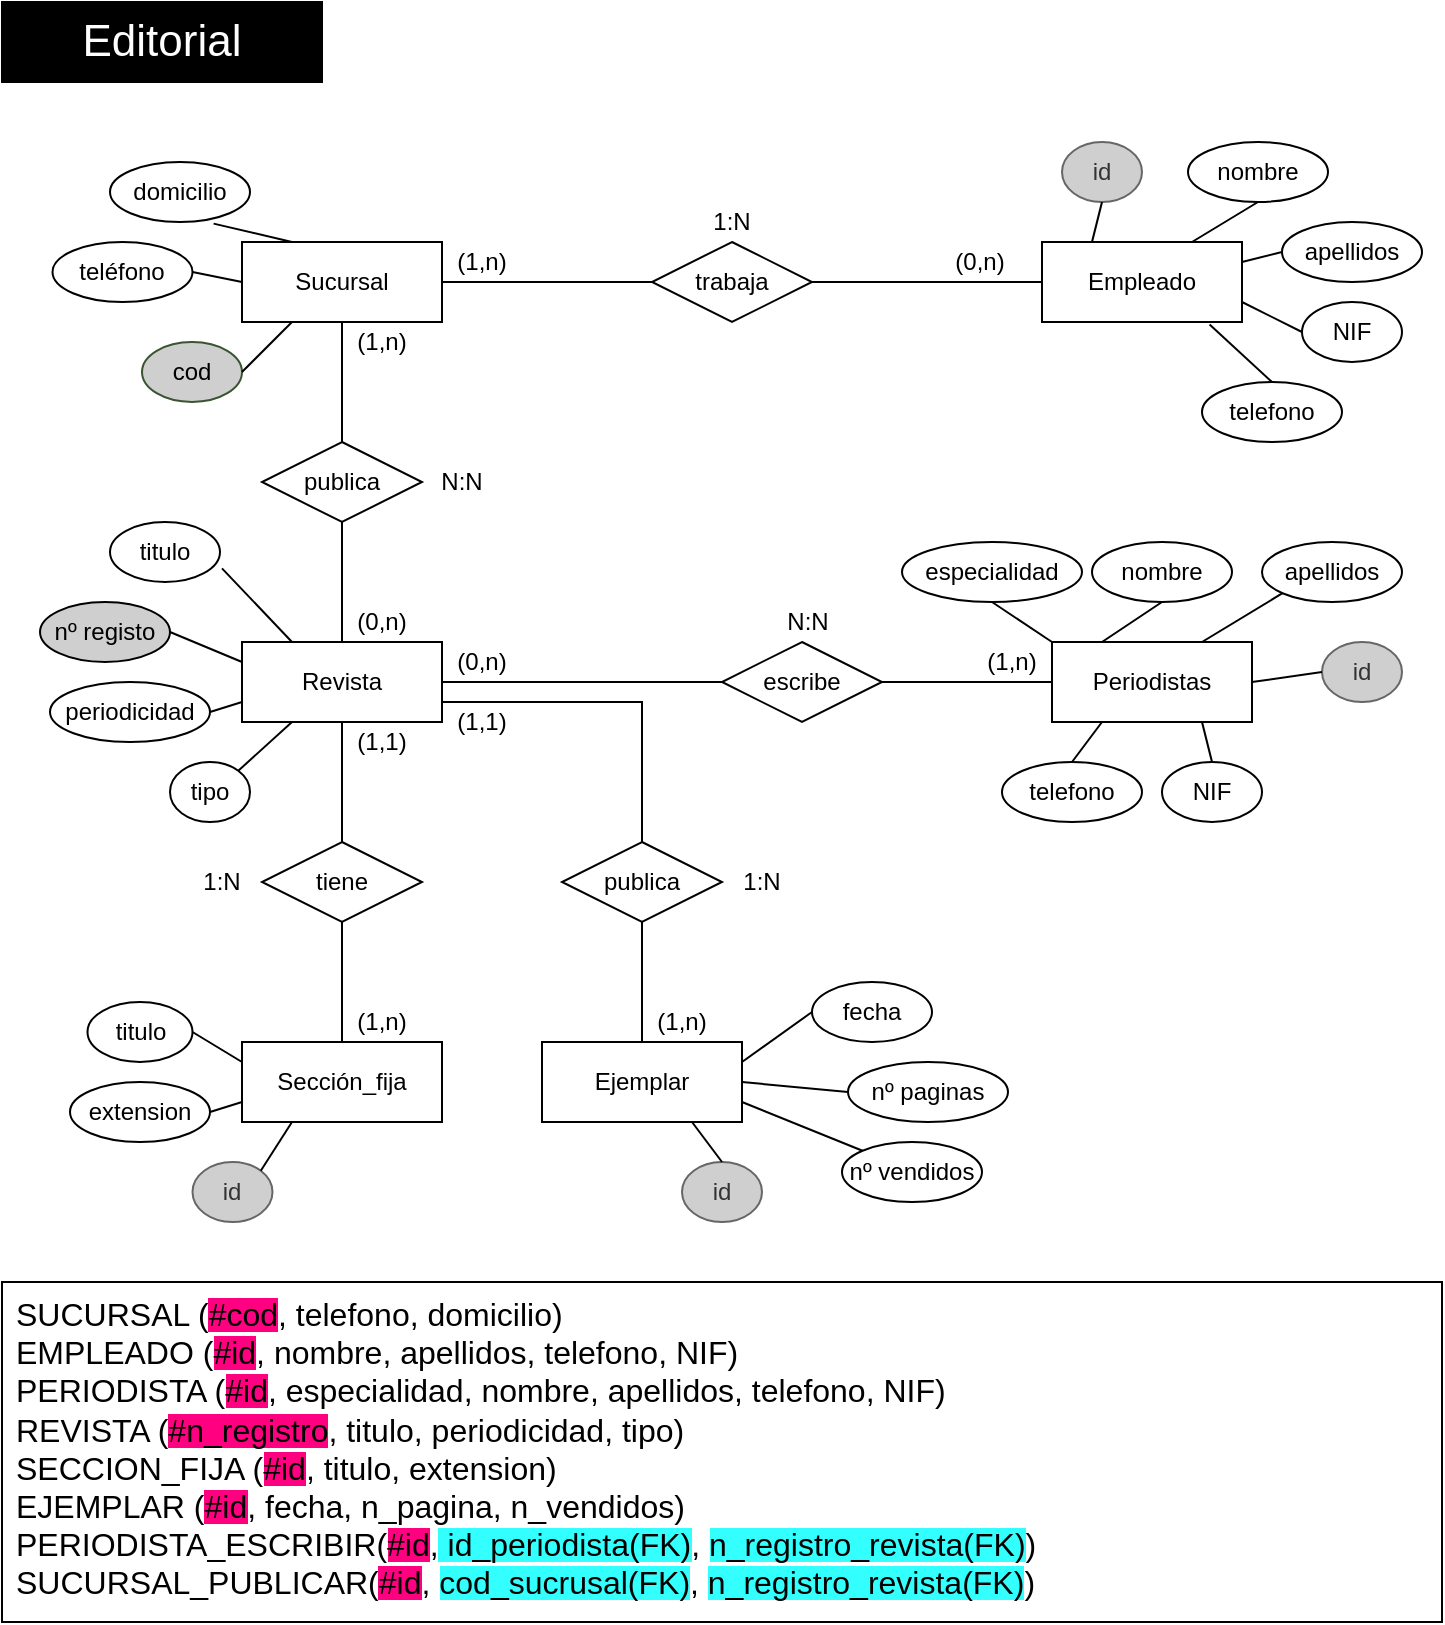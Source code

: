 <mxfile version="14.6.13" type="device" pages="8"><diagram id="azIs_WpBlRtNtTOxK6ps" name="Editorial"><mxGraphModel dx="1278" dy="607" grid="1" gridSize="10" guides="1" tooltips="1" connect="1" arrows="1" fold="1" page="1" pageScale="1" pageWidth="583" pageHeight="827" math="0" shadow="0"><root><mxCell id="0"/><mxCell id="1" parent="0"/><mxCell id="oOi0VL5VjG6qtlofN-8g-1" value="Sucursal" style="whiteSpace=wrap;html=1;align=center;" parent="1" vertex="1"><mxGeometry x="120" y="280" width="100" height="40" as="geometry"/></mxCell><mxCell id="oOi0VL5VjG6qtlofN-8g-2" value="Empleado" style="whiteSpace=wrap;html=1;align=center;" parent="1" vertex="1"><mxGeometry x="520" y="280" width="100" height="40" as="geometry"/></mxCell><mxCell id="oOi0VL5VjG6qtlofN-8g-3" value="Revista" style="whiteSpace=wrap;html=1;align=center;" parent="1" vertex="1"><mxGeometry x="120" y="480" width="100" height="40" as="geometry"/></mxCell><mxCell id="oOi0VL5VjG6qtlofN-8g-4" value="Periodistas" style="whiteSpace=wrap;html=1;align=center;" parent="1" vertex="1"><mxGeometry x="525" y="480" width="100" height="40" as="geometry"/></mxCell><mxCell id="oOi0VL5VjG6qtlofN-8g-5" value="Sección_fija" style="whiteSpace=wrap;html=1;align=center;" parent="1" vertex="1"><mxGeometry x="120" y="680" width="100" height="40" as="geometry"/></mxCell><mxCell id="oOi0VL5VjG6qtlofN-8g-6" value="Ejemplar" style="whiteSpace=wrap;html=1;align=center;" parent="1" vertex="1"><mxGeometry x="270" y="680" width="100" height="40" as="geometry"/></mxCell><mxCell id="oOi0VL5VjG6qtlofN-8g-8" value="domicilio" style="ellipse;whiteSpace=wrap;html=1;align=center;" parent="1" vertex="1"><mxGeometry x="54" y="240" width="70" height="30" as="geometry"/></mxCell><mxCell id="oOi0VL5VjG6qtlofN-8g-9" value="teléfono" style="ellipse;whiteSpace=wrap;html=1;align=center;" parent="1" vertex="1"><mxGeometry x="25.25" y="280" width="70" height="30" as="geometry"/></mxCell><mxCell id="oOi0VL5VjG6qtlofN-8g-10" value="&lt;font color=&quot;#000000&quot;&gt;cod&lt;/font&gt;" style="ellipse;whiteSpace=wrap;html=1;align=center;strokeColor=#3A5431;fontColor=#ffffff;fillColor=#CFCFCF;" parent="1" vertex="1"><mxGeometry x="70" y="330" width="50" height="30" as="geometry"/></mxCell><mxCell id="oOi0VL5VjG6qtlofN-8g-12" value="nombre" style="ellipse;whiteSpace=wrap;html=1;align=center;" parent="1" vertex="1"><mxGeometry x="593" y="230" width="70" height="30" as="geometry"/></mxCell><mxCell id="oOi0VL5VjG6qtlofN-8g-13" value="apellidos" style="ellipse;whiteSpace=wrap;html=1;align=center;" parent="1" vertex="1"><mxGeometry x="640" y="270" width="70" height="30" as="geometry"/></mxCell><mxCell id="oOi0VL5VjG6qtlofN-8g-14" value="NIF" style="ellipse;whiteSpace=wrap;html=1;align=center;" parent="1" vertex="1"><mxGeometry x="650" y="310" width="50" height="30" as="geometry"/></mxCell><mxCell id="oOi0VL5VjG6qtlofN-8g-15" value="telefono" style="ellipse;whiteSpace=wrap;html=1;align=center;" parent="1" vertex="1"><mxGeometry x="600" y="350" width="70" height="30" as="geometry"/></mxCell><mxCell id="oOi0VL5VjG6qtlofN-8g-16" value="" style="endArrow=none;html=1;rounded=0;exitX=0.25;exitY=0;exitDx=0;exitDy=0;entryX=0.74;entryY=1.027;entryDx=0;entryDy=0;entryPerimeter=0;" parent="1" source="oOi0VL5VjG6qtlofN-8g-1" target="oOi0VL5VjG6qtlofN-8g-8" edge="1"><mxGeometry relative="1" as="geometry"><mxPoint x="114" y="400" as="sourcePoint"/><mxPoint x="110" y="260" as="targetPoint"/></mxGeometry></mxCell><mxCell id="oOi0VL5VjG6qtlofN-8g-17" value="" style="endArrow=none;html=1;rounded=0;exitX=0;exitY=0.5;exitDx=0;exitDy=0;entryX=1;entryY=0.5;entryDx=0;entryDy=0;" parent="1" source="oOi0VL5VjG6qtlofN-8g-1" target="oOi0VL5VjG6qtlofN-8g-9" edge="1"><mxGeometry relative="1" as="geometry"><mxPoint x="114" y="250" as="sourcePoint"/><mxPoint x="94" y="225" as="targetPoint"/></mxGeometry></mxCell><mxCell id="oOi0VL5VjG6qtlofN-8g-18" value="" style="endArrow=none;html=1;rounded=0;exitX=0.25;exitY=1;exitDx=0;exitDy=0;entryX=1;entryY=0.5;entryDx=0;entryDy=0;" parent="1" source="oOi0VL5VjG6qtlofN-8g-1" target="oOi0VL5VjG6qtlofN-8g-10" edge="1"><mxGeometry relative="1" as="geometry"><mxPoint x="124" y="260" as="sourcePoint"/><mxPoint x="104" y="235" as="targetPoint"/></mxGeometry></mxCell><mxCell id="oOi0VL5VjG6qtlofN-8g-20" value="" style="endArrow=none;html=1;rounded=0;exitX=0.75;exitY=0;exitDx=0;exitDy=0;entryX=0.5;entryY=1;entryDx=0;entryDy=0;" parent="1" source="oOi0VL5VjG6qtlofN-8g-2" target="oOi0VL5VjG6qtlofN-8g-12" edge="1"><mxGeometry relative="1" as="geometry"><mxPoint x="520" y="400" as="sourcePoint"/><mxPoint x="680" y="400" as="targetPoint"/></mxGeometry></mxCell><mxCell id="oOi0VL5VjG6qtlofN-8g-21" value="" style="endArrow=none;html=1;rounded=0;exitX=1;exitY=0.25;exitDx=0;exitDy=0;entryX=0;entryY=0.5;entryDx=0;entryDy=0;" parent="1" source="oOi0VL5VjG6qtlofN-8g-2" target="oOi0VL5VjG6qtlofN-8g-13" edge="1"><mxGeometry relative="1" as="geometry"><mxPoint x="520" y="400" as="sourcePoint"/><mxPoint x="680" y="400" as="targetPoint"/></mxGeometry></mxCell><mxCell id="oOi0VL5VjG6qtlofN-8g-22" value="" style="endArrow=none;html=1;rounded=0;exitX=1;exitY=0.75;exitDx=0;exitDy=0;entryX=0;entryY=0.5;entryDx=0;entryDy=0;" parent="1" source="oOi0VL5VjG6qtlofN-8g-2" target="oOi0VL5VjG6qtlofN-8g-14" edge="1"><mxGeometry relative="1" as="geometry"><mxPoint x="520" y="400" as="sourcePoint"/><mxPoint x="680" y="400" as="targetPoint"/></mxGeometry></mxCell><mxCell id="oOi0VL5VjG6qtlofN-8g-23" value="" style="endArrow=none;html=1;rounded=0;exitX=0.838;exitY=1.03;exitDx=0;exitDy=0;exitPerimeter=0;entryX=0.5;entryY=0;entryDx=0;entryDy=0;" parent="1" source="oOi0VL5VjG6qtlofN-8g-2" target="oOi0VL5VjG6qtlofN-8g-15" edge="1"><mxGeometry relative="1" as="geometry"><mxPoint x="520" y="400" as="sourcePoint"/><mxPoint x="680" y="400" as="targetPoint"/></mxGeometry></mxCell><mxCell id="oOi0VL5VjG6qtlofN-8g-24" value="trabaja" style="shape=rhombus;perimeter=rhombusPerimeter;whiteSpace=wrap;html=1;align=center;" parent="1" vertex="1"><mxGeometry x="325" y="280" width="80" height="40" as="geometry"/></mxCell><mxCell id="oOi0VL5VjG6qtlofN-8g-25" value="" style="endArrow=none;html=1;rounded=0;exitX=0;exitY=0.5;exitDx=0;exitDy=0;entryX=1;entryY=0.5;entryDx=0;entryDy=0;" parent="1" source="oOi0VL5VjG6qtlofN-8g-24" target="oOi0VL5VjG6qtlofN-8g-1" edge="1"><mxGeometry relative="1" as="geometry"><mxPoint x="254" y="400" as="sourcePoint"/><mxPoint x="414" y="400" as="targetPoint"/></mxGeometry></mxCell><mxCell id="oOi0VL5VjG6qtlofN-8g-26" value="" style="endArrow=none;html=1;rounded=0;exitX=1;exitY=0.5;exitDx=0;exitDy=0;entryX=0;entryY=0.5;entryDx=0;entryDy=0;" parent="1" source="oOi0VL5VjG6qtlofN-8g-24" target="oOi0VL5VjG6qtlofN-8g-2" edge="1"><mxGeometry relative="1" as="geometry"><mxPoint x="254" y="400" as="sourcePoint"/><mxPoint x="414" y="400" as="targetPoint"/></mxGeometry></mxCell><mxCell id="oOi0VL5VjG6qtlofN-8g-27" value="publica" style="shape=rhombus;perimeter=rhombusPerimeter;whiteSpace=wrap;html=1;align=center;" parent="1" vertex="1"><mxGeometry x="130" y="380" width="80" height="40" as="geometry"/></mxCell><mxCell id="oOi0VL5VjG6qtlofN-8g-28" value="" style="endArrow=none;html=1;rounded=0;exitX=0.5;exitY=0;exitDx=0;exitDy=0;" parent="1" source="oOi0VL5VjG6qtlofN-8g-27" target="oOi0VL5VjG6qtlofN-8g-1" edge="1"><mxGeometry relative="1" as="geometry"><mxPoint x="254" y="400" as="sourcePoint"/><mxPoint x="414" y="400" as="targetPoint"/></mxGeometry></mxCell><mxCell id="oOi0VL5VjG6qtlofN-8g-29" value="" style="endArrow=none;html=1;rounded=0;exitX=0.5;exitY=1;exitDx=0;exitDy=0;entryX=0.5;entryY=0;entryDx=0;entryDy=0;" parent="1" source="oOi0VL5VjG6qtlofN-8g-27" target="oOi0VL5VjG6qtlofN-8g-3" edge="1"><mxGeometry relative="1" as="geometry"><mxPoint x="254" y="400" as="sourcePoint"/><mxPoint x="414" y="400" as="targetPoint"/></mxGeometry></mxCell><mxCell id="oOi0VL5VjG6qtlofN-8g-30" value="titulo" style="ellipse;whiteSpace=wrap;html=1;align=center;" parent="1" vertex="1"><mxGeometry x="54" y="420" width="55" height="30" as="geometry"/></mxCell><mxCell id="oOi0VL5VjG6qtlofN-8g-31" value="nº registo" style="ellipse;whiteSpace=wrap;html=1;align=center;fillColor=#CFCFCF;" parent="1" vertex="1"><mxGeometry x="19" y="460" width="65" height="30" as="geometry"/></mxCell><mxCell id="oOi0VL5VjG6qtlofN-8g-32" value="periodicidad" style="ellipse;whiteSpace=wrap;html=1;align=center;" parent="1" vertex="1"><mxGeometry x="24" y="500" width="80" height="30" as="geometry"/></mxCell><mxCell id="oOi0VL5VjG6qtlofN-8g-33" value="tipo" style="ellipse;whiteSpace=wrap;html=1;align=center;" parent="1" vertex="1"><mxGeometry x="84" y="540" width="40" height="30" as="geometry"/></mxCell><mxCell id="oOi0VL5VjG6qtlofN-8g-39" value="nombre" style="ellipse;whiteSpace=wrap;html=1;align=center;" parent="1" vertex="1"><mxGeometry x="545" y="430" width="70" height="30" as="geometry"/></mxCell><mxCell id="oOi0VL5VjG6qtlofN-8g-40" value="apellidos" style="ellipse;whiteSpace=wrap;html=1;align=center;" parent="1" vertex="1"><mxGeometry x="630" y="430" width="70" height="30" as="geometry"/></mxCell><mxCell id="oOi0VL5VjG6qtlofN-8g-41" value="NIF" style="ellipse;whiteSpace=wrap;html=1;align=center;" parent="1" vertex="1"><mxGeometry x="580" y="540" width="50" height="30" as="geometry"/></mxCell><mxCell id="oOi0VL5VjG6qtlofN-8g-42" value="telefono" style="ellipse;whiteSpace=wrap;html=1;align=center;" parent="1" vertex="1"><mxGeometry x="500" y="540" width="70" height="30" as="geometry"/></mxCell><mxCell id="oOi0VL5VjG6qtlofN-8g-43" value="" style="endArrow=none;html=1;rounded=0;exitX=0.25;exitY=0;exitDx=0;exitDy=0;entryX=0.5;entryY=1;entryDx=0;entryDy=0;" parent="1" source="oOi0VL5VjG6qtlofN-8g-4" target="oOi0VL5VjG6qtlofN-8g-39" edge="1"><mxGeometry relative="1" as="geometry"><mxPoint x="615" y="480" as="sourcePoint"/><mxPoint x="700" y="610" as="targetPoint"/></mxGeometry></mxCell><mxCell id="oOi0VL5VjG6qtlofN-8g-44" value="" style="endArrow=none;html=1;rounded=0;exitX=0.75;exitY=0;exitDx=0;exitDy=0;entryX=0;entryY=1;entryDx=0;entryDy=0;" parent="1" source="oOi0VL5VjG6qtlofN-8g-4" target="oOi0VL5VjG6qtlofN-8g-40" edge="1"><mxGeometry relative="1" as="geometry"><mxPoint x="640" y="490" as="sourcePoint"/><mxPoint x="700" y="610" as="targetPoint"/></mxGeometry></mxCell><mxCell id="oOi0VL5VjG6qtlofN-8g-45" value="" style="endArrow=none;html=1;rounded=0;exitX=0.75;exitY=1;exitDx=0;exitDy=0;entryX=0.5;entryY=0;entryDx=0;entryDy=0;" parent="1" source="oOi0VL5VjG6qtlofN-8g-4" target="oOi0VL5VjG6qtlofN-8g-41" edge="1"><mxGeometry relative="1" as="geometry"><mxPoint x="640" y="510" as="sourcePoint"/><mxPoint x="700" y="610" as="targetPoint"/></mxGeometry></mxCell><mxCell id="oOi0VL5VjG6qtlofN-8g-46" value="" style="endArrow=none;html=1;rounded=0;entryX=0.5;entryY=0;entryDx=0;entryDy=0;exitX=0.25;exitY=1;exitDx=0;exitDy=0;" parent="1" source="oOi0VL5VjG6qtlofN-8g-4" target="oOi0VL5VjG6qtlofN-8g-42" edge="1"><mxGeometry relative="1" as="geometry"><mxPoint x="590" y="540" as="sourcePoint"/><mxPoint x="700" y="610" as="targetPoint"/></mxGeometry></mxCell><mxCell id="oOi0VL5VjG6qtlofN-8g-47" value="especialidad" style="ellipse;whiteSpace=wrap;html=1;align=center;" parent="1" vertex="1"><mxGeometry x="450" y="430" width="90" height="30" as="geometry"/></mxCell><mxCell id="oOi0VL5VjG6qtlofN-8g-48" value="" style="endArrow=none;html=1;rounded=0;entryX=0.5;entryY=1;entryDx=0;entryDy=0;exitX=0;exitY=0;exitDx=0;exitDy=0;" parent="1" source="oOi0VL5VjG6qtlofN-8g-4" target="oOi0VL5VjG6qtlofN-8g-47" edge="1"><mxGeometry relative="1" as="geometry"><mxPoint x="450" y="710" as="sourcePoint"/><mxPoint x="610" y="710" as="targetPoint"/></mxGeometry></mxCell><mxCell id="oOi0VL5VjG6qtlofN-8g-49" value="" style="endArrow=none;html=1;rounded=0;exitX=1.018;exitY=0.773;exitDx=0;exitDy=0;exitPerimeter=0;entryX=0.25;entryY=0;entryDx=0;entryDy=0;" parent="1" source="oOi0VL5VjG6qtlofN-8g-30" target="oOi0VL5VjG6qtlofN-8g-3" edge="1"><mxGeometry relative="1" as="geometry"><mxPoint x="-31" y="560" as="sourcePoint"/><mxPoint x="129" y="560" as="targetPoint"/></mxGeometry></mxCell><mxCell id="oOi0VL5VjG6qtlofN-8g-50" value="" style="endArrow=none;html=1;rounded=0;exitX=1;exitY=0.5;exitDx=0;exitDy=0;entryX=0;entryY=0.25;entryDx=0;entryDy=0;" parent="1" source="oOi0VL5VjG6qtlofN-8g-31" target="oOi0VL5VjG6qtlofN-8g-3" edge="1"><mxGeometry relative="1" as="geometry"><mxPoint x="-31" y="560" as="sourcePoint"/><mxPoint x="129" y="560" as="targetPoint"/></mxGeometry></mxCell><mxCell id="oOi0VL5VjG6qtlofN-8g-51" value="" style="endArrow=none;html=1;rounded=0;exitX=1;exitY=0.5;exitDx=0;exitDy=0;entryX=0;entryY=0.75;entryDx=0;entryDy=0;" parent="1" source="oOi0VL5VjG6qtlofN-8g-32" target="oOi0VL5VjG6qtlofN-8g-3" edge="1"><mxGeometry relative="1" as="geometry"><mxPoint x="-31" y="560" as="sourcePoint"/><mxPoint x="129" y="560" as="targetPoint"/></mxGeometry></mxCell><mxCell id="oOi0VL5VjG6qtlofN-8g-52" value="" style="endArrow=none;html=1;rounded=0;entryX=1;entryY=0;entryDx=0;entryDy=0;exitX=0.25;exitY=1;exitDx=0;exitDy=0;" parent="1" source="oOi0VL5VjG6qtlofN-8g-3" target="oOi0VL5VjG6qtlofN-8g-33" edge="1"><mxGeometry relative="1" as="geometry"><mxPoint x="-31" y="560" as="sourcePoint"/><mxPoint x="129" y="560" as="targetPoint"/></mxGeometry></mxCell><mxCell id="oOi0VL5VjG6qtlofN-8g-53" value="tiene" style="shape=rhombus;perimeter=rhombusPerimeter;whiteSpace=wrap;html=1;align=center;" parent="1" vertex="1"><mxGeometry x="130" y="580" width="80" height="40" as="geometry"/></mxCell><mxCell id="oOi0VL5VjG6qtlofN-8g-54" value="" style="endArrow=none;html=1;rounded=0;entryX=0.5;entryY=1;entryDx=0;entryDy=0;exitX=0.5;exitY=0;exitDx=0;exitDy=0;" parent="1" source="oOi0VL5VjG6qtlofN-8g-53" target="oOi0VL5VjG6qtlofN-8g-3" edge="1"><mxGeometry relative="1" as="geometry"><mxPoint x="-31" y="560" as="sourcePoint"/><mxPoint x="129" y="560" as="targetPoint"/></mxGeometry></mxCell><mxCell id="oOi0VL5VjG6qtlofN-8g-55" value="" style="endArrow=none;html=1;rounded=0;entryX=0.5;entryY=1;entryDx=0;entryDy=0;exitX=0.5;exitY=0;exitDx=0;exitDy=0;" parent="1" source="oOi0VL5VjG6qtlofN-8g-5" target="oOi0VL5VjG6qtlofN-8g-53" edge="1"><mxGeometry relative="1" as="geometry"><mxPoint x="-31" y="560" as="sourcePoint"/><mxPoint x="129" y="560" as="targetPoint"/></mxGeometry></mxCell><mxCell id="oOi0VL5VjG6qtlofN-8g-56" value="titulo" style="ellipse;whiteSpace=wrap;html=1;align=center;" parent="1" vertex="1"><mxGeometry x="42.75" y="660" width="52.5" height="30" as="geometry"/></mxCell><mxCell id="oOi0VL5VjG6qtlofN-8g-57" value="extension" style="ellipse;whiteSpace=wrap;html=1;align=center;" parent="1" vertex="1"><mxGeometry x="34" y="700" width="70" height="30" as="geometry"/></mxCell><mxCell id="oOi0VL5VjG6qtlofN-8g-58" value="" style="endArrow=none;html=1;rounded=0;entryX=1;entryY=0.5;entryDx=0;entryDy=0;exitX=0;exitY=0.25;exitDx=0;exitDy=0;" parent="1" source="oOi0VL5VjG6qtlofN-8g-5" target="oOi0VL5VjG6qtlofN-8g-56" edge="1"><mxGeometry relative="1" as="geometry"><mxPoint x="-91" y="630" as="sourcePoint"/><mxPoint x="69" y="630" as="targetPoint"/></mxGeometry></mxCell><mxCell id="oOi0VL5VjG6qtlofN-8g-60" value="" style="endArrow=none;html=1;rounded=0;entryX=0;entryY=0.75;entryDx=0;entryDy=0;exitX=1;exitY=0.5;exitDx=0;exitDy=0;" parent="1" source="oOi0VL5VjG6qtlofN-8g-57" target="oOi0VL5VjG6qtlofN-8g-5" edge="1"><mxGeometry relative="1" as="geometry"><mxPoint x="-31" y="560" as="sourcePoint"/><mxPoint x="129" y="560" as="targetPoint"/></mxGeometry></mxCell><mxCell id="oOi0VL5VjG6qtlofN-8g-64" value="escribe" style="shape=rhombus;perimeter=rhombusPerimeter;whiteSpace=wrap;html=1;align=center;" parent="1" vertex="1"><mxGeometry x="360" y="480" width="80" height="40" as="geometry"/></mxCell><mxCell id="oOi0VL5VjG6qtlofN-8g-65" value="" style="endArrow=none;html=1;rounded=0;entryX=1;entryY=0.5;entryDx=0;entryDy=0;exitX=0;exitY=0.5;exitDx=0;exitDy=0;" parent="1" source="oOi0VL5VjG6qtlofN-8g-4" target="oOi0VL5VjG6qtlofN-8g-64" edge="1"><mxGeometry relative="1" as="geometry"><mxPoint x="370" y="310" as="sourcePoint"/><mxPoint x="530" y="310" as="targetPoint"/><Array as="points"><mxPoint x="480" y="500"/></Array></mxGeometry></mxCell><mxCell id="oOi0VL5VjG6qtlofN-8g-66" value="" style="endArrow=none;html=1;rounded=0;exitX=0;exitY=0.5;exitDx=0;exitDy=0;" parent="1" source="oOi0VL5VjG6qtlofN-8g-64" target="oOi0VL5VjG6qtlofN-8g-3" edge="1"><mxGeometry relative="1" as="geometry"><mxPoint x="650" y="310" as="sourcePoint"/><mxPoint x="810" y="310" as="targetPoint"/></mxGeometry></mxCell><mxCell id="oOi0VL5VjG6qtlofN-8g-67" value="fecha" style="ellipse;whiteSpace=wrap;html=1;align=center;" parent="1" vertex="1"><mxGeometry x="405" y="650" width="60" height="30" as="geometry"/></mxCell><mxCell id="oOi0VL5VjG6qtlofN-8g-68" value="nº paginas" style="ellipse;whiteSpace=wrap;html=1;align=center;" parent="1" vertex="1"><mxGeometry x="423" y="690" width="80" height="30" as="geometry"/></mxCell><mxCell id="oOi0VL5VjG6qtlofN-8g-69" value="nº vendidos" style="ellipse;whiteSpace=wrap;html=1;align=center;" parent="1" vertex="1"><mxGeometry x="420" y="730" width="70" height="30" as="geometry"/></mxCell><mxCell id="oOi0VL5VjG6qtlofN-8g-71" value="" style="endArrow=none;html=1;rounded=0;entryX=0;entryY=0.5;entryDx=0;entryDy=0;exitX=1;exitY=0.25;exitDx=0;exitDy=0;" parent="1" source="oOi0VL5VjG6qtlofN-8g-6" target="oOi0VL5VjG6qtlofN-8g-67" edge="1"><mxGeometry relative="1" as="geometry"><mxPoint x="390" y="710" as="sourcePoint"/><mxPoint x="460" y="510" as="targetPoint"/></mxGeometry></mxCell><mxCell id="oOi0VL5VjG6qtlofN-8g-72" value="" style="endArrow=none;html=1;rounded=0;exitX=1;exitY=0.5;exitDx=0;exitDy=0;entryX=0;entryY=0.5;entryDx=0;entryDy=0;" parent="1" source="oOi0VL5VjG6qtlofN-8g-6" target="oOi0VL5VjG6qtlofN-8g-68" edge="1"><mxGeometry relative="1" as="geometry"><mxPoint x="390" y="510" as="sourcePoint"/><mxPoint x="550" y="510" as="targetPoint"/></mxGeometry></mxCell><mxCell id="oOi0VL5VjG6qtlofN-8g-73" value="" style="endArrow=none;html=1;rounded=0;exitX=1;exitY=0.75;exitDx=0;exitDy=0;entryX=0;entryY=0;entryDx=0;entryDy=0;" parent="1" source="oOi0VL5VjG6qtlofN-8g-6" target="oOi0VL5VjG6qtlofN-8g-69" edge="1"><mxGeometry relative="1" as="geometry"><mxPoint x="390" y="510" as="sourcePoint"/><mxPoint x="550" y="510" as="targetPoint"/></mxGeometry></mxCell><mxCell id="oOi0VL5VjG6qtlofN-8g-74" value="publica" style="shape=rhombus;perimeter=rhombusPerimeter;whiteSpace=wrap;html=1;align=center;" parent="1" vertex="1"><mxGeometry x="280" y="580" width="80" height="40" as="geometry"/></mxCell><mxCell id="oOi0VL5VjG6qtlofN-8g-75" value="" style="endArrow=none;html=1;rounded=0;exitX=1;exitY=0.75;exitDx=0;exitDy=0;entryX=0.5;entryY=0;entryDx=0;entryDy=0;" parent="1" source="oOi0VL5VjG6qtlofN-8g-3" target="oOi0VL5VjG6qtlofN-8g-74" edge="1"><mxGeometry relative="1" as="geometry"><mxPoint x="550" y="510" as="sourcePoint"/><mxPoint x="710" y="510" as="targetPoint"/><Array as="points"><mxPoint x="320" y="510"/></Array></mxGeometry></mxCell><mxCell id="oOi0VL5VjG6qtlofN-8g-76" value="" style="endArrow=none;html=1;rounded=0;exitX=0.5;exitY=1;exitDx=0;exitDy=0;entryX=0.5;entryY=0;entryDx=0;entryDy=0;" parent="1" source="oOi0VL5VjG6qtlofN-8g-74" target="oOi0VL5VjG6qtlofN-8g-6" edge="1"><mxGeometry relative="1" as="geometry"><mxPoint x="390" y="510" as="sourcePoint"/><mxPoint x="550" y="510" as="targetPoint"/></mxGeometry></mxCell><mxCell id="hbQw_f3jl7cRJqsaMA9P-1" value="id" style="ellipse;whiteSpace=wrap;html=1;strokeColor=#666666;fontColor=#333333;fillColor=#CFCFCF;" parent="1" vertex="1"><mxGeometry x="660" y="480" width="40" height="30" as="geometry"/></mxCell><mxCell id="hbQw_f3jl7cRJqsaMA9P-2" value="id" style="ellipse;whiteSpace=wrap;html=1;strokeColor=#666666;fontColor=#333333;fillColor=#CFCFCF;" parent="1" vertex="1"><mxGeometry x="530" y="230" width="40" height="30" as="geometry"/></mxCell><mxCell id="hbQw_f3jl7cRJqsaMA9P-3" value="id" style="ellipse;whiteSpace=wrap;html=1;strokeColor=#666666;fontColor=#333333;fillColor=#CFCFCF;" parent="1" vertex="1"><mxGeometry x="340" y="740" width="40" height="30" as="geometry"/></mxCell><mxCell id="hbQw_f3jl7cRJqsaMA9P-4" value="id" style="ellipse;whiteSpace=wrap;html=1;strokeColor=#666666;fontColor=#333333;fillColor=#CFCFCF;" parent="1" vertex="1"><mxGeometry x="95.25" y="740" width="40" height="30" as="geometry"/></mxCell><mxCell id="hbQw_f3jl7cRJqsaMA9P-5" value="" style="endArrow=none;html=1;rounded=0;exitX=1;exitY=0;exitDx=0;exitDy=0;entryX=0.25;entryY=1;entryDx=0;entryDy=0;" parent="1" source="hbQw_f3jl7cRJqsaMA9P-4" target="oOi0VL5VjG6qtlofN-8g-5" edge="1"><mxGeometry relative="1" as="geometry"><mxPoint x="20" y="510" as="sourcePoint"/><mxPoint x="180" y="510" as="targetPoint"/></mxGeometry></mxCell><mxCell id="hbQw_f3jl7cRJqsaMA9P-6" value="" style="endArrow=none;html=1;rounded=0;exitX=0.5;exitY=0;exitDx=0;exitDy=0;entryX=0.75;entryY=1;entryDx=0;entryDy=0;" parent="1" source="hbQw_f3jl7cRJqsaMA9P-3" target="oOi0VL5VjG6qtlofN-8g-6" edge="1"><mxGeometry relative="1" as="geometry"><mxPoint x="280" y="510" as="sourcePoint"/><mxPoint x="440" y="510" as="targetPoint"/></mxGeometry></mxCell><mxCell id="hbQw_f3jl7cRJqsaMA9P-7" value="" style="endArrow=none;html=1;rounded=0;exitX=1;exitY=0.5;exitDx=0;exitDy=0;entryX=0;entryY=0.5;entryDx=0;entryDy=0;" parent="1" source="oOi0VL5VjG6qtlofN-8g-4" target="hbQw_f3jl7cRJqsaMA9P-1" edge="1"><mxGeometry relative="1" as="geometry"><mxPoint x="420" y="510" as="sourcePoint"/><mxPoint x="580" y="510" as="targetPoint"/></mxGeometry></mxCell><mxCell id="hbQw_f3jl7cRJqsaMA9P-8" value="" style="endArrow=none;html=1;rounded=0;exitX=0.25;exitY=0;exitDx=0;exitDy=0;entryX=0.5;entryY=1;entryDx=0;entryDy=0;" parent="1" source="oOi0VL5VjG6qtlofN-8g-2" target="hbQw_f3jl7cRJqsaMA9P-2" edge="1"><mxGeometry relative="1" as="geometry"><mxPoint x="500" y="510" as="sourcePoint"/><mxPoint x="660" y="510" as="targetPoint"/></mxGeometry></mxCell><mxCell id="hbQw_f3jl7cRJqsaMA9P-9" value="(0,n)" style="text;html=1;strokeColor=none;fillColor=none;align=center;verticalAlign=middle;whiteSpace=wrap;rounded=0;" parent="1" vertex="1"><mxGeometry x="468.5" y="280" width="40" height="20" as="geometry"/></mxCell><mxCell id="hbQw_f3jl7cRJqsaMA9P-11" value="(0,n)" style="text;html=1;strokeColor=none;fillColor=none;align=center;verticalAlign=middle;whiteSpace=wrap;rounded=0;" parent="1" vertex="1"><mxGeometry x="170" y="460" width="40" height="20" as="geometry"/></mxCell><mxCell id="hbQw_f3jl7cRJqsaMA9P-12" value="(1,n)" style="text;html=1;strokeColor=none;fillColor=none;align=center;verticalAlign=middle;whiteSpace=wrap;rounded=0;" parent="1" vertex="1"><mxGeometry x="170" y="320" width="40" height="20" as="geometry"/></mxCell><mxCell id="hbQw_f3jl7cRJqsaMA9P-13" value="(1,n)" style="text;html=1;strokeColor=none;fillColor=none;align=center;verticalAlign=middle;whiteSpace=wrap;rounded=0;" parent="1" vertex="1"><mxGeometry x="220" y="280" width="40" height="20" as="geometry"/></mxCell><mxCell id="hbQw_f3jl7cRJqsaMA9P-14" value="(1,n)" style="text;html=1;strokeColor=none;fillColor=none;align=center;verticalAlign=middle;whiteSpace=wrap;rounded=0;" parent="1" vertex="1"><mxGeometry x="485" y="480" width="40" height="20" as="geometry"/></mxCell><mxCell id="hbQw_f3jl7cRJqsaMA9P-15" value="(1,n)" style="text;html=1;strokeColor=none;fillColor=none;align=center;verticalAlign=middle;whiteSpace=wrap;rounded=0;" parent="1" vertex="1"><mxGeometry x="320" y="660" width="40" height="20" as="geometry"/></mxCell><mxCell id="hbQw_f3jl7cRJqsaMA9P-16" value="(1,n)" style="text;html=1;strokeColor=none;fillColor=none;align=center;verticalAlign=middle;whiteSpace=wrap;rounded=0;" parent="1" vertex="1"><mxGeometry x="170" y="660" width="40" height="20" as="geometry"/></mxCell><mxCell id="hbQw_f3jl7cRJqsaMA9P-17" value="(1,1)" style="text;html=1;strokeColor=none;fillColor=none;align=center;verticalAlign=middle;whiteSpace=wrap;rounded=0;" parent="1" vertex="1"><mxGeometry x="170" y="520" width="40" height="20" as="geometry"/></mxCell><mxCell id="hbQw_f3jl7cRJqsaMA9P-18" value="(1,1)" style="text;html=1;strokeColor=none;fillColor=none;align=center;verticalAlign=middle;whiteSpace=wrap;rounded=0;" parent="1" vertex="1"><mxGeometry x="220" y="510" width="40" height="20" as="geometry"/></mxCell><mxCell id="hbQw_f3jl7cRJqsaMA9P-19" value="(0,n)" style="text;html=1;strokeColor=none;fillColor=none;align=center;verticalAlign=middle;whiteSpace=wrap;rounded=0;" parent="1" vertex="1"><mxGeometry x="220" y="480" width="40" height="20" as="geometry"/></mxCell><mxCell id="hbQw_f3jl7cRJqsaMA9P-20" value="N:N" style="text;html=1;strokeColor=none;fillColor=none;align=center;verticalAlign=middle;whiteSpace=wrap;rounded=0;" parent="1" vertex="1"><mxGeometry x="383" y="460" width="40" height="20" as="geometry"/></mxCell><mxCell id="hbQw_f3jl7cRJqsaMA9P-21" value="1:N" style="text;html=1;strokeColor=none;fillColor=none;align=center;verticalAlign=middle;whiteSpace=wrap;rounded=0;" parent="1" vertex="1"><mxGeometry x="345" y="260" width="40" height="20" as="geometry"/></mxCell><mxCell id="hbQw_f3jl7cRJqsaMA9P-22" value="1:N" style="text;html=1;strokeColor=none;fillColor=none;align=center;verticalAlign=middle;whiteSpace=wrap;rounded=0;" parent="1" vertex="1"><mxGeometry x="90" y="590" width="40" height="20" as="geometry"/></mxCell><mxCell id="hbQw_f3jl7cRJqsaMA9P-23" value="1:N" style="text;html=1;strokeColor=none;fillColor=none;align=center;verticalAlign=middle;whiteSpace=wrap;rounded=0;" parent="1" vertex="1"><mxGeometry x="360" y="590" width="40" height="20" as="geometry"/></mxCell><mxCell id="hbQw_f3jl7cRJqsaMA9P-25" value="N:N" style="text;html=1;strokeColor=none;fillColor=none;align=center;verticalAlign=middle;whiteSpace=wrap;rounded=0;" parent="1" vertex="1"><mxGeometry x="210" y="390" width="40" height="20" as="geometry"/></mxCell><mxCell id="hbQw_f3jl7cRJqsaMA9P-26" value="&lt;font color=&quot;#ffffff&quot; style=&quot;font-size: 22px&quot;&gt;Editorial&lt;/font&gt;" style="rounded=0;whiteSpace=wrap;html=1;fillColor=#000000;" parent="1" vertex="1"><mxGeometry y="160" width="160" height="40" as="geometry"/></mxCell><mxCell id="hbQw_f3jl7cRJqsaMA9P-27" value="&lt;font style=&quot;font-size: 16px&quot;&gt;SUCURSAL (&lt;span style=&quot;background-color: rgb(255 , 0 , 128)&quot;&gt;#cod&lt;/span&gt;, telefono, domicilio)&lt;br&gt;EMPLEADO (&lt;span style=&quot;background-color: rgb(255 , 0 , 128)&quot;&gt;#id&lt;/span&gt;, nombre, apellidos, telefono, NIF)&lt;br&gt;PERIODISTA (&lt;span style=&quot;background-color: rgb(255 , 0 , 128)&quot;&gt;#id&lt;/span&gt;, especialidad, nombre, apellidos, telefono, NIF)&lt;br&gt;REVISTA (&lt;span style=&quot;background-color: rgb(255 , 0 , 128)&quot;&gt;#n_registro&lt;/span&gt;, titulo, periodicidad, tipo)&lt;br&gt;SECCION_FIJA (&lt;span style=&quot;background-color: rgb(255 , 0 , 128)&quot;&gt;#id&lt;/span&gt;, titulo, extension)&lt;br&gt;EJEMPLAR (&lt;span style=&quot;background-color: rgb(255 , 0 , 128)&quot;&gt;#id&lt;/span&gt;, fecha, n_pagina, n_vendidos)&lt;br&gt;PERIODISTA_ESCRIBIR(&lt;span style=&quot;background-color: rgb(255 , 0 , 128)&quot;&gt;#id&lt;/span&gt;,&lt;span style=&quot;background-color: rgb(51 , 255 , 255)&quot;&gt; id_periodista(FK)&lt;/span&gt;, &lt;span style=&quot;background-color: rgb(51 , 255 , 255)&quot;&gt;n_registro_revista(FK)&lt;/span&gt;)&lt;br&gt;SUCURSAL_PUBLICAR(&lt;span style=&quot;background-color: rgb(255 , 0 , 128)&quot;&gt;#id&lt;/span&gt;, &lt;span style=&quot;background-color: rgb(51 , 255 , 255)&quot;&gt;cod_sucrusal(FK)&lt;/span&gt;, &lt;span style=&quot;background-color: rgb(51 , 255 , 255)&quot;&gt;n_registro_revista(FK)&lt;/span&gt;)&lt;/font&gt;" style="rounded=0;whiteSpace=wrap;html=1;gradientColor=none;fillColor=#FFFFFF;align=left;verticalAlign=top;spacingLeft=5;" parent="1" vertex="1"><mxGeometry y="800" width="720" height="170" as="geometry"/></mxCell></root></mxGraphModel></diagram><diagram id="WKijLLtHMu4u0vyzvUil" name="Agencia_viajes"><mxGraphModel dx="1024" dy="592" grid="1" gridSize="10" guides="1" tooltips="1" connect="1" arrows="1" fold="1" page="1" pageScale="1" pageWidth="583" pageHeight="827" math="0" shadow="0"><root><mxCell id="msgPWqagXB8q-6GGZv16-0"/><mxCell id="msgPWqagXB8q-6GGZv16-1" parent="msgPWqagXB8q-6GGZv16-0"/><mxCell id="S00pYVfXxwFVmc0hBKj5-0" value="Sucursal" style="whiteSpace=wrap;html=1;align=center;" parent="msgPWqagXB8q-6GGZv16-1" vertex="1"><mxGeometry x="260" y="480" width="100" height="40" as="geometry"/></mxCell><mxCell id="S00pYVfXxwFVmc0hBKj5-1" value="Vuelo" style="whiteSpace=wrap;html=1;align=center;" parent="msgPWqagXB8q-6GGZv16-1" vertex="1"><mxGeometry x="429" y="200" width="100" height="40" as="geometry"/></mxCell><mxCell id="S00pYVfXxwFVmc0hBKj5-2" value="direccion" style="ellipse;whiteSpace=wrap;html=1;align=center;" parent="msgPWqagXB8q-6GGZv16-1" vertex="1"><mxGeometry x="225" y="430" width="70" height="30" as="geometry"/></mxCell><mxCell id="S00pYVfXxwFVmc0hBKj5-3" value="teléfono" style="ellipse;whiteSpace=wrap;html=1;align=center;" parent="msgPWqagXB8q-6GGZv16-1" vertex="1"><mxGeometry x="160" y="500" width="70" height="30" as="geometry"/></mxCell><mxCell id="S00pYVfXxwFVmc0hBKj5-5" value="fecha" style="ellipse;whiteSpace=wrap;html=1;align=center;" parent="msgPWqagXB8q-6GGZv16-1" vertex="1"><mxGeometry x="514" y="150" width="70" height="30" as="geometry"/></mxCell><mxCell id="S00pYVfXxwFVmc0hBKj5-6" value="hora" style="ellipse;whiteSpace=wrap;html=1;align=center;" parent="msgPWqagXB8q-6GGZv16-1" vertex="1"><mxGeometry x="559" y="190" width="70" height="30" as="geometry"/></mxCell><mxCell id="S00pYVfXxwFVmc0hBKj5-7" value="id" style="ellipse;whiteSpace=wrap;html=1;align=center;strokeColor=#666666;fontColor=#333333;fillColor=#CFCFCF;" parent="msgPWqagXB8q-6GGZv16-1" vertex="1"><mxGeometry x="579" y="230" width="40" height="30" as="geometry"/></mxCell><mxCell id="S00pYVfXxwFVmc0hBKj5-8" value="origen" style="ellipse;whiteSpace=wrap;html=1;align=center;" parent="msgPWqagXB8q-6GGZv16-1" vertex="1"><mxGeometry x="341" y="200" width="70" height="30" as="geometry"/></mxCell><mxCell id="S00pYVfXxwFVmc0hBKj5-10" value="" style="endArrow=none;html=1;rounded=0;exitX=0;exitY=0.5;exitDx=0;exitDy=0;entryX=0.969;entryY=0.28;entryDx=0;entryDy=0;entryPerimeter=0;" parent="msgPWqagXB8q-6GGZv16-1" source="S00pYVfXxwFVmc0hBKj5-0" target="S00pYVfXxwFVmc0hBKj5-3" edge="1"><mxGeometry relative="1" as="geometry"><mxPoint x="252" y="250" as="sourcePoint"/><mxPoint x="232" y="225" as="targetPoint"/></mxGeometry></mxCell><mxCell id="S00pYVfXxwFVmc0hBKj5-12" value="" style="endArrow=none;html=1;rounded=0;exitX=0.75;exitY=0;exitDx=0;exitDy=0;" parent="msgPWqagXB8q-6GGZv16-1" source="S00pYVfXxwFVmc0hBKj5-1" target="S00pYVfXxwFVmc0hBKj5-5" edge="1"><mxGeometry relative="1" as="geometry"><mxPoint x="429" y="340" as="sourcePoint"/><mxPoint x="589" y="340" as="targetPoint"/></mxGeometry></mxCell><mxCell id="S00pYVfXxwFVmc0hBKj5-13" value="" style="endArrow=none;html=1;rounded=0;exitX=1;exitY=0.25;exitDx=0;exitDy=0;entryX=0;entryY=0.5;entryDx=0;entryDy=0;" parent="msgPWqagXB8q-6GGZv16-1" source="S00pYVfXxwFVmc0hBKj5-1" target="S00pYVfXxwFVmc0hBKj5-6" edge="1"><mxGeometry relative="1" as="geometry"><mxPoint x="429" y="340" as="sourcePoint"/><mxPoint x="589" y="340" as="targetPoint"/></mxGeometry></mxCell><mxCell id="S00pYVfXxwFVmc0hBKj5-14" value="" style="endArrow=none;html=1;rounded=0;exitX=1;exitY=0.75;exitDx=0;exitDy=0;entryX=0;entryY=0.5;entryDx=0;entryDy=0;" parent="msgPWqagXB8q-6GGZv16-1" source="S00pYVfXxwFVmc0hBKj5-1" target="S00pYVfXxwFVmc0hBKj5-7" edge="1"><mxGeometry relative="1" as="geometry"><mxPoint x="429" y="340" as="sourcePoint"/><mxPoint x="589" y="340" as="targetPoint"/></mxGeometry></mxCell><mxCell id="S00pYVfXxwFVmc0hBKj5-15" value="" style="endArrow=none;html=1;rounded=0;exitX=0;exitY=0.25;exitDx=0;exitDy=0;entryX=1;entryY=0.5;entryDx=0;entryDy=0;" parent="msgPWqagXB8q-6GGZv16-1" source="S00pYVfXxwFVmc0hBKj5-1" target="S00pYVfXxwFVmc0hBKj5-8" edge="1"><mxGeometry relative="1" as="geometry"><mxPoint x="429" y="340" as="sourcePoint"/><mxPoint x="589" y="340" as="targetPoint"/></mxGeometry></mxCell><mxCell id="S00pYVfXxwFVmc0hBKj5-16" value="contrata" style="shape=rhombus;perimeter=rhombusPerimeter;whiteSpace=wrap;html=1;align=center;" parent="msgPWqagXB8q-6GGZv16-1" vertex="1"><mxGeometry x="440" y="320" width="80" height="40" as="geometry"/></mxCell><mxCell id="S00pYVfXxwFVmc0hBKj5-20" value="id" style="ellipse;whiteSpace=wrap;html=1;align=center;strokeColor=#666666;fontColor=#333333;fillColor=#CFCFCF;" parent="msgPWqagXB8q-6GGZv16-1" vertex="1"><mxGeometry x="255" y="550" width="40" height="30" as="geometry"/></mxCell><mxCell id="S00pYVfXxwFVmc0hBKj5-21" value="ciudad" style="ellipse;whiteSpace=wrap;html=1;align=center;" parent="msgPWqagXB8q-6GGZv16-1" vertex="1"><mxGeometry x="170" y="460" width="70" height="30" as="geometry"/></mxCell><mxCell id="S00pYVfXxwFVmc0hBKj5-22" value="provincia" style="ellipse;whiteSpace=wrap;html=1;align=center;" parent="msgPWqagXB8q-6GGZv16-1" vertex="1"><mxGeometry x="180" y="540" width="70" height="30" as="geometry"/></mxCell><mxCell id="S00pYVfXxwFVmc0hBKj5-23" value="" style="endArrow=none;html=1;rounded=0;entryX=0.5;entryY=0;entryDx=0;entryDy=0;exitX=0.25;exitY=1;exitDx=0;exitDy=0;" parent="msgPWqagXB8q-6GGZv16-1" source="S00pYVfXxwFVmc0hBKj5-0" target="S00pYVfXxwFVmc0hBKj5-20" edge="1"><mxGeometry relative="1" as="geometry"><mxPoint x="198" y="310" as="sourcePoint"/><mxPoint x="358" y="310" as="targetPoint"/></mxGeometry></mxCell><mxCell id="S00pYVfXxwFVmc0hBKj5-24" value="" style="endArrow=none;html=1;rounded=0;entryX=0;entryY=0.75;entryDx=0;entryDy=0;exitX=0.5;exitY=0;exitDx=0;exitDy=0;" parent="msgPWqagXB8q-6GGZv16-1" source="S00pYVfXxwFVmc0hBKj5-22" target="S00pYVfXxwFVmc0hBKj5-0" edge="1"><mxGeometry relative="1" as="geometry"><mxPoint x="215" y="544" as="sourcePoint"/><mxPoint x="358" y="310" as="targetPoint"/></mxGeometry></mxCell><mxCell id="S00pYVfXxwFVmc0hBKj5-25" value="" style="endArrow=none;html=1;rounded=0;exitX=1;exitY=1;exitDx=0;exitDy=0;entryX=0;entryY=0.25;entryDx=0;entryDy=0;" parent="msgPWqagXB8q-6GGZv16-1" source="S00pYVfXxwFVmc0hBKj5-21" target="S00pYVfXxwFVmc0hBKj5-0" edge="1"><mxGeometry relative="1" as="geometry"><mxPoint x="198" y="310" as="sourcePoint"/><mxPoint x="358" y="310" as="targetPoint"/></mxGeometry></mxCell><mxCell id="S00pYVfXxwFVmc0hBKj5-26" value="" style="endArrow=none;html=1;rounded=0;exitX=0.5;exitY=1;exitDx=0;exitDy=0;entryX=0.25;entryY=0;entryDx=0;entryDy=0;" parent="msgPWqagXB8q-6GGZv16-1" source="S00pYVfXxwFVmc0hBKj5-2" target="S00pYVfXxwFVmc0hBKj5-0" edge="1"><mxGeometry relative="1" as="geometry"><mxPoint x="198" y="310" as="sourcePoint"/><mxPoint x="358" y="310" as="targetPoint"/></mxGeometry></mxCell><mxCell id="S00pYVfXxwFVmc0hBKj5-27" value="destino" style="ellipse;whiteSpace=wrap;html=1;align=center;" parent="msgPWqagXB8q-6GGZv16-1" vertex="1"><mxGeometry x="436" y="140" width="70" height="30" as="geometry"/></mxCell><mxCell id="S00pYVfXxwFVmc0hBKj5-28" value="nº plazas" style="ellipse;whiteSpace=wrap;html=1;align=center;" parent="msgPWqagXB8q-6GGZv16-1" vertex="1"><mxGeometry x="359" y="150" width="70" height="30" as="geometry"/></mxCell><mxCell id="S00pYVfXxwFVmc0hBKj5-29" value="" style="endArrow=none;html=1;rounded=0;exitX=0.394;exitY=0.973;exitDx=0;exitDy=0;entryX=0.5;entryY=0;entryDx=0;entryDy=0;exitPerimeter=0;" parent="msgPWqagXB8q-6GGZv16-1" source="S00pYVfXxwFVmc0hBKj5-27" target="S00pYVfXxwFVmc0hBKj5-1" edge="1"><mxGeometry relative="1" as="geometry"><mxPoint x="419" y="250" as="sourcePoint"/><mxPoint x="579" y="250" as="targetPoint"/></mxGeometry></mxCell><mxCell id="S00pYVfXxwFVmc0hBKj5-30" value="" style="endArrow=none;html=1;rounded=0;exitX=1;exitY=1;exitDx=0;exitDy=0;" parent="msgPWqagXB8q-6GGZv16-1" source="S00pYVfXxwFVmc0hBKj5-28" target="S00pYVfXxwFVmc0hBKj5-1" edge="1"><mxGeometry relative="1" as="geometry"><mxPoint x="419" y="250" as="sourcePoint"/><mxPoint x="579" y="250" as="targetPoint"/></mxGeometry></mxCell><mxCell id="S00pYVfXxwFVmc0hBKj5-31" value="Cliente" style="whiteSpace=wrap;html=1;align=center;" parent="msgPWqagXB8q-6GGZv16-1" vertex="1"><mxGeometry x="600" y="480" width="100" height="40" as="geometry"/></mxCell><mxCell id="S00pYVfXxwFVmc0hBKj5-32" value="apellido" style="ellipse;whiteSpace=wrap;html=1;align=center;" parent="msgPWqagXB8q-6GGZv16-1" vertex="1"><mxGeometry x="720" y="440" width="70" height="30" as="geometry"/></mxCell><mxCell id="S00pYVfXxwFVmc0hBKj5-33" value="telefono" style="ellipse;whiteSpace=wrap;html=1;align=center;" parent="msgPWqagXB8q-6GGZv16-1" vertex="1"><mxGeometry x="730" y="485" width="70" height="30" as="geometry"/></mxCell><mxCell id="S00pYVfXxwFVmc0hBKj5-34" value="id" style="ellipse;whiteSpace=wrap;html=1;align=center;strokeColor=#666666;fontColor=#333333;fillColor=#CFCFCF;" parent="msgPWqagXB8q-6GGZv16-1" vertex="1"><mxGeometry x="730" y="530" width="40" height="30" as="geometry"/></mxCell><mxCell id="S00pYVfXxwFVmc0hBKj5-35" value="direccion" style="ellipse;whiteSpace=wrap;html=1;align=center;" parent="msgPWqagXB8q-6GGZv16-1" vertex="1"><mxGeometry x="650" y="550" width="70" height="30" as="geometry"/></mxCell><mxCell id="S00pYVfXxwFVmc0hBKj5-36" value="" style="endArrow=none;html=1;rounded=0;entryX=0;entryY=1;entryDx=0;entryDy=0;" parent="msgPWqagXB8q-6GGZv16-1" target="S00pYVfXxwFVmc0hBKj5-32" edge="1"><mxGeometry relative="1" as="geometry"><mxPoint x="690" y="480" as="sourcePoint"/><mxPoint x="760" y="600" as="targetPoint"/></mxGeometry></mxCell><mxCell id="S00pYVfXxwFVmc0hBKj5-37" value="" style="endArrow=none;html=1;rounded=0;exitX=1;exitY=0.5;exitDx=0;exitDy=0;entryX=0;entryY=0.5;entryDx=0;entryDy=0;" parent="msgPWqagXB8q-6GGZv16-1" source="S00pYVfXxwFVmc0hBKj5-31" target="S00pYVfXxwFVmc0hBKj5-33" edge="1"><mxGeometry relative="1" as="geometry"><mxPoint x="600" y="600" as="sourcePoint"/><mxPoint x="760" y="600" as="targetPoint"/></mxGeometry></mxCell><mxCell id="S00pYVfXxwFVmc0hBKj5-38" value="" style="endArrow=none;html=1;rounded=0;exitX=1;exitY=0.75;exitDx=0;exitDy=0;entryX=0;entryY=0.5;entryDx=0;entryDy=0;" parent="msgPWqagXB8q-6GGZv16-1" source="S00pYVfXxwFVmc0hBKj5-31" target="S00pYVfXxwFVmc0hBKj5-34" edge="1"><mxGeometry relative="1" as="geometry"><mxPoint x="600" y="600" as="sourcePoint"/><mxPoint x="760" y="600" as="targetPoint"/></mxGeometry></mxCell><mxCell id="S00pYVfXxwFVmc0hBKj5-39" value="" style="endArrow=none;html=1;rounded=0;exitX=0.838;exitY=1.03;exitDx=0;exitDy=0;exitPerimeter=0;entryX=0.5;entryY=0;entryDx=0;entryDy=0;" parent="msgPWqagXB8q-6GGZv16-1" source="S00pYVfXxwFVmc0hBKj5-31" target="S00pYVfXxwFVmc0hBKj5-35" edge="1"><mxGeometry relative="1" as="geometry"><mxPoint x="600" y="600" as="sourcePoint"/><mxPoint x="760" y="600" as="targetPoint"/></mxGeometry></mxCell><mxCell id="S00pYVfXxwFVmc0hBKj5-41" value="nombre" style="ellipse;whiteSpace=wrap;html=1;align=center;" parent="msgPWqagXB8q-6GGZv16-1" vertex="1"><mxGeometry x="643" y="420" width="70" height="30" as="geometry"/></mxCell><mxCell id="S00pYVfXxwFVmc0hBKj5-43" value="" style="endArrow=none;html=1;rounded=0;exitX=0.5;exitY=1;exitDx=0;exitDy=0;entryX=0.75;entryY=0;entryDx=0;entryDy=0;" parent="msgPWqagXB8q-6GGZv16-1" source="S00pYVfXxwFVmc0hBKj5-41" target="S00pYVfXxwFVmc0hBKj5-31" edge="1"><mxGeometry relative="1" as="geometry"><mxPoint x="590" y="510" as="sourcePoint"/><mxPoint x="750" y="510" as="targetPoint"/></mxGeometry></mxCell><mxCell id="S00pYVfXxwFVmc0hBKj5-49" value="N:M:P" style="text;html=1;strokeColor=none;fillColor=none;align=center;verticalAlign=middle;whiteSpace=wrap;rounded=0;" parent="msgPWqagXB8q-6GGZv16-1" vertex="1"><mxGeometry x="458" y="360" width="40" height="20" as="geometry"/></mxCell><mxCell id="S00pYVfXxwFVmc0hBKj5-50" value="Hotel" style="whiteSpace=wrap;html=1;align=center;" parent="msgPWqagXB8q-6GGZv16-1" vertex="1"><mxGeometry x="428" y="760" width="100" height="40" as="geometry"/></mxCell><mxCell id="S00pYVfXxwFVmc0hBKj5-51" value="direccion" style="ellipse;whiteSpace=wrap;html=1;align=center;" parent="msgPWqagXB8q-6GGZv16-1" vertex="1"><mxGeometry x="513" y="827" width="70" height="30" as="geometry"/></mxCell><mxCell id="S00pYVfXxwFVmc0hBKj5-52" value="teléfono" style="ellipse;whiteSpace=wrap;html=1;align=center;" parent="msgPWqagXB8q-6GGZv16-1" vertex="1"><mxGeometry x="340" y="790" width="70" height="30" as="geometry"/></mxCell><mxCell id="S00pYVfXxwFVmc0hBKj5-53" value="" style="endArrow=none;html=1;rounded=0;exitX=0;exitY=0.5;exitDx=0;exitDy=0;entryX=1;entryY=0;entryDx=0;entryDy=0;" parent="msgPWqagXB8q-6GGZv16-1" source="S00pYVfXxwFVmc0hBKj5-50" target="S00pYVfXxwFVmc0hBKj5-52" edge="1"><mxGeometry relative="1" as="geometry"><mxPoint x="422" y="730" as="sourcePoint"/><mxPoint x="402" y="705" as="targetPoint"/></mxGeometry></mxCell><mxCell id="S00pYVfXxwFVmc0hBKj5-54" value="id" style="ellipse;whiteSpace=wrap;html=1;align=center;strokeColor=#666666;fontColor=#333333;fillColor=#CFCFCF;" parent="msgPWqagXB8q-6GGZv16-1" vertex="1"><mxGeometry x="465" y="840" width="40" height="30" as="geometry"/></mxCell><mxCell id="S00pYVfXxwFVmc0hBKj5-55" value="ciudad" style="ellipse;whiteSpace=wrap;html=1;align=center;" parent="msgPWqagXB8q-6GGZv16-1" vertex="1"><mxGeometry x="563" y="797" width="70" height="30" as="geometry"/></mxCell><mxCell id="S00pYVfXxwFVmc0hBKj5-56" value="provincia" style="ellipse;whiteSpace=wrap;html=1;align=center;" parent="msgPWqagXB8q-6GGZv16-1" vertex="1"><mxGeometry x="378" y="827" width="70" height="30" as="geometry"/></mxCell><mxCell id="S00pYVfXxwFVmc0hBKj5-57" value="" style="endArrow=none;html=1;rounded=0;entryX=0.5;entryY=0;entryDx=0;entryDy=0;exitX=0.5;exitY=1;exitDx=0;exitDy=0;" parent="msgPWqagXB8q-6GGZv16-1" source="S00pYVfXxwFVmc0hBKj5-50" target="S00pYVfXxwFVmc0hBKj5-54" edge="1"><mxGeometry relative="1" as="geometry"><mxPoint x="368" y="790" as="sourcePoint"/><mxPoint x="528" y="790" as="targetPoint"/></mxGeometry></mxCell><mxCell id="S00pYVfXxwFVmc0hBKj5-58" value="" style="endArrow=none;html=1;rounded=0;exitX=1;exitY=0;exitDx=0;exitDy=0;" parent="msgPWqagXB8q-6GGZv16-1" source="S00pYVfXxwFVmc0hBKj5-56" target="S00pYVfXxwFVmc0hBKj5-50" edge="1"><mxGeometry relative="1" as="geometry"><mxPoint x="368" y="790" as="sourcePoint"/><mxPoint x="448" y="803" as="targetPoint"/></mxGeometry></mxCell><mxCell id="S00pYVfXxwFVmc0hBKj5-59" value="" style="endArrow=none;html=1;rounded=0;exitX=0;exitY=0;exitDx=0;exitDy=0;entryX=1;entryY=0.75;entryDx=0;entryDy=0;" parent="msgPWqagXB8q-6GGZv16-1" source="S00pYVfXxwFVmc0hBKj5-55" target="S00pYVfXxwFVmc0hBKj5-50" edge="1"><mxGeometry relative="1" as="geometry"><mxPoint x="368" y="790" as="sourcePoint"/><mxPoint x="528" y="790" as="targetPoint"/></mxGeometry></mxCell><mxCell id="S00pYVfXxwFVmc0hBKj5-60" value="" style="endArrow=none;html=1;rounded=0;exitX=0.5;exitY=0;exitDx=0;exitDy=0;" parent="msgPWqagXB8q-6GGZv16-1" source="S00pYVfXxwFVmc0hBKj5-51" target="S00pYVfXxwFVmc0hBKj5-50" edge="1"><mxGeometry relative="1" as="geometry"><mxPoint x="368" y="790" as="sourcePoint"/><mxPoint x="528" y="790" as="targetPoint"/></mxGeometry></mxCell><mxCell id="S00pYVfXxwFVmc0hBKj5-61" value="reserva" style="shape=rhombus;perimeter=rhombusPerimeter;whiteSpace=wrap;html=1;align=center;" parent="msgPWqagXB8q-6GGZv16-1" vertex="1"><mxGeometry x="440" y="640" width="80" height="40" as="geometry"/></mxCell><mxCell id="S00pYVfXxwFVmc0hBKj5-64" value="" style="endArrow=none;html=1;rounded=0;entryX=0;entryY=0.5;entryDx=0;entryDy=0;" parent="msgPWqagXB8q-6GGZv16-1" target="S00pYVfXxwFVmc0hBKj5-61" edge="1"><mxGeometry relative="1" as="geometry"><mxPoint x="340" y="520" as="sourcePoint"/><mxPoint x="510" y="520" as="targetPoint"/><Array as="points"><mxPoint x="340" y="660"/></Array></mxGeometry></mxCell><mxCell id="S00pYVfXxwFVmc0hBKj5-65" value="" style="endArrow=none;html=1;rounded=0;" parent="msgPWqagXB8q-6GGZv16-1" target="S00pYVfXxwFVmc0hBKj5-16" edge="1"><mxGeometry relative="1" as="geometry"><mxPoint x="340" y="480" as="sourcePoint"/><mxPoint x="420" y="620" as="targetPoint"/><Array as="points"><mxPoint x="340" y="340"/></Array></mxGeometry></mxCell><mxCell id="S00pYVfXxwFVmc0hBKj5-66" value="" style="endArrow=none;html=1;rounded=0;entryX=1;entryY=0.5;entryDx=0;entryDy=0;" parent="msgPWqagXB8q-6GGZv16-1" target="S00pYVfXxwFVmc0hBKj5-61" edge="1"><mxGeometry relative="1" as="geometry"><mxPoint x="620" y="520" as="sourcePoint"/><mxPoint x="700" y="660" as="targetPoint"/><Array as="points"><mxPoint x="620" y="660"/></Array></mxGeometry></mxCell><mxCell id="S00pYVfXxwFVmc0hBKj5-67" value="" style="endArrow=none;html=1;rounded=0;entryX=1;entryY=0.5;entryDx=0;entryDy=0;" parent="msgPWqagXB8q-6GGZv16-1" target="S00pYVfXxwFVmc0hBKj5-16" edge="1"><mxGeometry relative="1" as="geometry"><mxPoint x="620" y="480" as="sourcePoint"/><mxPoint x="700" y="620" as="targetPoint"/><Array as="points"><mxPoint x="620" y="340"/></Array></mxGeometry></mxCell><mxCell id="S00pYVfXxwFVmc0hBKj5-68" value="N:M:P" style="text;html=1;strokeColor=none;fillColor=none;align=center;verticalAlign=middle;whiteSpace=wrap;rounded=0;" parent="msgPWqagXB8q-6GGZv16-1" vertex="1"><mxGeometry x="458" y="620" width="40" height="20" as="geometry"/></mxCell><mxCell id="S00pYVfXxwFVmc0hBKj5-70" value="" style="endArrow=none;html=1;rounded=0;exitX=0.5;exitY=1;exitDx=0;exitDy=0;" parent="msgPWqagXB8q-6GGZv16-1" source="S00pYVfXxwFVmc0hBKj5-1" target="S00pYVfXxwFVmc0hBKj5-16" edge="1"><mxGeometry relative="1" as="geometry"><mxPoint x="500" y="220" as="sourcePoint"/><mxPoint x="660" y="220" as="targetPoint"/></mxGeometry></mxCell><mxCell id="S00pYVfXxwFVmc0hBKj5-71" value="" style="endArrow=none;html=1;rounded=0;entryX=0.5;entryY=1;entryDx=0;entryDy=0;" parent="msgPWqagXB8q-6GGZv16-1" source="S00pYVfXxwFVmc0hBKj5-50" target="S00pYVfXxwFVmc0hBKj5-61" edge="1"><mxGeometry relative="1" as="geometry"><mxPoint x="320" y="620" as="sourcePoint"/><mxPoint x="480" y="620" as="targetPoint"/></mxGeometry></mxCell><mxCell id="S00pYVfXxwFVmc0hBKj5-74" value="fechaSalida" style="ellipse;whiteSpace=wrap;html=1;align=center;" parent="msgPWqagXB8q-6GGZv16-1" vertex="1"><mxGeometry x="510.5" y="670" width="77" height="30" as="geometry"/></mxCell><mxCell id="S00pYVfXxwFVmc0hBKj5-75" value="fechaEntrada" style="ellipse;whiteSpace=wrap;html=1;align=center;" parent="msgPWqagXB8q-6GGZv16-1" vertex="1"><mxGeometry x="368" y="670" width="80" height="30" as="geometry"/></mxCell><mxCell id="S00pYVfXxwFVmc0hBKj5-76" value="tipo_pension" style="ellipse;whiteSpace=wrap;html=1;align=center;" parent="msgPWqagXB8q-6GGZv16-1" vertex="1"><mxGeometry x="368" y="610" width="80" height="30" as="geometry"/></mxCell><mxCell id="S00pYVfXxwFVmc0hBKj5-77" value="" style="endArrow=none;html=1;rounded=0;exitX=1;exitY=1;exitDx=0;exitDy=0;" parent="msgPWqagXB8q-6GGZv16-1" source="S00pYVfXxwFVmc0hBKj5-76" target="S00pYVfXxwFVmc0hBKj5-61" edge="1"><mxGeometry relative="1" as="geometry"><mxPoint x="430" y="620" as="sourcePoint"/><mxPoint x="590" y="620" as="targetPoint"/></mxGeometry></mxCell><mxCell id="S00pYVfXxwFVmc0hBKj5-80" value="" style="endArrow=none;html=1;rounded=0;entryX=1;entryY=0;entryDx=0;entryDy=0;exitX=0;exitY=1;exitDx=0;exitDy=0;" parent="msgPWqagXB8q-6GGZv16-1" source="S00pYVfXxwFVmc0hBKj5-61" target="S00pYVfXxwFVmc0hBKj5-75" edge="1"><mxGeometry relative="1" as="geometry"><mxPoint x="430" y="620" as="sourcePoint"/><mxPoint x="590" y="620" as="targetPoint"/></mxGeometry></mxCell><mxCell id="S00pYVfXxwFVmc0hBKj5-81" value="" style="endArrow=none;html=1;rounded=0;exitX=1;exitY=1;exitDx=0;exitDy=0;entryX=0;entryY=0;entryDx=0;entryDy=0;" parent="msgPWqagXB8q-6GGZv16-1" source="S00pYVfXxwFVmc0hBKj5-61" target="S00pYVfXxwFVmc0hBKj5-74" edge="1"><mxGeometry relative="1" as="geometry"><mxPoint x="430" y="620" as="sourcePoint"/><mxPoint x="590" y="620" as="targetPoint"/></mxGeometry></mxCell><mxCell id="S00pYVfXxwFVmc0hBKj5-82" value="(1,n)" style="text;html=1;strokeColor=none;fillColor=none;align=center;verticalAlign=middle;whiteSpace=wrap;rounded=0;" parent="msgPWqagXB8q-6GGZv16-1" vertex="1"><mxGeometry x="341" y="530" width="40" height="20" as="geometry"/></mxCell><mxCell id="S00pYVfXxwFVmc0hBKj5-83" value="(1,n)" style="text;html=1;strokeColor=none;fillColor=none;align=center;verticalAlign=middle;whiteSpace=wrap;rounded=0;" parent="msgPWqagXB8q-6GGZv16-1" vertex="1"><mxGeometry x="341" y="450" width="40" height="20" as="geometry"/></mxCell><mxCell id="S00pYVfXxwFVmc0hBKj5-84" value="(1,n)" style="text;html=1;strokeColor=none;fillColor=none;align=center;verticalAlign=middle;whiteSpace=wrap;rounded=0;" parent="msgPWqagXB8q-6GGZv16-1" vertex="1"><mxGeometry x="579" y="450" width="40" height="20" as="geometry"/></mxCell><mxCell id="S00pYVfXxwFVmc0hBKj5-85" value="(1,n)" style="text;html=1;strokeColor=none;fillColor=none;align=center;verticalAlign=middle;whiteSpace=wrap;rounded=0;" parent="msgPWqagXB8q-6GGZv16-1" vertex="1"><mxGeometry x="579" y="530" width="40" height="20" as="geometry"/></mxCell><mxCell id="S00pYVfXxwFVmc0hBKj5-86" value="(1,n)" style="text;html=1;strokeColor=none;fillColor=none;align=center;verticalAlign=middle;whiteSpace=wrap;rounded=0;" parent="msgPWqagXB8q-6GGZv16-1" vertex="1"><mxGeometry x="480" y="740" width="40" height="20" as="geometry"/></mxCell><mxCell id="S00pYVfXxwFVmc0hBKj5-87" value="(1,n)" style="text;html=1;strokeColor=none;fillColor=none;align=center;verticalAlign=middle;whiteSpace=wrap;rounded=0;" parent="msgPWqagXB8q-6GGZv16-1" vertex="1"><mxGeometry x="480" y="240" width="40" height="20" as="geometry"/></mxCell><mxCell id="S00pYVfXxwFVmc0hBKj5-88" value="clase" style="ellipse;whiteSpace=wrap;html=1;align=center;" parent="msgPWqagXB8q-6GGZv16-1" vertex="1"><mxGeometry x="520" y="290" width="50" height="30" as="geometry"/></mxCell><mxCell id="S00pYVfXxwFVmc0hBKj5-90" value="" style="endArrow=none;html=1;rounded=0;exitX=1;exitY=0;exitDx=0;exitDy=0;entryX=0;entryY=1;entryDx=0;entryDy=0;" parent="msgPWqagXB8q-6GGZv16-1" source="S00pYVfXxwFVmc0hBKj5-16" target="S00pYVfXxwFVmc0hBKj5-88" edge="1"><mxGeometry relative="1" as="geometry"><mxPoint x="430" y="420" as="sourcePoint"/><mxPoint x="590" y="420" as="targetPoint"/></mxGeometry></mxCell><mxCell id="6NuLAT6672FpJGPr3qPg-0" value="&lt;font style=&quot;font-size: 15px&quot;&gt;SUCURSAL (&lt;span style=&quot;background-color: rgb(255 , 0 , 128)&quot;&gt;#id&lt;/span&gt;, provincia, telefono, ciudad, direccion)&lt;br&gt;CLIENTE (&lt;span style=&quot;background-color: rgb(255 , 0 , 128)&quot;&gt;#id&lt;/span&gt;, nombre, apellido, telefono,direccion)&lt;br&gt;HOTEL (&lt;span style=&quot;background-color: rgb(255 , 0 , 128)&quot;&gt;#id&lt;/span&gt;, telefono, provinicia, direccion, ciudad)&lt;br&gt;VUELVO (&lt;span style=&quot;background-color: rgb(255 , 0 , 128)&quot;&gt;#id&lt;/span&gt;, fecha, hora, origen, destino, n_plazas)&lt;br&gt;RESERVAR (&lt;span style=&quot;background-color: rgb(255 , 0 , 128)&quot;&gt;#id&lt;/span&gt;, fechaEntrada, fechaSalida, tipoPension, &lt;span style=&quot;background-color: rgb(51 , 255 , 255)&quot;&gt;id_cliente(FK)&lt;/span&gt;, &lt;span style=&quot;background-color: rgb(51 , 255 , 255)&quot;&gt;id_hotel(FK)&lt;/span&gt;, &lt;span style=&quot;background-color: rgb(51 , 255 , 255)&quot;&gt;id_sucursal(FK)&lt;/span&gt;)&lt;br&gt;CONTRATAR (&lt;span style=&quot;background-color: rgb(255 , 0 , 128)&quot;&gt;#id&lt;/span&gt;, clase, &lt;span style=&quot;background-color: rgb(51 , 255 , 255)&quot;&gt;id_cliente(FK)&lt;/span&gt;, &lt;span style=&quot;background-color: rgb(51 , 255 , 255)&quot;&gt;id_sucursal(FK)&lt;/span&gt;, &lt;span style=&quot;background-color: rgb(51 , 255 , 255)&quot;&gt;id_hotel(FK)&lt;/span&gt;)&lt;/font&gt;" style="rounded=0;whiteSpace=wrap;html=1;align=left;spacingLeft=5;verticalAlign=top;" parent="msgPWqagXB8q-6GGZv16-1" vertex="1"><mxGeometry x="120" y="920" width="720" height="120" as="geometry"/></mxCell><mxCell id="6NuLAT6672FpJGPr3qPg-1" value="&lt;font style=&quot;font-size: 19px ; background-color: rgb(0 , 0 , 0)&quot; color=&quot;#ffffff&quot;&gt;Agencia de Viajes&lt;/font&gt;" style="rounded=0;whiteSpace=wrap;html=1;fillColor=#000000;" parent="msgPWqagXB8q-6GGZv16-1" vertex="1"><mxGeometry x="120" y="120" width="160" height="40" as="geometry"/></mxCell></root></mxGraphModel></diagram><diagram id="izvVri46TZeTZwkWKNb3" name="Transportes"><mxGraphModel dx="1092" dy="599" grid="1" gridSize="10" guides="1" tooltips="1" connect="1" arrows="1" fold="1" page="1" pageScale="1" pageWidth="583" pageHeight="827" math="0" shadow="0"><root><mxCell id="6PiOiL7p6q7CdMRQWlbp-0"/><mxCell id="6PiOiL7p6q7CdMRQWlbp-1" parent="6PiOiL7p6q7CdMRQWlbp-0"/><mxCell id="20kuqIzNGCHTG-Xhy2GJ-0" value="Camion" style="rounded=0;whiteSpace=wrap;html=1;" vertex="1" parent="6PiOiL7p6q7CdMRQWlbp-1"><mxGeometry x="80" y="360" width="80" height="40" as="geometry"/></mxCell><mxCell id="20kuqIzNGCHTG-Xhy2GJ-1" value="Camionero" style="rounded=0;whiteSpace=wrap;html=1;" vertex="1" parent="6PiOiL7p6q7CdMRQWlbp-1"><mxGeometry x="80" y="120" width="80" height="40" as="geometry"/></mxCell><mxCell id="20kuqIzNGCHTG-Xhy2GJ-2" value="Provincia" style="rounded=0;whiteSpace=wrap;html=1;" vertex="1" parent="6PiOiL7p6q7CdMRQWlbp-1"><mxGeometry x="720" y="120" width="80" height="40" as="geometry"/></mxCell><mxCell id="20kuqIzNGCHTG-Xhy2GJ-4" value="conduce" style="rhombus;whiteSpace=wrap;html=1;" vertex="1" parent="6PiOiL7p6q7CdMRQWlbp-1"><mxGeometry x="80" y="240" width="80" height="40" as="geometry"/></mxCell><mxCell id="20kuqIzNGCHTG-Xhy2GJ-6" value="matricula" style="ellipse;whiteSpace=wrap;html=1;fillColor=#D0D0D0;" vertex="1" parent="6PiOiL7p6q7CdMRQWlbp-1"><mxGeometry x="-10" y="330" width="80" height="30" as="geometry"/></mxCell><mxCell id="20kuqIzNGCHTG-Xhy2GJ-7" value="potencia" style="ellipse;whiteSpace=wrap;html=1;" vertex="1" parent="6PiOiL7p6q7CdMRQWlbp-1"><mxGeometry x="80" y="430" width="80" height="30" as="geometry"/></mxCell><mxCell id="20kuqIzNGCHTG-Xhy2GJ-8" value="tipo" style="ellipse;whiteSpace=wrap;html=1;" vertex="1" parent="6PiOiL7p6q7CdMRQWlbp-1"><mxGeometry y="414" width="80" height="30" as="geometry"/></mxCell><mxCell id="20kuqIzNGCHTG-Xhy2GJ-9" value="modelo" style="ellipse;whiteSpace=wrap;html=1;" vertex="1" parent="6PiOiL7p6q7CdMRQWlbp-1"><mxGeometry x="-20" y="370" width="80" height="30" as="geometry"/></mxCell><mxCell id="20kuqIzNGCHTG-Xhy2GJ-10" value="direccion" style="ellipse;whiteSpace=wrap;html=1;" vertex="1" parent="6PiOiL7p6q7CdMRQWlbp-1"><mxGeometry x="130" y="70" width="80" height="30" as="geometry"/></mxCell><mxCell id="20kuqIzNGCHTG-Xhy2GJ-11" value="poblacion" style="ellipse;whiteSpace=wrap;html=1;" vertex="1" parent="6PiOiL7p6q7CdMRQWlbp-1"><mxGeometry x="40" y="70" width="80" height="30" as="geometry"/></mxCell><mxCell id="20kuqIzNGCHTG-Xhy2GJ-12" value="dni" style="ellipse;whiteSpace=wrap;html=1;fillColor=#D0D0D0;" vertex="1" parent="6PiOiL7p6q7CdMRQWlbp-1"><mxGeometry x="30" y="210" width="80" height="30" as="geometry"/></mxCell><mxCell id="20kuqIzNGCHTG-Xhy2GJ-13" value="salario" style="ellipse;whiteSpace=wrap;html=1;" vertex="1" parent="6PiOiL7p6q7CdMRQWlbp-1"><mxGeometry x="-30" y="90" width="80" height="30" as="geometry"/></mxCell><mxCell id="20kuqIzNGCHTG-Xhy2GJ-14" value="codigo" style="ellipse;whiteSpace=wrap;html=1;fillColor=#D0D0D0;" vertex="1" parent="6PiOiL7p6q7CdMRQWlbp-1"><mxGeometry x="720" y="170" width="80" height="30" as="geometry"/></mxCell><mxCell id="20kuqIzNGCHTG-Xhy2GJ-15" value="nombre" style="ellipse;whiteSpace=wrap;html=1;" vertex="1" parent="6PiOiL7p6q7CdMRQWlbp-1"><mxGeometry x="720" y="80" width="80" height="30" as="geometry"/></mxCell><mxCell id="20kuqIzNGCHTG-Xhy2GJ-16" value="" style="endArrow=none;html=1;exitX=1;exitY=1;exitDx=0;exitDy=0;entryX=0;entryY=0.25;entryDx=0;entryDy=0;" edge="1" parent="6PiOiL7p6q7CdMRQWlbp-1" source="20kuqIzNGCHTG-Xhy2GJ-13" target="20kuqIzNGCHTG-Xhy2GJ-1"><mxGeometry width="50" height="50" relative="1" as="geometry"><mxPoint x="150" y="330" as="sourcePoint"/><mxPoint x="200" y="280" as="targetPoint"/></mxGeometry></mxCell><mxCell id="20kuqIzNGCHTG-Xhy2GJ-17" value="" style="endArrow=none;html=1;exitX=0.5;exitY=1;exitDx=0;exitDy=0;entryX=0.25;entryY=0;entryDx=0;entryDy=0;" edge="1" parent="6PiOiL7p6q7CdMRQWlbp-1" source="20kuqIzNGCHTG-Xhy2GJ-11" target="20kuqIzNGCHTG-Xhy2GJ-1"><mxGeometry width="50" height="50" relative="1" as="geometry"><mxPoint x="150" y="330" as="sourcePoint"/><mxPoint x="200" y="280" as="targetPoint"/></mxGeometry></mxCell><mxCell id="20kuqIzNGCHTG-Xhy2GJ-18" value="" style="endArrow=none;html=1;entryX=0.5;entryY=1;entryDx=0;entryDy=0;exitX=0.75;exitY=0;exitDx=0;exitDy=0;" edge="1" parent="6PiOiL7p6q7CdMRQWlbp-1" source="20kuqIzNGCHTG-Xhy2GJ-1" target="20kuqIzNGCHTG-Xhy2GJ-10"><mxGeometry width="50" height="50" relative="1" as="geometry"><mxPoint x="150" y="330" as="sourcePoint"/><mxPoint x="200" y="280" as="targetPoint"/></mxGeometry></mxCell><mxCell id="20kuqIzNGCHTG-Xhy2GJ-19" value="" style="endArrow=none;html=1;" edge="1" parent="6PiOiL7p6q7CdMRQWlbp-1" source="20kuqIzNGCHTG-Xhy2GJ-1" target="20kuqIzNGCHTG-Xhy2GJ-12"><mxGeometry width="50" height="50" relative="1" as="geometry"><mxPoint x="150" y="330" as="sourcePoint"/><mxPoint x="200" y="280" as="targetPoint"/></mxGeometry></mxCell><mxCell id="20kuqIzNGCHTG-Xhy2GJ-20" value="" style="endArrow=none;html=1;exitX=1;exitY=0.5;exitDx=0;exitDy=0;entryX=0.25;entryY=0;entryDx=0;entryDy=0;" edge="1" parent="6PiOiL7p6q7CdMRQWlbp-1" source="20kuqIzNGCHTG-Xhy2GJ-6" target="20kuqIzNGCHTG-Xhy2GJ-0"><mxGeometry width="50" height="50" relative="1" as="geometry"><mxPoint x="150" y="330" as="sourcePoint"/><mxPoint x="200" y="280" as="targetPoint"/></mxGeometry></mxCell><mxCell id="20kuqIzNGCHTG-Xhy2GJ-21" value="" style="endArrow=none;html=1;exitX=1;exitY=0.5;exitDx=0;exitDy=0;entryX=0;entryY=0.5;entryDx=0;entryDy=0;" edge="1" parent="6PiOiL7p6q7CdMRQWlbp-1" source="20kuqIzNGCHTG-Xhy2GJ-9" target="20kuqIzNGCHTG-Xhy2GJ-0"><mxGeometry width="50" height="50" relative="1" as="geometry"><mxPoint x="150" y="330" as="sourcePoint"/><mxPoint x="200" y="280" as="targetPoint"/></mxGeometry></mxCell><mxCell id="20kuqIzNGCHTG-Xhy2GJ-22" value="" style="endArrow=none;html=1;exitX=1;exitY=0;exitDx=0;exitDy=0;entryX=0.25;entryY=1;entryDx=0;entryDy=0;" edge="1" parent="6PiOiL7p6q7CdMRQWlbp-1" source="20kuqIzNGCHTG-Xhy2GJ-8" target="20kuqIzNGCHTG-Xhy2GJ-0"><mxGeometry width="50" height="50" relative="1" as="geometry"><mxPoint x="150" y="330" as="sourcePoint"/><mxPoint x="200" y="280" as="targetPoint"/></mxGeometry></mxCell><mxCell id="20kuqIzNGCHTG-Xhy2GJ-23" value="" style="endArrow=none;html=1;exitX=0.5;exitY=0;exitDx=0;exitDy=0;entryX=0.5;entryY=1;entryDx=0;entryDy=0;" edge="1" parent="6PiOiL7p6q7CdMRQWlbp-1" source="20kuqIzNGCHTG-Xhy2GJ-7" target="20kuqIzNGCHTG-Xhy2GJ-0"><mxGeometry width="50" height="50" relative="1" as="geometry"><mxPoint x="150" y="330" as="sourcePoint"/><mxPoint x="200" y="280" as="targetPoint"/></mxGeometry></mxCell><mxCell id="20kuqIzNGCHTG-Xhy2GJ-24" value="" style="endArrow=none;html=1;exitX=0.5;exitY=0;exitDx=0;exitDy=0;entryX=0.5;entryY=1;entryDx=0;entryDy=0;" edge="1" parent="6PiOiL7p6q7CdMRQWlbp-1" source="20kuqIzNGCHTG-Xhy2GJ-0" target="20kuqIzNGCHTG-Xhy2GJ-4"><mxGeometry width="50" height="50" relative="1" as="geometry"><mxPoint x="150" y="330" as="sourcePoint"/><mxPoint x="200" y="280" as="targetPoint"/></mxGeometry></mxCell><mxCell id="20kuqIzNGCHTG-Xhy2GJ-25" value="" style="endArrow=none;html=1;exitX=0.5;exitY=0;exitDx=0;exitDy=0;entryX=0.5;entryY=1;entryDx=0;entryDy=0;" edge="1" parent="6PiOiL7p6q7CdMRQWlbp-1" source="20kuqIzNGCHTG-Xhy2GJ-4" target="20kuqIzNGCHTG-Xhy2GJ-1"><mxGeometry width="50" height="50" relative="1" as="geometry"><mxPoint x="150" y="330" as="sourcePoint"/><mxPoint x="200" y="280" as="targetPoint"/></mxGeometry></mxCell><mxCell id="20kuqIzNGCHTG-Xhy2GJ-28" value="" style="endArrow=none;html=1;exitX=0.5;exitY=0;exitDx=0;exitDy=0;" edge="1" parent="6PiOiL7p6q7CdMRQWlbp-1" source="20kuqIzNGCHTG-Xhy2GJ-2" target="20kuqIzNGCHTG-Xhy2GJ-15"><mxGeometry width="50" height="50" relative="1" as="geometry"><mxPoint x="590" y="86" as="sourcePoint"/><mxPoint x="640" y="36" as="targetPoint"/></mxGeometry></mxCell><mxCell id="20kuqIzNGCHTG-Xhy2GJ-29" value="" style="endArrow=none;html=1;exitX=0.5;exitY=1;exitDx=0;exitDy=0;" edge="1" parent="6PiOiL7p6q7CdMRQWlbp-1" source="20kuqIzNGCHTG-Xhy2GJ-2" target="20kuqIzNGCHTG-Xhy2GJ-14"><mxGeometry width="50" height="50" relative="1" as="geometry"><mxPoint x="590" y="86" as="sourcePoint"/><mxPoint x="640" y="36" as="targetPoint"/></mxGeometry></mxCell><mxCell id="20kuqIzNGCHTG-Xhy2GJ-30" value="(0,n)" style="text;html=1;strokeColor=none;fillColor=none;align=center;verticalAlign=middle;whiteSpace=wrap;rounded=0;" vertex="1" parent="6PiOiL7p6q7CdMRQWlbp-1"><mxGeometry x="120" y="160" width="40" height="20" as="geometry"/></mxCell><mxCell id="20kuqIzNGCHTG-Xhy2GJ-31" value="(0,n)" style="text;html=1;strokeColor=none;fillColor=none;align=center;verticalAlign=middle;whiteSpace=wrap;rounded=0;" vertex="1" parent="6PiOiL7p6q7CdMRQWlbp-1"><mxGeometry x="120" y="340" width="40" height="20" as="geometry"/></mxCell><mxCell id="20kuqIzNGCHTG-Xhy2GJ-32" value="N:M" style="text;html=1;strokeColor=none;fillColor=none;align=center;verticalAlign=middle;whiteSpace=wrap;rounded=0;" vertex="1" parent="6PiOiL7p6q7CdMRQWlbp-1"><mxGeometry x="160" y="250" width="40" height="20" as="geometry"/></mxCell><mxCell id="5Ef5A-zzJkoY0-jW8Da1-0" value="nombre" style="ellipse;whiteSpace=wrap;html=1;" vertex="1" parent="6PiOiL7p6q7CdMRQWlbp-1"><mxGeometry x="-30" y="130" width="80" height="30" as="geometry"/></mxCell><mxCell id="5Ef5A-zzJkoY0-jW8Da1-1" value="salario" style="ellipse;whiteSpace=wrap;html=1;" vertex="1" parent="6PiOiL7p6q7CdMRQWlbp-1"><mxGeometry y="170" width="80" height="30" as="geometry"/></mxCell><mxCell id="5Ef5A-zzJkoY0-jW8Da1-2" value="" style="endArrow=none;html=1;" edge="1" parent="6PiOiL7p6q7CdMRQWlbp-1" source="5Ef5A-zzJkoY0-jW8Da1-0" target="20kuqIzNGCHTG-Xhy2GJ-1"><mxGeometry width="50" height="50" relative="1" as="geometry"><mxPoint x="190" y="230" as="sourcePoint"/><mxPoint x="240" y="180" as="targetPoint"/></mxGeometry></mxCell><mxCell id="5Ef5A-zzJkoY0-jW8Da1-3" value="" style="endArrow=none;html=1;" edge="1" parent="6PiOiL7p6q7CdMRQWlbp-1" source="5Ef5A-zzJkoY0-jW8Da1-1" target="20kuqIzNGCHTG-Xhy2GJ-1"><mxGeometry width="50" height="50" relative="1" as="geometry"><mxPoint x="190" y="230" as="sourcePoint"/><mxPoint x="240" y="180" as="targetPoint"/></mxGeometry></mxCell><mxCell id="5Ef5A-zzJkoY0-jW8Da1-4" value="Paquete" style="rounded=0;whiteSpace=wrap;html=1;" vertex="1" parent="6PiOiL7p6q7CdMRQWlbp-1"><mxGeometry x="400" y="120" width="80" height="40" as="geometry"/></mxCell><mxCell id="5Ef5A-zzJkoY0-jW8Da1-5" value="codigo" style="ellipse;whiteSpace=wrap;html=1;fillColor=#D0D0D0;" vertex="1" parent="6PiOiL7p6q7CdMRQWlbp-1"><mxGeometry x="340" y="180" width="80" height="30" as="geometry"/></mxCell><mxCell id="5Ef5A-zzJkoY0-jW8Da1-6" value="descripcion" style="ellipse;whiteSpace=wrap;html=1;" vertex="1" parent="6PiOiL7p6q7CdMRQWlbp-1"><mxGeometry x="350" y="70" width="80" height="30" as="geometry"/></mxCell><mxCell id="5Ef5A-zzJkoY0-jW8Da1-7" value="" style="endArrow=none;html=1;" edge="1" parent="6PiOiL7p6q7CdMRQWlbp-1" source="5Ef5A-zzJkoY0-jW8Da1-4" target="5Ef5A-zzJkoY0-jW8Da1-6"><mxGeometry width="50" height="50" relative="1" as="geometry"><mxPoint x="270" y="86" as="sourcePoint"/><mxPoint x="320" y="36" as="targetPoint"/></mxGeometry></mxCell><mxCell id="5Ef5A-zzJkoY0-jW8Da1-8" value="" style="endArrow=none;html=1;" edge="1" parent="6PiOiL7p6q7CdMRQWlbp-1" source="5Ef5A-zzJkoY0-jW8Da1-4" target="5Ef5A-zzJkoY0-jW8Da1-5"><mxGeometry width="50" height="50" relative="1" as="geometry"><mxPoint x="270" y="86" as="sourcePoint"/><mxPoint x="320" y="36" as="targetPoint"/></mxGeometry></mxCell><mxCell id="5Ef5A-zzJkoY0-jW8Da1-9" value="distribuye" style="rhombus;whiteSpace=wrap;html=1;" vertex="1" parent="6PiOiL7p6q7CdMRQWlbp-1"><mxGeometry x="240" y="120" width="80" height="40" as="geometry"/></mxCell><mxCell id="5Ef5A-zzJkoY0-jW8Da1-10" value="destinado" style="rhombus;whiteSpace=wrap;html=1;" vertex="1" parent="6PiOiL7p6q7CdMRQWlbp-1"><mxGeometry x="560" y="120" width="80" height="40" as="geometry"/></mxCell><mxCell id="5Ef5A-zzJkoY0-jW8Da1-11" value="" style="endArrow=none;html=1;exitX=1;exitY=0.5;exitDx=0;exitDy=0;" edge="1" parent="6PiOiL7p6q7CdMRQWlbp-1" source="5Ef5A-zzJkoY0-jW8Da1-10" target="20kuqIzNGCHTG-Xhy2GJ-2"><mxGeometry width="50" height="50" relative="1" as="geometry"><mxPoint x="610" y="330" as="sourcePoint"/><mxPoint x="660" y="280" as="targetPoint"/></mxGeometry></mxCell><mxCell id="5Ef5A-zzJkoY0-jW8Da1-12" value="" style="endArrow=none;html=1;exitX=1;exitY=0.5;exitDx=0;exitDy=0;entryX=0;entryY=0.5;entryDx=0;entryDy=0;" edge="1" parent="6PiOiL7p6q7CdMRQWlbp-1" source="5Ef5A-zzJkoY0-jW8Da1-4" target="5Ef5A-zzJkoY0-jW8Da1-10"><mxGeometry width="50" height="50" relative="1" as="geometry"><mxPoint x="610" y="330" as="sourcePoint"/><mxPoint x="660" y="280" as="targetPoint"/></mxGeometry></mxCell><mxCell id="5Ef5A-zzJkoY0-jW8Da1-14" value="direccion" style="ellipse;whiteSpace=wrap;html=1;" vertex="1" parent="6PiOiL7p6q7CdMRQWlbp-1"><mxGeometry x="450" y="180" width="80" height="30" as="geometry"/></mxCell><mxCell id="5Ef5A-zzJkoY0-jW8Da1-15" value="destinatario" style="ellipse;whiteSpace=wrap;html=1;" vertex="1" parent="6PiOiL7p6q7CdMRQWlbp-1"><mxGeometry x="450" y="70" width="80" height="30" as="geometry"/></mxCell><mxCell id="5Ef5A-zzJkoY0-jW8Da1-16" value="" style="endArrow=none;html=1;" edge="1" parent="6PiOiL7p6q7CdMRQWlbp-1" source="5Ef5A-zzJkoY0-jW8Da1-14" target="5Ef5A-zzJkoY0-jW8Da1-4"><mxGeometry width="50" height="50" relative="1" as="geometry"><mxPoint x="420" y="330" as="sourcePoint"/><mxPoint x="470" y="280" as="targetPoint"/></mxGeometry></mxCell><mxCell id="5Ef5A-zzJkoY0-jW8Da1-17" value="" style="endArrow=none;html=1;" edge="1" parent="6PiOiL7p6q7CdMRQWlbp-1" source="5Ef5A-zzJkoY0-jW8Da1-15" target="5Ef5A-zzJkoY0-jW8Da1-4"><mxGeometry width="50" height="50" relative="1" as="geometry"><mxPoint x="420" y="330" as="sourcePoint"/><mxPoint x="470" y="280" as="targetPoint"/></mxGeometry></mxCell><mxCell id="5Ef5A-zzJkoY0-jW8Da1-20" value="" style="endArrow=none;html=1;" edge="1" parent="6PiOiL7p6q7CdMRQWlbp-1" source="5Ef5A-zzJkoY0-jW8Da1-4" target="5Ef5A-zzJkoY0-jW8Da1-9"><mxGeometry width="50" height="50" relative="1" as="geometry"><mxPoint x="420" y="330" as="sourcePoint"/><mxPoint x="470" y="280" as="targetPoint"/></mxGeometry></mxCell><mxCell id="5Ef5A-zzJkoY0-jW8Da1-21" value="" style="endArrow=none;html=1;" edge="1" parent="6PiOiL7p6q7CdMRQWlbp-1" source="20kuqIzNGCHTG-Xhy2GJ-1" target="5Ef5A-zzJkoY0-jW8Da1-9"><mxGeometry width="50" height="50" relative="1" as="geometry"><mxPoint x="210" y="330" as="sourcePoint"/><mxPoint x="260" y="280" as="targetPoint"/></mxGeometry></mxCell><mxCell id="5Ef5A-zzJkoY0-jW8Da1-22" value="(0,1)" style="text;html=1;strokeColor=none;fillColor=none;align=center;verticalAlign=middle;whiteSpace=wrap;rounded=0;" vertex="1" parent="6PiOiL7p6q7CdMRQWlbp-1"><mxGeometry x="160" y="120" width="40" height="20" as="geometry"/></mxCell><mxCell id="5Ef5A-zzJkoY0-jW8Da1-23" value="(1,n)" style="text;html=1;strokeColor=none;fillColor=none;align=center;verticalAlign=middle;whiteSpace=wrap;rounded=0;" vertex="1" parent="6PiOiL7p6q7CdMRQWlbp-1"><mxGeometry x="360" y="120" width="40" height="20" as="geometry"/></mxCell><mxCell id="5Ef5A-zzJkoY0-jW8Da1-24" value="1:N" style="text;html=1;strokeColor=none;fillColor=none;align=center;verticalAlign=middle;whiteSpace=wrap;rounded=0;" vertex="1" parent="6PiOiL7p6q7CdMRQWlbp-1"><mxGeometry x="260" y="160" width="40" height="20" as="geometry"/></mxCell><mxCell id="5Ef5A-zzJkoY0-jW8Da1-25" value="(0,n)" style="text;html=1;strokeColor=none;fillColor=none;align=center;verticalAlign=middle;whiteSpace=wrap;rounded=0;" vertex="1" parent="6PiOiL7p6q7CdMRQWlbp-1"><mxGeometry x="480" y="120" width="40" height="20" as="geometry"/></mxCell><mxCell id="5Ef5A-zzJkoY0-jW8Da1-26" value="(1,1)" style="text;html=1;strokeColor=none;fillColor=none;align=center;verticalAlign=middle;whiteSpace=wrap;rounded=0;" vertex="1" parent="6PiOiL7p6q7CdMRQWlbp-1"><mxGeometry x="680" y="120" width="40" height="20" as="geometry"/></mxCell><mxCell id="5Ef5A-zzJkoY0-jW8Da1-27" value="1:N" style="text;html=1;strokeColor=none;fillColor=none;align=center;verticalAlign=middle;whiteSpace=wrap;rounded=0;" vertex="1" parent="6PiOiL7p6q7CdMRQWlbp-1"><mxGeometry x="580" y="160" width="40" height="20" as="geometry"/></mxCell></root></mxGraphModel></diagram><diagram id="Gm0HImh7MAdsWSUJWg3C" name="Proveedoress"><mxGraphModel dx="1621" dy="607" grid="1" gridSize="10" guides="1" tooltips="1" connect="1" arrows="1" fold="1" page="1" pageScale="1" pageWidth="583" pageHeight="827" math="0" shadow="0"><root><mxCell id="-2gUq0DkGmZUce3BeENX-0"/><mxCell id="-2gUq0DkGmZUce3BeENX-1" parent="-2gUq0DkGmZUce3BeENX-0"/><mxCell id="EizjvFN8rPQvihY7BR73-0" value="Pieza" style="rounded=0;whiteSpace=wrap;html=1;" vertex="1" parent="-2gUq0DkGmZUce3BeENX-1"><mxGeometry x="80" y="360" width="80" height="40" as="geometry"/></mxCell><mxCell id="EizjvFN8rPQvihY7BR73-1" value="Proveedor" style="rounded=0;whiteSpace=wrap;html=1;" vertex="1" parent="-2gUq0DkGmZUce3BeENX-1"><mxGeometry x="80" y="120" width="80" height="40" as="geometry"/></mxCell><mxCell id="EizjvFN8rPQvihY7BR73-2" value="Categoria" style="rounded=0;whiteSpace=wrap;html=1;" vertex="1" parent="-2gUq0DkGmZUce3BeENX-1"><mxGeometry x="400" y="360" width="80" height="40" as="geometry"/></mxCell><mxCell id="EizjvFN8rPQvihY7BR73-3" value="suministra" style="rhombus;whiteSpace=wrap;html=1;" vertex="1" parent="-2gUq0DkGmZUce3BeENX-1"><mxGeometry x="80" y="240" width="80" height="40" as="geometry"/></mxCell><mxCell id="EizjvFN8rPQvihY7BR73-4" value="pertenece" style="rhombus;whiteSpace=wrap;html=1;" vertex="1" parent="-2gUq0DkGmZUce3BeENX-1"><mxGeometry x="240" y="360" width="80" height="40" as="geometry"/></mxCell><mxCell id="EizjvFN8rPQvihY7BR73-5" value="codigo" style="ellipse;whiteSpace=wrap;html=1;fillColor=#D0D0D0;" vertex="1" parent="-2gUq0DkGmZUce3BeENX-1"><mxGeometry x="-10" y="330" width="80" height="30" as="geometry"/></mxCell><mxCell id="EizjvFN8rPQvihY7BR73-6" value="precio" style="ellipse;whiteSpace=wrap;html=1;" vertex="1" parent="-2gUq0DkGmZUce3BeENX-1"><mxGeometry x="80" y="430" width="80" height="30" as="geometry"/></mxCell><mxCell id="EizjvFN8rPQvihY7BR73-7" value="color" style="ellipse;whiteSpace=wrap;html=1;" vertex="1" parent="-2gUq0DkGmZUce3BeENX-1"><mxGeometry y="414" width="80" height="30" as="geometry"/></mxCell><mxCell id="EizjvFN8rPQvihY7BR73-8" value="nombre" style="ellipse;whiteSpace=wrap;html=1;" vertex="1" parent="-2gUq0DkGmZUce3BeENX-1"><mxGeometry x="-20" y="370" width="80" height="30" as="geometry"/></mxCell><mxCell id="EizjvFN8rPQvihY7BR73-9" value="direccion" style="ellipse;whiteSpace=wrap;html=1;" vertex="1" parent="-2gUq0DkGmZUce3BeENX-1"><mxGeometry x="130" y="70" width="80" height="30" as="geometry"/></mxCell><mxCell id="EizjvFN8rPQvihY7BR73-10" value="provincia" style="ellipse;whiteSpace=wrap;html=1;" vertex="1" parent="-2gUq0DkGmZUce3BeENX-1"><mxGeometry x="40" y="70" width="80" height="30" as="geometry"/></mxCell><mxCell id="EizjvFN8rPQvihY7BR73-11" value="codigo" style="ellipse;whiteSpace=wrap;html=1;fillColor=#D0D0D0;" vertex="1" parent="-2gUq0DkGmZUce3BeENX-1"><mxGeometry x="180" y="110" width="80" height="30" as="geometry"/></mxCell><mxCell id="EizjvFN8rPQvihY7BR73-12" value="ciudad" style="ellipse;whiteSpace=wrap;html=1;" vertex="1" parent="-2gUq0DkGmZUce3BeENX-1"><mxGeometry x="-20" y="100" width="80" height="30" as="geometry"/></mxCell><mxCell id="EizjvFN8rPQvihY7BR73-13" value="codigo" style="ellipse;whiteSpace=wrap;html=1;fillColor=#D0D0D0;" vertex="1" parent="-2gUq0DkGmZUce3BeENX-1"><mxGeometry x="450" y="414" width="80" height="30" as="geometry"/></mxCell><mxCell id="EizjvFN8rPQvihY7BR73-14" value="nombre" style="ellipse;whiteSpace=wrap;html=1;" vertex="1" parent="-2gUq0DkGmZUce3BeENX-1"><mxGeometry x="450" y="300" width="80" height="30" as="geometry"/></mxCell><mxCell id="EizjvFN8rPQvihY7BR73-15" value="" style="endArrow=none;html=1;exitX=1;exitY=1;exitDx=0;exitDy=0;entryX=0;entryY=0.75;entryDx=0;entryDy=0;" edge="1" parent="-2gUq0DkGmZUce3BeENX-1" source="EizjvFN8rPQvihY7BR73-12" target="EizjvFN8rPQvihY7BR73-1"><mxGeometry width="50" height="50" relative="1" as="geometry"><mxPoint x="150" y="330" as="sourcePoint"/><mxPoint x="200" y="280" as="targetPoint"/></mxGeometry></mxCell><mxCell id="EizjvFN8rPQvihY7BR73-16" value="" style="endArrow=none;html=1;exitX=0.5;exitY=1;exitDx=0;exitDy=0;entryX=0.25;entryY=0;entryDx=0;entryDy=0;" edge="1" parent="-2gUq0DkGmZUce3BeENX-1" source="EizjvFN8rPQvihY7BR73-10" target="EizjvFN8rPQvihY7BR73-1"><mxGeometry width="50" height="50" relative="1" as="geometry"><mxPoint x="150" y="330" as="sourcePoint"/><mxPoint x="200" y="280" as="targetPoint"/></mxGeometry></mxCell><mxCell id="EizjvFN8rPQvihY7BR73-17" value="" style="endArrow=none;html=1;entryX=0.5;entryY=1;entryDx=0;entryDy=0;exitX=0.75;exitY=0;exitDx=0;exitDy=0;" edge="1" parent="-2gUq0DkGmZUce3BeENX-1" source="EizjvFN8rPQvihY7BR73-1" target="EizjvFN8rPQvihY7BR73-9"><mxGeometry width="50" height="50" relative="1" as="geometry"><mxPoint x="150" y="330" as="sourcePoint"/><mxPoint x="200" y="280" as="targetPoint"/></mxGeometry></mxCell><mxCell id="EizjvFN8rPQvihY7BR73-18" value="" style="endArrow=none;html=1;entryX=0;entryY=1;entryDx=0;entryDy=0;exitX=1;exitY=0.75;exitDx=0;exitDy=0;" edge="1" parent="-2gUq0DkGmZUce3BeENX-1" source="EizjvFN8rPQvihY7BR73-1" target="EizjvFN8rPQvihY7BR73-11"><mxGeometry width="50" height="50" relative="1" as="geometry"><mxPoint x="150" y="330" as="sourcePoint"/><mxPoint x="200" y="280" as="targetPoint"/></mxGeometry></mxCell><mxCell id="EizjvFN8rPQvihY7BR73-19" value="" style="endArrow=none;html=1;exitX=1;exitY=0.5;exitDx=0;exitDy=0;entryX=0.25;entryY=0;entryDx=0;entryDy=0;" edge="1" parent="-2gUq0DkGmZUce3BeENX-1" source="EizjvFN8rPQvihY7BR73-5" target="EizjvFN8rPQvihY7BR73-0"><mxGeometry width="50" height="50" relative="1" as="geometry"><mxPoint x="150" y="330" as="sourcePoint"/><mxPoint x="200" y="280" as="targetPoint"/></mxGeometry></mxCell><mxCell id="EizjvFN8rPQvihY7BR73-20" value="" style="endArrow=none;html=1;exitX=1;exitY=0.5;exitDx=0;exitDy=0;entryX=0;entryY=0.5;entryDx=0;entryDy=0;" edge="1" parent="-2gUq0DkGmZUce3BeENX-1" source="EizjvFN8rPQvihY7BR73-8" target="EizjvFN8rPQvihY7BR73-0"><mxGeometry width="50" height="50" relative="1" as="geometry"><mxPoint x="150" y="330" as="sourcePoint"/><mxPoint x="200" y="280" as="targetPoint"/></mxGeometry></mxCell><mxCell id="EizjvFN8rPQvihY7BR73-21" value="" style="endArrow=none;html=1;exitX=1;exitY=0;exitDx=0;exitDy=0;entryX=0.25;entryY=1;entryDx=0;entryDy=0;" edge="1" parent="-2gUq0DkGmZUce3BeENX-1" source="EizjvFN8rPQvihY7BR73-7" target="EizjvFN8rPQvihY7BR73-0"><mxGeometry width="50" height="50" relative="1" as="geometry"><mxPoint x="150" y="330" as="sourcePoint"/><mxPoint x="200" y="280" as="targetPoint"/></mxGeometry></mxCell><mxCell id="EizjvFN8rPQvihY7BR73-22" value="" style="endArrow=none;html=1;exitX=0.5;exitY=0;exitDx=0;exitDy=0;entryX=0.5;entryY=1;entryDx=0;entryDy=0;" edge="1" parent="-2gUq0DkGmZUce3BeENX-1" source="EizjvFN8rPQvihY7BR73-6" target="EizjvFN8rPQvihY7BR73-0"><mxGeometry width="50" height="50" relative="1" as="geometry"><mxPoint x="150" y="330" as="sourcePoint"/><mxPoint x="200" y="280" as="targetPoint"/></mxGeometry></mxCell><mxCell id="EizjvFN8rPQvihY7BR73-23" value="" style="endArrow=none;html=1;exitX=0.5;exitY=0;exitDx=0;exitDy=0;entryX=0.5;entryY=1;entryDx=0;entryDy=0;" edge="1" parent="-2gUq0DkGmZUce3BeENX-1" source="EizjvFN8rPQvihY7BR73-0" target="EizjvFN8rPQvihY7BR73-3"><mxGeometry width="50" height="50" relative="1" as="geometry"><mxPoint x="150" y="330" as="sourcePoint"/><mxPoint x="200" y="280" as="targetPoint"/></mxGeometry></mxCell><mxCell id="EizjvFN8rPQvihY7BR73-24" value="" style="endArrow=none;html=1;exitX=0.5;exitY=0;exitDx=0;exitDy=0;entryX=0.5;entryY=1;entryDx=0;entryDy=0;" edge="1" parent="-2gUq0DkGmZUce3BeENX-1" source="EizjvFN8rPQvihY7BR73-3" target="EizjvFN8rPQvihY7BR73-1"><mxGeometry width="50" height="50" relative="1" as="geometry"><mxPoint x="150" y="330" as="sourcePoint"/><mxPoint x="200" y="280" as="targetPoint"/></mxGeometry></mxCell><mxCell id="EizjvFN8rPQvihY7BR73-25" value="" style="endArrow=none;html=1;exitX=1;exitY=0.5;exitDx=0;exitDy=0;entryX=0;entryY=0.5;entryDx=0;entryDy=0;" edge="1" parent="-2gUq0DkGmZUce3BeENX-1" source="EizjvFN8rPQvihY7BR73-0" target="EizjvFN8rPQvihY7BR73-4"><mxGeometry width="50" height="50" relative="1" as="geometry"><mxPoint x="150" y="330" as="sourcePoint"/><mxPoint x="200" y="280" as="targetPoint"/></mxGeometry></mxCell><mxCell id="EizjvFN8rPQvihY7BR73-26" value="" style="endArrow=none;html=1;exitX=1;exitY=0.5;exitDx=0;exitDy=0;entryX=0;entryY=0.5;entryDx=0;entryDy=0;" edge="1" parent="-2gUq0DkGmZUce3BeENX-1" source="EizjvFN8rPQvihY7BR73-4" target="EizjvFN8rPQvihY7BR73-2"><mxGeometry width="50" height="50" relative="1" as="geometry"><mxPoint x="270" y="330" as="sourcePoint"/><mxPoint x="320" y="280" as="targetPoint"/></mxGeometry></mxCell><mxCell id="EizjvFN8rPQvihY7BR73-27" value="" style="endArrow=none;html=1;exitX=0.5;exitY=0;exitDx=0;exitDy=0;" edge="1" parent="-2gUq0DkGmZUce3BeENX-1" source="EizjvFN8rPQvihY7BR73-2" target="EizjvFN8rPQvihY7BR73-14"><mxGeometry width="50" height="50" relative="1" as="geometry"><mxPoint x="270" y="330" as="sourcePoint"/><mxPoint x="320" y="280" as="targetPoint"/></mxGeometry></mxCell><mxCell id="EizjvFN8rPQvihY7BR73-28" value="" style="endArrow=none;html=1;exitX=0.5;exitY=1;exitDx=0;exitDy=0;" edge="1" parent="-2gUq0DkGmZUce3BeENX-1" source="EizjvFN8rPQvihY7BR73-2" target="EizjvFN8rPQvihY7BR73-13"><mxGeometry width="50" height="50" relative="1" as="geometry"><mxPoint x="270" y="330" as="sourcePoint"/><mxPoint x="320" y="280" as="targetPoint"/></mxGeometry></mxCell><mxCell id="EizjvFN8rPQvihY7BR73-29" value="(1,n)" style="text;html=1;strokeColor=none;fillColor=none;align=center;verticalAlign=middle;whiteSpace=wrap;rounded=0;" vertex="1" parent="-2gUq0DkGmZUce3BeENX-1"><mxGeometry x="120" y="160" width="40" height="20" as="geometry"/></mxCell><mxCell id="EizjvFN8rPQvihY7BR73-30" value="(0,n)" style="text;html=1;strokeColor=none;fillColor=none;align=center;verticalAlign=middle;whiteSpace=wrap;rounded=0;" vertex="1" parent="-2gUq0DkGmZUce3BeENX-1"><mxGeometry x="120" y="340" width="40" height="20" as="geometry"/></mxCell><mxCell id="EizjvFN8rPQvihY7BR73-31" value="1:N" style="text;html=1;strokeColor=none;fillColor=none;align=center;verticalAlign=middle;whiteSpace=wrap;rounded=0;" vertex="1" parent="-2gUq0DkGmZUce3BeENX-1"><mxGeometry x="160" y="250" width="40" height="20" as="geometry"/></mxCell><mxCell id="EizjvFN8rPQvihY7BR73-32" value="(1,n)" style="text;html=1;strokeColor=none;fillColor=none;align=center;verticalAlign=middle;whiteSpace=wrap;rounded=0;" vertex="1" parent="-2gUq0DkGmZUce3BeENX-1"><mxGeometry x="160" y="380" width="40" height="20" as="geometry"/></mxCell><mxCell id="EizjvFN8rPQvihY7BR73-33" value="(1,1)" style="text;html=1;strokeColor=none;fillColor=none;align=center;verticalAlign=middle;whiteSpace=wrap;rounded=0;" vertex="1" parent="-2gUq0DkGmZUce3BeENX-1"><mxGeometry x="360" y="380" width="40" height="20" as="geometry"/></mxCell><mxCell id="EizjvFN8rPQvihY7BR73-34" value="1:N" style="text;html=1;strokeColor=none;fillColor=none;align=center;verticalAlign=middle;whiteSpace=wrap;rounded=0;" vertex="1" parent="-2gUq0DkGmZUce3BeENX-1"><mxGeometry x="260" y="340" width="40" height="20" as="geometry"/></mxCell></root></mxGraphModel></diagram><diagram id="p78jGDQaYGYKAvr2EJfR" name="Investigacion"><mxGraphModel dx="1448" dy="506" grid="1" gridSize="10" guides="1" tooltips="1" connect="1" arrows="1" fold="1" page="1" pageScale="1" pageWidth="583" pageHeight="827" math="0" shadow="0"><root><mxCell id="PQGcWJK1fNWvh5te4Wjp-0"/><mxCell id="PQGcWJK1fNWvh5te4Wjp-1" parent="PQGcWJK1fNWvh5te4Wjp-0"/><mxCell id="EQGvDk4pWNNVyxaUQSNm-0" value="No Doctor" style="rounded=0;whiteSpace=wrap;html=1;fillColor=#FFFFFF;" vertex="1" parent="PQGcWJK1fNWvh5te4Wjp-1"><mxGeometry x="440" y="480" width="80" height="40" as="geometry"/></mxCell><mxCell id="EQGvDk4pWNNVyxaUQSNm-1" value="Doctor" style="rounded=0;whiteSpace=wrap;html=1;fillColor=#FFFFFF;" vertex="1" parent="PQGcWJK1fNWvh5te4Wjp-1"><mxGeometry x="440" y="400" width="80" height="40" as="geometry"/></mxCell><mxCell id="EQGvDk4pWNNVyxaUQSNm-2" value="Congreso" style="rounded=0;whiteSpace=wrap;html=1;fillColor=#FFFFFF;" vertex="1" parent="PQGcWJK1fNWvh5te4Wjp-1"><mxGeometry x="440" y="280" width="80" height="40" as="geometry"/></mxCell><mxCell id="EQGvDk4pWNNVyxaUQSNm-3" value="Revista" style="rounded=0;whiteSpace=wrap;html=1;fillColor=#FFFFFF;" vertex="1" parent="PQGcWJK1fNWvh5te4Wjp-1"><mxGeometry x="440" y="120" width="80" height="40" as="geometry"/></mxCell><mxCell id="EQGvDk4pWNNVyxaUQSNm-4" value="Profesor" style="rounded=0;whiteSpace=wrap;html=1;fillColor=#FFFFFF;" vertex="1" parent="PQGcWJK1fNWvh5te4Wjp-1"><mxGeometry x="240" y="440" width="80" height="40" as="geometry"/></mxCell><mxCell id="EQGvDk4pWNNVyxaUQSNm-5" value="Proyecto" style="rounded=0;whiteSpace=wrap;html=1;fillColor=#FFFFFF;" vertex="1" parent="PQGcWJK1fNWvh5te4Wjp-1"><mxGeometry x="-80" y="440" width="80" height="40" as="geometry"/></mxCell><mxCell id="EQGvDk4pWNNVyxaUQSNm-6" value="Publicacion" style="rounded=0;whiteSpace=wrap;html=1;fillColor=#FFFFFF;" vertex="1" parent="PQGcWJK1fNWvh5te4Wjp-1"><mxGeometry x="240" y="200" width="80" height="40" as="geometry"/></mxCell><mxCell id="EQGvDk4pWNNVyxaUQSNm-7" value="" style="triangle;whiteSpace=wrap;html=1;fillColor=#FFFFFF;" vertex="1" parent="PQGcWJK1fNWvh5te4Wjp-1"><mxGeometry x="360" y="200" width="40" height="40" as="geometry"/></mxCell><mxCell id="EQGvDk4pWNNVyxaUQSNm-8" value="" style="endArrow=none;html=1;" edge="1" parent="PQGcWJK1fNWvh5te4Wjp-1" source="EQGvDk4pWNNVyxaUQSNm-6" target="EQGvDk4pWNNVyxaUQSNm-7"><mxGeometry width="50" height="50" relative="1" as="geometry"><mxPoint x="380" y="330" as="sourcePoint"/><mxPoint x="430" y="280" as="targetPoint"/></mxGeometry></mxCell><mxCell id="EQGvDk4pWNNVyxaUQSNm-9" value="" style="triangle;whiteSpace=wrap;html=1;fillColor=#FFFFFF;" vertex="1" parent="PQGcWJK1fNWvh5te4Wjp-1"><mxGeometry x="360" y="440" width="40" height="40" as="geometry"/></mxCell><mxCell id="EQGvDk4pWNNVyxaUQSNm-11" value="trabaja" style="rhombus;whiteSpace=wrap;html=1;fillColor=#FFFFFF;" vertex="1" parent="PQGcWJK1fNWvh5te4Wjp-1"><mxGeometry x="80" y="440" width="80" height="40" as="geometry"/></mxCell><mxCell id="EQGvDk4pWNNVyxaUQSNm-12" value="supervisa" style="rhombus;whiteSpace=wrap;html=1;fillColor=#FFFFFF;" vertex="1" parent="PQGcWJK1fNWvh5te4Wjp-1"><mxGeometry x="600" y="440" width="80" height="40" as="geometry"/></mxCell><mxCell id="EQGvDk4pWNNVyxaUQSNm-14" value="" style="endArrow=none;html=1;rounded=0;exitX=1;exitY=0.5;exitDx=0;exitDy=0;entryX=0.5;entryY=0;entryDx=0;entryDy=0;" edge="1" parent="PQGcWJK1fNWvh5te4Wjp-1" source="EQGvDk4pWNNVyxaUQSNm-1" target="EQGvDk4pWNNVyxaUQSNm-12"><mxGeometry relative="1" as="geometry"><mxPoint x="350" y="310" as="sourcePoint"/><mxPoint x="510" y="310" as="targetPoint"/><Array as="points"><mxPoint x="640" y="420"/></Array></mxGeometry></mxCell><mxCell id="EQGvDk4pWNNVyxaUQSNm-15" value="" style="endArrow=none;html=1;rounded=0;exitX=1;exitY=0.5;exitDx=0;exitDy=0;entryX=0.5;entryY=1;entryDx=0;entryDy=0;" edge="1" parent="PQGcWJK1fNWvh5te4Wjp-1" target="EQGvDk4pWNNVyxaUQSNm-12"><mxGeometry relative="1" as="geometry"><mxPoint x="520" y="500" as="sourcePoint"/><mxPoint x="640" y="520" as="targetPoint"/><Array as="points"><mxPoint x="640" y="500"/></Array></mxGeometry></mxCell><mxCell id="EQGvDk4pWNNVyxaUQSNm-16" value="N:M" style="text;html=1;strokeColor=none;fillColor=none;align=center;verticalAlign=middle;whiteSpace=wrap;rounded=0;" vertex="1" parent="PQGcWJK1fNWvh5te4Wjp-1"><mxGeometry x="560" y="450" width="40" height="20" as="geometry"/></mxCell><mxCell id="EQGvDk4pWNNVyxaUQSNm-17" value="(1,n)" style="text;html=1;strokeColor=none;fillColor=none;align=center;verticalAlign=middle;whiteSpace=wrap;rounded=0;" vertex="1" parent="PQGcWJK1fNWvh5te4Wjp-1"><mxGeometry x="520" y="400" width="40" height="20" as="geometry"/></mxCell><mxCell id="EQGvDk4pWNNVyxaUQSNm-18" value="(0,n)" style="text;html=1;strokeColor=none;fillColor=none;align=center;verticalAlign=middle;whiteSpace=wrap;rounded=0;" vertex="1" parent="PQGcWJK1fNWvh5te4Wjp-1"><mxGeometry x="520" y="480" width="40" height="20" as="geometry"/></mxCell><mxCell id="EQGvDk4pWNNVyxaUQSNm-19" value="fechaInicio" style="ellipse;whiteSpace=wrap;html=1;fillColor=#FFFFFF;" vertex="1" parent="PQGcWJK1fNWvh5te4Wjp-1"><mxGeometry x="720" y="420" width="80" height="30" as="geometry"/></mxCell><mxCell id="EQGvDk4pWNNVyxaUQSNm-20" value="fechaFin" style="ellipse;whiteSpace=wrap;html=1;fillColor=#FFFFFF;" vertex="1" parent="PQGcWJK1fNWvh5te4Wjp-1"><mxGeometry x="720" y="470" width="80" height="30" as="geometry"/></mxCell><mxCell id="EQGvDk4pWNNVyxaUQSNm-21" value="" style="endArrow=none;html=1;" edge="1" parent="PQGcWJK1fNWvh5te4Wjp-1" source="EQGvDk4pWNNVyxaUQSNm-12" target="EQGvDk4pWNNVyxaUQSNm-19"><mxGeometry width="50" height="50" relative="1" as="geometry"><mxPoint x="570" y="330" as="sourcePoint"/><mxPoint x="620" y="280" as="targetPoint"/></mxGeometry></mxCell><mxCell id="EQGvDk4pWNNVyxaUQSNm-22" value="" style="endArrow=none;html=1;" edge="1" parent="PQGcWJK1fNWvh5te4Wjp-1" source="EQGvDk4pWNNVyxaUQSNm-12" target="EQGvDk4pWNNVyxaUQSNm-20"><mxGeometry width="50" height="50" relative="1" as="geometry"><mxPoint x="570" y="330" as="sourcePoint"/><mxPoint x="620" y="280" as="targetPoint"/></mxGeometry></mxCell><mxCell id="EQGvDk4pWNNVyxaUQSNm-23" value="" style="endArrow=none;html=1;exitX=0.5;exitY=0;exitDx=0;exitDy=0;entryX=0;entryY=0.5;entryDx=0;entryDy=0;" edge="1" parent="PQGcWJK1fNWvh5te4Wjp-1" source="EQGvDk4pWNNVyxaUQSNm-9" target="EQGvDk4pWNNVyxaUQSNm-1"><mxGeometry width="50" height="50" relative="1" as="geometry"><mxPoint x="400" y="330" as="sourcePoint"/><mxPoint x="450" y="280" as="targetPoint"/></mxGeometry></mxCell><mxCell id="EQGvDk4pWNNVyxaUQSNm-24" value="" style="endArrow=none;html=1;entryX=0;entryY=0.5;entryDx=0;entryDy=0;exitX=0.5;exitY=1;exitDx=0;exitDy=0;" edge="1" parent="PQGcWJK1fNWvh5te4Wjp-1" source="EQGvDk4pWNNVyxaUQSNm-9" target="EQGvDk4pWNNVyxaUQSNm-0"><mxGeometry width="50" height="50" relative="1" as="geometry"><mxPoint x="400" y="330" as="sourcePoint"/><mxPoint x="450" y="280" as="targetPoint"/></mxGeometry></mxCell><mxCell id="EQGvDk4pWNNVyxaUQSNm-25" value="" style="endArrow=none;html=1;" edge="1" parent="PQGcWJK1fNWvh5te4Wjp-1" source="EQGvDk4pWNNVyxaUQSNm-4" target="EQGvDk4pWNNVyxaUQSNm-9"><mxGeometry width="50" height="50" relative="1" as="geometry"><mxPoint x="400" y="330" as="sourcePoint"/><mxPoint x="450" y="280" as="targetPoint"/></mxGeometry></mxCell><mxCell id="EQGvDk4pWNNVyxaUQSNm-26" value="" style="endArrow=none;html=1;exitX=0.5;exitY=1;exitDx=0;exitDy=0;entryX=0;entryY=0.5;entryDx=0;entryDy=0;" edge="1" parent="PQGcWJK1fNWvh5te4Wjp-1" source="EQGvDk4pWNNVyxaUQSNm-7" target="EQGvDk4pWNNVyxaUQSNm-2"><mxGeometry width="50" height="50" relative="1" as="geometry"><mxPoint x="400" y="330" as="sourcePoint"/><mxPoint x="450" y="280" as="targetPoint"/></mxGeometry></mxCell><mxCell id="EQGvDk4pWNNVyxaUQSNm-27" value="" style="endArrow=none;html=1;exitX=0.5;exitY=0;exitDx=0;exitDy=0;entryX=0;entryY=0.5;entryDx=0;entryDy=0;" edge="1" parent="PQGcWJK1fNWvh5te4Wjp-1" source="EQGvDk4pWNNVyxaUQSNm-7" target="EQGvDk4pWNNVyxaUQSNm-3"><mxGeometry width="50" height="50" relative="1" as="geometry"><mxPoint x="400" y="330" as="sourcePoint"/><mxPoint x="450" y="280" as="targetPoint"/></mxGeometry></mxCell><mxCell id="EQGvDk4pWNNVyxaUQSNm-28" value="" style="ellipse;whiteSpace=wrap;html=1;aspect=fixed;fillColor=#FFFFFF;" vertex="1" parent="PQGcWJK1fNWvh5te4Wjp-1"><mxGeometry x="350" y="455" width="10" height="10" as="geometry"/></mxCell><mxCell id="EQGvDk4pWNNVyxaUQSNm-29" value="" style="ellipse;whiteSpace=wrap;html=1;aspect=fixed;fillColor=#FFFFFF;" vertex="1" parent="PQGcWJK1fNWvh5te4Wjp-1"><mxGeometry x="350" y="215" width="10" height="10" as="geometry"/></mxCell><mxCell id="EQGvDk4pWNNVyxaUQSNm-30" value="" style="shape=requiredInterface;html=1;verticalLabelPosition=bottom;fillColor=#FFFFFF;" vertex="1" parent="PQGcWJK1fNWvh5te4Wjp-1"><mxGeometry x="380" y="180" width="30" height="80" as="geometry"/></mxCell><mxCell id="EQGvDk4pWNNVyxaUQSNm-31" value="" style="shape=requiredInterface;html=1;verticalLabelPosition=bottom;fillColor=#FFFFFF;" vertex="1" parent="PQGcWJK1fNWvh5te4Wjp-1"><mxGeometry x="380" y="420" width="30" height="80" as="geometry"/></mxCell><mxCell id="EQGvDk4pWNNVyxaUQSNm-32" value="" style="endArrow=none;html=1;" edge="1" parent="PQGcWJK1fNWvh5te4Wjp-1" source="EQGvDk4pWNNVyxaUQSNm-5" target="EQGvDk4pWNNVyxaUQSNm-11"><mxGeometry width="50" height="50" relative="1" as="geometry"><mxPoint x="130" y="330" as="sourcePoint"/><mxPoint x="180" y="280" as="targetPoint"/></mxGeometry></mxCell><mxCell id="EQGvDk4pWNNVyxaUQSNm-33" value="" style="endArrow=none;html=1;" edge="1" parent="PQGcWJK1fNWvh5te4Wjp-1" source="EQGvDk4pWNNVyxaUQSNm-11" target="EQGvDk4pWNNVyxaUQSNm-4"><mxGeometry width="50" height="50" relative="1" as="geometry"><mxPoint x="130" y="330" as="sourcePoint"/><mxPoint x="180" y="280" as="targetPoint"/></mxGeometry></mxCell><mxCell id="EQGvDk4pWNNVyxaUQSNm-34" value="escribe" style="rhombus;whiteSpace=wrap;html=1;fillColor=#FFFFFF;" vertex="1" parent="PQGcWJK1fNWvh5te4Wjp-1"><mxGeometry x="240" y="320" width="80" height="40" as="geometry"/></mxCell><mxCell id="EQGvDk4pWNNVyxaUQSNm-35" value="es Inv. Prin." style="rhombus;whiteSpace=wrap;html=1;fillColor=#FFFFFF;" vertex="1" parent="PQGcWJK1fNWvh5te4Wjp-1"><mxGeometry x="80" y="640" width="80" height="40" as="geometry"/></mxCell><mxCell id="EQGvDk4pWNNVyxaUQSNm-36" value="" style="endArrow=none;html=1;rounded=0;exitX=0.5;exitY=1;exitDx=0;exitDy=0;entryX=1;entryY=0.5;entryDx=0;entryDy=0;" edge="1" parent="PQGcWJK1fNWvh5te4Wjp-1" source="EQGvDk4pWNNVyxaUQSNm-0" target="EQGvDk4pWNNVyxaUQSNm-35"><mxGeometry relative="1" as="geometry"><mxPoint x="170" y="410" as="sourcePoint"/><mxPoint x="330" y="410" as="targetPoint"/><Array as="points"><mxPoint x="480" y="660"/></Array></mxGeometry></mxCell><mxCell id="EQGvDk4pWNNVyxaUQSNm-37" value="" style="endArrow=none;html=1;rounded=0;exitX=0.5;exitY=1;exitDx=0;exitDy=0;entryX=0;entryY=0.5;entryDx=0;entryDy=0;" edge="1" parent="PQGcWJK1fNWvh5te4Wjp-1" source="EQGvDk4pWNNVyxaUQSNm-5" target="EQGvDk4pWNNVyxaUQSNm-35"><mxGeometry relative="1" as="geometry"><mxPoint x="-10" y="410" as="sourcePoint"/><mxPoint x="150" y="410" as="targetPoint"/><Array as="points"><mxPoint x="-40" y="660"/></Array></mxGeometry></mxCell><mxCell id="EQGvDk4pWNNVyxaUQSNm-38" value="tipo" style="text;html=1;strokeColor=none;fillColor=none;align=center;verticalAlign=middle;whiteSpace=wrap;rounded=0;" vertex="1" parent="PQGcWJK1fNWvh5te4Wjp-1"><mxGeometry x="350" y="380" width="40" height="20" as="geometry"/></mxCell><mxCell id="EQGvDk4pWNNVyxaUQSNm-39" value="tipo" style="text;html=1;strokeColor=none;fillColor=none;align=center;verticalAlign=middle;whiteSpace=wrap;rounded=0;" vertex="1" parent="PQGcWJK1fNWvh5te4Wjp-1"><mxGeometry x="350" y="280" width="40" height="20" as="geometry"/></mxCell><mxCell id="EQGvDk4pWNNVyxaUQSNm-41" value="" style="endArrow=none;html=1;exitX=0.242;exitY=0.908;exitDx=0;exitDy=0;exitPerimeter=0;" edge="1" parent="PQGcWJK1fNWvh5te4Wjp-1" source="EQGvDk4pWNNVyxaUQSNm-7"><mxGeometry width="50" height="50" relative="1" as="geometry"><mxPoint x="360" y="250" as="sourcePoint"/><mxPoint x="370" y="280" as="targetPoint"/></mxGeometry></mxCell><mxCell id="EQGvDk4pWNNVyxaUQSNm-42" value="" style="endArrow=none;html=1;exitX=0.242;exitY=0.908;exitDx=0;exitDy=0;exitPerimeter=0;" edge="1" parent="PQGcWJK1fNWvh5te4Wjp-1"><mxGeometry width="50" height="50" relative="1" as="geometry"><mxPoint x="370.0" y="400" as="sourcePoint"/><mxPoint x="370.32" y="443.68" as="targetPoint"/></mxGeometry></mxCell><mxCell id="EQGvDk4pWNNVyxaUQSNm-43" value="1:N" style="text;html=1;strokeColor=none;fillColor=none;align=center;verticalAlign=middle;whiteSpace=wrap;rounded=0;" vertex="1" parent="PQGcWJK1fNWvh5te4Wjp-1"><mxGeometry x="100" y="620" width="40" height="20" as="geometry"/></mxCell><mxCell id="EQGvDk4pWNNVyxaUQSNm-44" value="N:M" style="text;html=1;strokeColor=none;fillColor=none;align=center;verticalAlign=middle;whiteSpace=wrap;rounded=0;" vertex="1" parent="PQGcWJK1fNWvh5te4Wjp-1"><mxGeometry x="100" y="420" width="40" height="20" as="geometry"/></mxCell><mxCell id="EQGvDk4pWNNVyxaUQSNm-45" value="N:M" style="text;html=1;strokeColor=none;fillColor=none;align=center;verticalAlign=middle;whiteSpace=wrap;rounded=0;" vertex="1" parent="PQGcWJK1fNWvh5te4Wjp-1"><mxGeometry x="320" y="330" width="40" height="20" as="geometry"/></mxCell><mxCell id="EQGvDk4pWNNVyxaUQSNm-46" value="" style="endArrow=none;html=1;" edge="1" parent="PQGcWJK1fNWvh5te4Wjp-1" source="EQGvDk4pWNNVyxaUQSNm-34" target="EQGvDk4pWNNVyxaUQSNm-4"><mxGeometry width="50" height="50" relative="1" as="geometry"><mxPoint x="210" y="500" as="sourcePoint"/><mxPoint x="260" y="450" as="targetPoint"/></mxGeometry></mxCell><mxCell id="EQGvDk4pWNNVyxaUQSNm-47" value="" style="endArrow=none;html=1;" edge="1" parent="PQGcWJK1fNWvh5te4Wjp-1" source="EQGvDk4pWNNVyxaUQSNm-34" target="EQGvDk4pWNNVyxaUQSNm-6"><mxGeometry width="50" height="50" relative="1" as="geometry"><mxPoint x="210" y="500" as="sourcePoint"/><mxPoint x="260" y="450" as="targetPoint"/></mxGeometry></mxCell><mxCell id="EQGvDk4pWNNVyxaUQSNm-48" value="fechaFin" style="ellipse;whiteSpace=wrap;html=1;fillColor=#FFFFFF;" vertex="1" parent="PQGcWJK1fNWvh5te4Wjp-1"><mxGeometry x="-200" y="450" width="80" height="30" as="geometry"/></mxCell><mxCell id="EQGvDk4pWNNVyxaUQSNm-49" value="fechaInicio" style="ellipse;whiteSpace=wrap;html=1;fillColor=#FFFFFF;" vertex="1" parent="PQGcWJK1fNWvh5te4Wjp-1"><mxGeometry x="-190" y="485" width="80" height="30" as="geometry"/></mxCell><mxCell id="EQGvDk4pWNNVyxaUQSNm-50" value="descripcion" style="ellipse;whiteSpace=wrap;html=1;fillColor=#FFFFFF;" vertex="1" parent="PQGcWJK1fNWvh5te4Wjp-1"><mxGeometry x="-170" y="380" width="80" height="30" as="geometry"/></mxCell><mxCell id="EQGvDk4pWNNVyxaUQSNm-51" value="id" style="ellipse;whiteSpace=wrap;html=1;fillColor=#D0D0D0;" vertex="1" parent="PQGcWJK1fNWvh5te4Wjp-1"><mxGeometry x="-140" y="510" width="80" height="30" as="geometry"/></mxCell><mxCell id="EQGvDk4pWNNVyxaUQSNm-53" value="presupuesto" style="ellipse;whiteSpace=wrap;html=1;fillColor=#FFFFFF;" vertex="1" parent="PQGcWJK1fNWvh5te4Wjp-1"><mxGeometry x="-200" y="415" width="80" height="30" as="geometry"/></mxCell><mxCell id="EQGvDk4pWNNVyxaUQSNm-54" value="programa" style="ellipse;whiteSpace=wrap;html=1;fillColor=#FFFFFF;" vertex="1" parent="PQGcWJK1fNWvh5te4Wjp-1"><mxGeometry x="-90" y="370" width="80" height="30" as="geometry"/></mxCell><mxCell id="EQGvDk4pWNNVyxaUQSNm-55" value="nombre" style="ellipse;whiteSpace=wrap;html=1;fillColor=#FFFFFF;" vertex="1" parent="PQGcWJK1fNWvh5te4Wjp-1"><mxGeometry x="-20" y="390" width="80" height="30" as="geometry"/></mxCell><mxCell id="EQGvDk4pWNNVyxaUQSNm-57" value="" style="endArrow=none;html=1;" edge="1" parent="PQGcWJK1fNWvh5te4Wjp-1" source="EQGvDk4pWNNVyxaUQSNm-51" target="EQGvDk4pWNNVyxaUQSNm-5"><mxGeometry width="50" height="50" relative="1" as="geometry"><mxPoint x="-80" y="500" as="sourcePoint"/><mxPoint x="-40" y="460" as="targetPoint"/></mxGeometry></mxCell><mxCell id="EQGvDk4pWNNVyxaUQSNm-58" value="" style="endArrow=none;html=1;" edge="1" parent="PQGcWJK1fNWvh5te4Wjp-1" source="EQGvDk4pWNNVyxaUQSNm-49" target="EQGvDk4pWNNVyxaUQSNm-5"><mxGeometry width="50" height="50" relative="1" as="geometry"><mxPoint x="-80" y="500" as="sourcePoint"/><mxPoint x="-30" y="450" as="targetPoint"/></mxGeometry></mxCell><mxCell id="EQGvDk4pWNNVyxaUQSNm-59" value="" style="endArrow=none;html=1;" edge="1" parent="PQGcWJK1fNWvh5te4Wjp-1" source="EQGvDk4pWNNVyxaUQSNm-48" target="EQGvDk4pWNNVyxaUQSNm-5"><mxGeometry width="50" height="50" relative="1" as="geometry"><mxPoint x="-80" y="500" as="sourcePoint"/><mxPoint x="-30" y="450" as="targetPoint"/></mxGeometry></mxCell><mxCell id="EQGvDk4pWNNVyxaUQSNm-60" value="" style="endArrow=none;html=1;" edge="1" parent="PQGcWJK1fNWvh5te4Wjp-1" source="EQGvDk4pWNNVyxaUQSNm-5" target="EQGvDk4pWNNVyxaUQSNm-53"><mxGeometry width="50" height="50" relative="1" as="geometry"><mxPoint x="-80" y="500" as="sourcePoint"/><mxPoint x="-30" y="450" as="targetPoint"/></mxGeometry></mxCell><mxCell id="EQGvDk4pWNNVyxaUQSNm-61" value="" style="endArrow=none;html=1;" edge="1" parent="PQGcWJK1fNWvh5te4Wjp-1" source="EQGvDk4pWNNVyxaUQSNm-50" target="EQGvDk4pWNNVyxaUQSNm-5"><mxGeometry width="50" height="50" relative="1" as="geometry"><mxPoint x="-80" y="500" as="sourcePoint"/><mxPoint x="-30" y="450" as="targetPoint"/></mxGeometry></mxCell><mxCell id="EQGvDk4pWNNVyxaUQSNm-62" value="" style="endArrow=none;html=1;exitX=0.5;exitY=1;exitDx=0;exitDy=0;" edge="1" parent="PQGcWJK1fNWvh5te4Wjp-1" source="EQGvDk4pWNNVyxaUQSNm-54" target="EQGvDk4pWNNVyxaUQSNm-5"><mxGeometry width="50" height="50" relative="1" as="geometry"><mxPoint x="-80" y="500" as="sourcePoint"/><mxPoint x="-30" y="450" as="targetPoint"/></mxGeometry></mxCell><mxCell id="EQGvDk4pWNNVyxaUQSNm-63" value="" style="endArrow=none;html=1;" edge="1" parent="PQGcWJK1fNWvh5te4Wjp-1" source="EQGvDk4pWNNVyxaUQSNm-55" target="EQGvDk4pWNNVyxaUQSNm-5"><mxGeometry width="50" height="50" relative="1" as="geometry"><mxPoint x="-80" y="500" as="sourcePoint"/><mxPoint x="-30" y="460" as="targetPoint"/></mxGeometry></mxCell><mxCell id="EQGvDk4pWNNVyxaUQSNm-64" value="(1,n)" style="text;html=1;strokeColor=none;fillColor=none;align=center;verticalAlign=middle;whiteSpace=wrap;rounded=0;" vertex="1" parent="PQGcWJK1fNWvh5te4Wjp-1"><mxGeometry y="440" width="40" height="20" as="geometry"/></mxCell><mxCell id="EQGvDk4pWNNVyxaUQSNm-65" value="(1,n)" style="text;html=1;strokeColor=none;fillColor=none;align=center;verticalAlign=middle;whiteSpace=wrap;rounded=0;" vertex="1" parent="PQGcWJK1fNWvh5te4Wjp-1"><mxGeometry x="-40" y="480" width="40" height="20" as="geometry"/></mxCell><mxCell id="EQGvDk4pWNNVyxaUQSNm-66" value="(1,1)" style="text;html=1;align=center;verticalAlign=middle;resizable=0;points=[];autosize=1;strokeColor=none;" vertex="1" parent="PQGcWJK1fNWvh5te4Wjp-1"><mxGeometry x="440" y="520" width="40" height="20" as="geometry"/></mxCell><mxCell id="EQGvDk4pWNNVyxaUQSNm-67" value="(1,n)" style="text;html=1;strokeColor=none;fillColor=none;align=center;verticalAlign=middle;whiteSpace=wrap;rounded=0;" vertex="1" parent="PQGcWJK1fNWvh5te4Wjp-1"><mxGeometry x="200" y="440" width="40" height="20" as="geometry"/></mxCell><mxCell id="EQGvDk4pWNNVyxaUQSNm-68" value="(1,n)" style="text;html=1;strokeColor=none;fillColor=none;align=center;verticalAlign=middle;whiteSpace=wrap;rounded=0;" vertex="1" parent="PQGcWJK1fNWvh5te4Wjp-1"><mxGeometry x="240" y="420" width="40" height="20" as="geometry"/></mxCell><mxCell id="EQGvDk4pWNNVyxaUQSNm-69" value="volumen" style="ellipse;whiteSpace=wrap;html=1;fillColor=#FFFFFF;" vertex="1" parent="PQGcWJK1fNWvh5te4Wjp-1"><mxGeometry x="450" y="70" width="80" height="30" as="geometry"/></mxCell><mxCell id="EQGvDk4pWNNVyxaUQSNm-70" value="numero" style="ellipse;whiteSpace=wrap;html=1;fillColor=#FFFFFF;" vertex="1" parent="PQGcWJK1fNWvh5te4Wjp-1"><mxGeometry x="530" y="90" width="80" height="30" as="geometry"/></mxCell><mxCell id="EQGvDk4pWNNVyxaUQSNm-71" value="paginaFin" style="ellipse;whiteSpace=wrap;html=1;fillColor=#FFFFFF;" vertex="1" parent="PQGcWJK1fNWvh5te4Wjp-1"><mxGeometry x="550" y="140" width="80" height="30" as="geometry"/></mxCell><mxCell id="EQGvDk4pWNNVyxaUQSNm-72" value="paginaInicio" style="ellipse;whiteSpace=wrap;html=1;fillColor=#FFFFFF;" vertex="1" parent="PQGcWJK1fNWvh5te4Wjp-1"><mxGeometry x="490" y="170" width="80" height="30" as="geometry"/></mxCell><mxCell id="EQGvDk4pWNNVyxaUQSNm-73" value="ciudad" style="ellipse;whiteSpace=wrap;html=1;fillColor=#FFFFFF;" vertex="1" parent="PQGcWJK1fNWvh5te4Wjp-1"><mxGeometry x="510" y="240" width="80" height="30" as="geometry"/></mxCell><mxCell id="EQGvDk4pWNNVyxaUQSNm-74" value="tipo" style="ellipse;whiteSpace=wrap;html=1;fillColor=#FFFFFF;" vertex="1" parent="PQGcWJK1fNWvh5te4Wjp-1"><mxGeometry x="550" y="275" width="80" height="30" as="geometry"/></mxCell><mxCell id="EQGvDk4pWNNVyxaUQSNm-75" value="pais" style="ellipse;whiteSpace=wrap;html=1;fillColor=#FFFFFF;" vertex="1" parent="PQGcWJK1fNWvh5te4Wjp-1"><mxGeometry x="540" y="310" width="80" height="30" as="geometry"/></mxCell><mxCell id="EQGvDk4pWNNVyxaUQSNm-76" value="fechaFin" style="ellipse;whiteSpace=wrap;html=1;fillColor=#FFFFFF;" vertex="1" parent="PQGcWJK1fNWvh5te4Wjp-1"><mxGeometry x="490" y="340" width="80" height="30" as="geometry"/></mxCell><mxCell id="EQGvDk4pWNNVyxaUQSNm-77" value="fechaInicio" style="ellipse;whiteSpace=wrap;html=1;fillColor=#FFFFFF;" vertex="1" parent="PQGcWJK1fNWvh5te4Wjp-1"><mxGeometry x="410" y="350" width="80" height="30" as="geometry"/></mxCell><mxCell id="EQGvDk4pWNNVyxaUQSNm-78" value="telefono" style="ellipse;whiteSpace=wrap;html=1;fillColor=#FFFFFF;" vertex="1" parent="PQGcWJK1fNWvh5te4Wjp-1"><mxGeometry x="340" y="510" width="80" height="30" as="geometry"/></mxCell><mxCell id="EQGvDk4pWNNVyxaUQSNm-80" value="despacho" style="ellipse;whiteSpace=wrap;html=1;fillColor=#FFFFFF;" vertex="1" parent="PQGcWJK1fNWvh5te4Wjp-1"><mxGeometry x="320" y="545" width="80" height="30" as="geometry"/></mxCell><mxCell id="EQGvDk4pWNNVyxaUQSNm-81" value="apellido2" style="ellipse;whiteSpace=wrap;html=1;fillColor=#FFFFFF;" vertex="1" parent="PQGcWJK1fNWvh5te4Wjp-1"><mxGeometry x="270" y="570" width="80" height="30" as="geometry"/></mxCell><mxCell id="EQGvDk4pWNNVyxaUQSNm-82" value="apellido1" style="ellipse;whiteSpace=wrap;html=1;fillColor=#FFFFFF;" vertex="1" parent="PQGcWJK1fNWvh5te4Wjp-1"><mxGeometry x="200" y="550" width="80" height="30" as="geometry"/></mxCell><mxCell id="EQGvDk4pWNNVyxaUQSNm-83" value="nombre" style="ellipse;whiteSpace=wrap;html=1;fillColor=#FFFFFF;" vertex="1" parent="PQGcWJK1fNWvh5te4Wjp-1"><mxGeometry x="170" y="515" width="80" height="30" as="geometry"/></mxCell><mxCell id="EQGvDk4pWNNVyxaUQSNm-84" value="id" style="ellipse;whiteSpace=wrap;html=1;fillColor=#D0D0D0;" vertex="1" parent="PQGcWJK1fNWvh5te4Wjp-1"><mxGeometry x="160" y="480" width="80" height="30" as="geometry"/></mxCell><mxCell id="EQGvDk4pWNNVyxaUQSNm-85" value="" style="endArrow=none;html=1;" edge="1" parent="PQGcWJK1fNWvh5te4Wjp-1" source="EQGvDk4pWNNVyxaUQSNm-84" target="EQGvDk4pWNNVyxaUQSNm-4"><mxGeometry width="50" height="50" relative="1" as="geometry"><mxPoint x="290" y="600" as="sourcePoint"/><mxPoint x="340" y="550" as="targetPoint"/></mxGeometry></mxCell><mxCell id="EQGvDk4pWNNVyxaUQSNm-86" value="" style="endArrow=none;html=1;" edge="1" parent="PQGcWJK1fNWvh5te4Wjp-1" source="EQGvDk4pWNNVyxaUQSNm-83" target="EQGvDk4pWNNVyxaUQSNm-4"><mxGeometry width="50" height="50" relative="1" as="geometry"><mxPoint x="290" y="600" as="sourcePoint"/><mxPoint x="340" y="550" as="targetPoint"/></mxGeometry></mxCell><mxCell id="EQGvDk4pWNNVyxaUQSNm-87" value="" style="endArrow=none;html=1;" edge="1" parent="PQGcWJK1fNWvh5te4Wjp-1" source="EQGvDk4pWNNVyxaUQSNm-82" target="EQGvDk4pWNNVyxaUQSNm-4"><mxGeometry width="50" height="50" relative="1" as="geometry"><mxPoint x="290" y="600" as="sourcePoint"/><mxPoint x="340" y="550" as="targetPoint"/></mxGeometry></mxCell><mxCell id="EQGvDk4pWNNVyxaUQSNm-88" value="" style="endArrow=none;html=1;" edge="1" parent="PQGcWJK1fNWvh5te4Wjp-1" source="EQGvDk4pWNNVyxaUQSNm-81" target="EQGvDk4pWNNVyxaUQSNm-4"><mxGeometry width="50" height="50" relative="1" as="geometry"><mxPoint x="290" y="600" as="sourcePoint"/><mxPoint x="340" y="550" as="targetPoint"/></mxGeometry></mxCell><mxCell id="EQGvDk4pWNNVyxaUQSNm-89" value="" style="endArrow=none;html=1;" edge="1" parent="PQGcWJK1fNWvh5te4Wjp-1" source="EQGvDk4pWNNVyxaUQSNm-80" target="EQGvDk4pWNNVyxaUQSNm-4"><mxGeometry width="50" height="50" relative="1" as="geometry"><mxPoint x="290" y="600" as="sourcePoint"/><mxPoint x="340" y="550" as="targetPoint"/></mxGeometry></mxCell><mxCell id="EQGvDk4pWNNVyxaUQSNm-90" value="" style="endArrow=none;html=1;" edge="1" parent="PQGcWJK1fNWvh5te4Wjp-1" source="EQGvDk4pWNNVyxaUQSNm-78" target="EQGvDk4pWNNVyxaUQSNm-4"><mxGeometry width="50" height="50" relative="1" as="geometry"><mxPoint x="290" y="600" as="sourcePoint"/><mxPoint x="340" y="550" as="targetPoint"/></mxGeometry></mxCell><mxCell id="EQGvDk4pWNNVyxaUQSNm-91" value="titulo" style="ellipse;whiteSpace=wrap;html=1;fillColor=#FFFFFF;" vertex="1" parent="PQGcWJK1fNWvh5te4Wjp-1"><mxGeometry x="190" y="140" width="80" height="30" as="geometry"/></mxCell><mxCell id="EQGvDk4pWNNVyxaUQSNm-92" value="id" style="ellipse;whiteSpace=wrap;html=1;fillColor=#D0D0D0;" vertex="1" parent="PQGcWJK1fNWvh5te4Wjp-1"><mxGeometry x="130" y="185" width="80" height="30" as="geometry"/></mxCell><mxCell id="EQGvDk4pWNNVyxaUQSNm-93" value="" style="endArrow=none;html=1;" edge="1" parent="PQGcWJK1fNWvh5te4Wjp-1" source="EQGvDk4pWNNVyxaUQSNm-92" target="EQGvDk4pWNNVyxaUQSNm-6"><mxGeometry width="50" height="50" relative="1" as="geometry"><mxPoint x="340" y="350" as="sourcePoint"/><mxPoint x="390" y="300" as="targetPoint"/></mxGeometry></mxCell><mxCell id="EQGvDk4pWNNVyxaUQSNm-94" value="" style="endArrow=none;html=1;" edge="1" parent="PQGcWJK1fNWvh5te4Wjp-1" source="EQGvDk4pWNNVyxaUQSNm-91" target="EQGvDk4pWNNVyxaUQSNm-6"><mxGeometry width="50" height="50" relative="1" as="geometry"><mxPoint x="340" y="350" as="sourcePoint"/><mxPoint x="390" y="300" as="targetPoint"/></mxGeometry></mxCell><mxCell id="EQGvDk4pWNNVyxaUQSNm-95" value="" style="endArrow=none;html=1;" edge="1" parent="PQGcWJK1fNWvh5te4Wjp-1" source="EQGvDk4pWNNVyxaUQSNm-3" target="EQGvDk4pWNNVyxaUQSNm-69"><mxGeometry width="50" height="50" relative="1" as="geometry"><mxPoint x="530" y="350" as="sourcePoint"/><mxPoint x="580" y="300" as="targetPoint"/></mxGeometry></mxCell><mxCell id="EQGvDk4pWNNVyxaUQSNm-96" value="" style="endArrow=none;html=1;" edge="1" parent="PQGcWJK1fNWvh5te4Wjp-1" source="EQGvDk4pWNNVyxaUQSNm-3" target="EQGvDk4pWNNVyxaUQSNm-70"><mxGeometry width="50" height="50" relative="1" as="geometry"><mxPoint x="530" y="350" as="sourcePoint"/><mxPoint x="580" y="300" as="targetPoint"/></mxGeometry></mxCell><mxCell id="EQGvDk4pWNNVyxaUQSNm-97" value="" style="endArrow=none;html=1;" edge="1" parent="PQGcWJK1fNWvh5te4Wjp-1" source="EQGvDk4pWNNVyxaUQSNm-3" target="EQGvDk4pWNNVyxaUQSNm-71"><mxGeometry width="50" height="50" relative="1" as="geometry"><mxPoint x="530" y="350" as="sourcePoint"/><mxPoint x="580" y="300" as="targetPoint"/></mxGeometry></mxCell><mxCell id="EQGvDk4pWNNVyxaUQSNm-98" value="" style="endArrow=none;html=1;" edge="1" parent="PQGcWJK1fNWvh5te4Wjp-1" source="EQGvDk4pWNNVyxaUQSNm-3" target="EQGvDk4pWNNVyxaUQSNm-72"><mxGeometry width="50" height="50" relative="1" as="geometry"><mxPoint x="530" y="350" as="sourcePoint"/><mxPoint x="530" y="185" as="targetPoint"/></mxGeometry></mxCell><mxCell id="EQGvDk4pWNNVyxaUQSNm-99" value="" style="endArrow=none;html=1;" edge="1" parent="PQGcWJK1fNWvh5te4Wjp-1" source="EQGvDk4pWNNVyxaUQSNm-2" target="EQGvDk4pWNNVyxaUQSNm-73"><mxGeometry width="50" height="50" relative="1" as="geometry"><mxPoint x="530" y="350" as="sourcePoint"/><mxPoint x="580" y="300" as="targetPoint"/></mxGeometry></mxCell><mxCell id="EQGvDk4pWNNVyxaUQSNm-100" value="" style="endArrow=none;html=1;" edge="1" parent="PQGcWJK1fNWvh5te4Wjp-1" source="EQGvDk4pWNNVyxaUQSNm-2" target="EQGvDk4pWNNVyxaUQSNm-74"><mxGeometry width="50" height="50" relative="1" as="geometry"><mxPoint x="530" y="350" as="sourcePoint"/><mxPoint x="580" y="300" as="targetPoint"/></mxGeometry></mxCell><mxCell id="EQGvDk4pWNNVyxaUQSNm-101" value="" style="endArrow=none;html=1;" edge="1" parent="PQGcWJK1fNWvh5te4Wjp-1" source="EQGvDk4pWNNVyxaUQSNm-2" target="EQGvDk4pWNNVyxaUQSNm-75"><mxGeometry width="50" height="50" relative="1" as="geometry"><mxPoint x="530" y="350" as="sourcePoint"/><mxPoint x="580" y="300" as="targetPoint"/></mxGeometry></mxCell><mxCell id="EQGvDk4pWNNVyxaUQSNm-102" value="" style="endArrow=none;html=1;" edge="1" parent="PQGcWJK1fNWvh5te4Wjp-1" source="EQGvDk4pWNNVyxaUQSNm-2" target="EQGvDk4pWNNVyxaUQSNm-76"><mxGeometry width="50" height="50" relative="1" as="geometry"><mxPoint x="530" y="350" as="sourcePoint"/><mxPoint x="580" y="300" as="targetPoint"/></mxGeometry></mxCell><mxCell id="EQGvDk4pWNNVyxaUQSNm-103" value="" style="endArrow=none;html=1;" edge="1" parent="PQGcWJK1fNWvh5te4Wjp-1" source="EQGvDk4pWNNVyxaUQSNm-2" target="EQGvDk4pWNNVyxaUQSNm-77"><mxGeometry width="50" height="50" relative="1" as="geometry"><mxPoint x="530" y="350" as="sourcePoint"/><mxPoint x="580" y="300" as="targetPoint"/></mxGeometry></mxCell><mxCell id="EQGvDk4pWNNVyxaUQSNm-104" value="(1,n)" style="text;html=1;strokeColor=none;fillColor=none;align=center;verticalAlign=middle;whiteSpace=wrap;rounded=0;" vertex="1" parent="PQGcWJK1fNWvh5te4Wjp-1"><mxGeometry x="240" y="240" width="40" height="20" as="geometry"/></mxCell></root></mxGraphModel></diagram><diagram id="kryeXul5HvNIl2HEHKhv" name="Formacion"><mxGraphModel dx="1038" dy="607" grid="1" gridSize="10" guides="1" tooltips="1" connect="1" arrows="1" fold="1" page="1" pageScale="1" pageWidth="583" pageHeight="827" math="0" shadow="0"><root><mxCell id="zystzohLDH5KrsjPrEy_-0"/><mxCell id="zystzohLDH5KrsjPrEy_-1" parent="zystzohLDH5KrsjPrEy_-0"/><mxCell id="G_QFDpne-dHzmMURQdsH-0" value="Capacitado" style="rounded=0;whiteSpace=wrap;html=1;fillColor=#FFFFFF;" vertex="1" parent="zystzohLDH5KrsjPrEy_-1"><mxGeometry x="280" y="680" width="80" height="40" as="geometry"/></mxCell><mxCell id="G_QFDpne-dHzmMURQdsH-1" value="NoCapacitado" style="rounded=0;whiteSpace=wrap;html=1;fillColor=#FFFFFF;" vertex="1" parent="zystzohLDH5KrsjPrEy_-1"><mxGeometry x="120" y="680" width="80" height="40" as="geometry"/></mxCell><mxCell id="G_QFDpne-dHzmMURQdsH-2" value="Empleado" style="rounded=0;whiteSpace=wrap;html=1;fillColor=#FFFFFF;" vertex="1" parent="zystzohLDH5KrsjPrEy_-1"><mxGeometry x="200" y="520" width="80" height="40" as="geometry"/></mxCell><mxCell id="G_QFDpne-dHzmMURQdsH-3" value="Cursos" style="rounded=0;whiteSpace=wrap;html=1;fillColor=#FFFFFF;" vertex="1" parent="zystzohLDH5KrsjPrEy_-1"><mxGeometry x="320" y="80" width="80" height="40" as="geometry"/></mxCell><mxCell id="G_QFDpne-dHzmMURQdsH-4" value="Edicion" style="rounded=0;whiteSpace=wrap;html=1;fillColor=#FFFFFF;" vertex="1" parent="zystzohLDH5KrsjPrEy_-1"><mxGeometry x="320" y="320" width="80" height="40" as="geometry"/></mxCell><mxCell id="G_QFDpne-dHzmMURQdsH-5" value="prerrequisito" style="rhombus;whiteSpace=wrap;html=1;fillColor=#FFFFFF;" vertex="1" parent="zystzohLDH5KrsjPrEy_-1"><mxGeometry x="100" y="80" width="100" height="40" as="geometry"/></mxCell><mxCell id="G_QFDpne-dHzmMURQdsH-6" value="imparte" style="rhombus;whiteSpace=wrap;html=1;fillColor=#FFFFFF;" vertex="1" parent="zystzohLDH5KrsjPrEy_-1"><mxGeometry x="440" y="400" width="80" height="40" as="geometry"/></mxCell><mxCell id="G_QFDpne-dHzmMURQdsH-7" value="recibe" style="rhombus;whiteSpace=wrap;html=1;fillColor=#FFFFFF;" vertex="1" parent="zystzohLDH5KrsjPrEy_-1"><mxGeometry x="200" y="400" width="80" height="40" as="geometry"/></mxCell><mxCell id="G_QFDpne-dHzmMURQdsH-8" value="tiene" style="rhombus;whiteSpace=wrap;html=1;fillColor=#FFFFFF;" vertex="1" parent="zystzohLDH5KrsjPrEy_-1"><mxGeometry x="320" y="200" width="80" height="40" as="geometry"/></mxCell><mxCell id="G_QFDpne-dHzmMURQdsH-9" value="direccion" style="ellipse;whiteSpace=wrap;html=1;fillColor=#FFFFFF;" vertex="1" parent="zystzohLDH5KrsjPrEy_-1"><mxGeometry x="300" y="520" width="80" height="30" as="geometry"/></mxCell><mxCell id="G_QFDpne-dHzmMURQdsH-10" value="apellido2" style="ellipse;whiteSpace=wrap;html=1;fillColor=#FFFFFF;" vertex="1" parent="zystzohLDH5KrsjPrEy_-1"><mxGeometry x="280" y="480" width="80" height="30" as="geometry"/></mxCell><mxCell id="G_QFDpne-dHzmMURQdsH-11" value="id" style="ellipse;whiteSpace=wrap;html=1;fillColor=#D0D0D0;" vertex="1" parent="zystzohLDH5KrsjPrEy_-1"><mxGeometry x="320" y="380" width="80" height="30" as="geometry"/></mxCell><mxCell id="G_QFDpne-dHzmMURQdsH-12" value="fechaInicio" style="ellipse;whiteSpace=wrap;html=1;fillColor=#FFFFFF;" vertex="1" parent="zystzohLDH5KrsjPrEy_-1"><mxGeometry x="410" y="220" width="80" height="30" as="geometry"/></mxCell><mxCell id="G_QFDpne-dHzmMURQdsH-13" value="fechaFin" style="ellipse;whiteSpace=wrap;html=1;fillColor=#FFFFFF;" vertex="1" parent="zystzohLDH5KrsjPrEy_-1"><mxGeometry x="450" y="250" width="80" height="30" as="geometry"/></mxCell><mxCell id="G_QFDpne-dHzmMURQdsH-14" value="lugar" style="ellipse;whiteSpace=wrap;html=1;fillColor=#FFFFFF;" vertex="1" parent="zystzohLDH5KrsjPrEy_-1"><mxGeometry x="470" y="310" width="80" height="30" as="geometry"/></mxCell><mxCell id="G_QFDpne-dHzmMURQdsH-15" value="horario" style="ellipse;whiteSpace=wrap;html=1;fillColor=#FFFFFF;" vertex="1" parent="zystzohLDH5KrsjPrEy_-1"><mxGeometry x="460" y="280" width="80" height="30" as="geometry"/></mxCell><mxCell id="G_QFDpne-dHzmMURQdsH-16" value="coste" style="ellipse;whiteSpace=wrap;html=1;fillColor=#FFFFFF;" vertex="1" parent="zystzohLDH5KrsjPrEy_-1"><mxGeometry x="390" y="150" width="80" height="30" as="geometry"/></mxCell><mxCell id="G_QFDpne-dHzmMURQdsH-17" value="descripcion" style="ellipse;whiteSpace=wrap;html=1;fillColor=#FFFFFF;" vertex="1" parent="zystzohLDH5KrsjPrEy_-1"><mxGeometry x="450" y="85" width="80" height="30" as="geometry"/></mxCell><mxCell id="G_QFDpne-dHzmMURQdsH-18" value="duracion" style="ellipse;whiteSpace=wrap;html=1;fillColor=#FFFFFF;" vertex="1" parent="zystzohLDH5KrsjPrEy_-1"><mxGeometry x="440" y="50" width="80" height="30" as="geometry"/></mxCell><mxCell id="G_QFDpne-dHzmMURQdsH-19" value="id" style="ellipse;whiteSpace=wrap;html=1;fillColor=#D0D0D0;" vertex="1" parent="zystzohLDH5KrsjPrEy_-1"><mxGeometry x="380" y="20" width="80" height="30" as="geometry"/></mxCell><mxCell id="G_QFDpne-dHzmMURQdsH-20" value="nombre" style="ellipse;whiteSpace=wrap;html=1;fillColor=#FFFFFF;" vertex="1" parent="zystzohLDH5KrsjPrEy_-1"><mxGeometry x="430" y="120" width="80" height="30" as="geometry"/></mxCell><mxCell id="G_QFDpne-dHzmMURQdsH-21" value="obligatorio" style="ellipse;whiteSpace=wrap;html=1;fillColor=#FFFFFF;" vertex="1" parent="zystzohLDH5KrsjPrEy_-1"><mxGeometry x="30" y="130" width="80" height="30" as="geometry"/></mxCell><mxCell id="G_QFDpne-dHzmMURQdsH-23" value="" style="endArrow=none;html=1;" edge="1" parent="zystzohLDH5KrsjPrEy_-1" source="G_QFDpne-dHzmMURQdsH-5" target="G_QFDpne-dHzmMURQdsH-3"><mxGeometry width="50" height="50" relative="1" as="geometry"><mxPoint x="420" y="240" as="sourcePoint"/><mxPoint x="470" y="190" as="targetPoint"/></mxGeometry></mxCell><mxCell id="G_QFDpne-dHzmMURQdsH-24" value="(1,1)" style="text;html=1;strokeColor=none;fillColor=none;align=center;verticalAlign=middle;whiteSpace=wrap;rounded=0;" vertex="1" parent="zystzohLDH5KrsjPrEy_-1"><mxGeometry x="320" y="120" width="40" height="20" as="geometry"/></mxCell><mxCell id="G_QFDpne-dHzmMURQdsH-25" value="" style="endArrow=none;html=1;" edge="1" parent="zystzohLDH5KrsjPrEy_-1" source="G_QFDpne-dHzmMURQdsH-3" target="G_QFDpne-dHzmMURQdsH-8"><mxGeometry width="50" height="50" relative="1" as="geometry"><mxPoint x="420" y="240" as="sourcePoint"/><mxPoint x="470" y="190" as="targetPoint"/></mxGeometry></mxCell><mxCell id="G_QFDpne-dHzmMURQdsH-26" value="" style="endArrow=none;html=1;" edge="1" parent="zystzohLDH5KrsjPrEy_-1" source="G_QFDpne-dHzmMURQdsH-4" target="G_QFDpne-dHzmMURQdsH-8"><mxGeometry width="50" height="50" relative="1" as="geometry"><mxPoint x="420" y="240" as="sourcePoint"/><mxPoint x="470" y="190" as="targetPoint"/></mxGeometry></mxCell><mxCell id="G_QFDpne-dHzmMURQdsH-27" value="" style="triangle;whiteSpace=wrap;html=1;fillColor=#FFFFFF;rotation=90;" vertex="1" parent="zystzohLDH5KrsjPrEy_-1"><mxGeometry x="220" y="600" width="40" height="40" as="geometry"/></mxCell><mxCell id="G_QFDpne-dHzmMURQdsH-28" value="" style="endArrow=none;html=1;entryX=0.5;entryY=1;entryDx=0;entryDy=0;" edge="1" parent="zystzohLDH5KrsjPrEy_-1" source="G_QFDpne-dHzmMURQdsH-1" target="G_QFDpne-dHzmMURQdsH-27"><mxGeometry width="50" height="50" relative="1" as="geometry"><mxPoint x="420" y="540" as="sourcePoint"/><mxPoint x="470" y="490" as="targetPoint"/></mxGeometry></mxCell><mxCell id="G_QFDpne-dHzmMURQdsH-29" value="" style="endArrow=none;html=1;entryX=0.5;entryY=0;entryDx=0;entryDy=0;" edge="1" parent="zystzohLDH5KrsjPrEy_-1" source="G_QFDpne-dHzmMURQdsH-0" target="G_QFDpne-dHzmMURQdsH-27"><mxGeometry width="50" height="50" relative="1" as="geometry"><mxPoint x="420" y="540" as="sourcePoint"/><mxPoint x="470" y="490" as="targetPoint"/></mxGeometry></mxCell><mxCell id="G_QFDpne-dHzmMURQdsH-30" value="" style="endArrow=none;html=1;" edge="1" parent="zystzohLDH5KrsjPrEy_-1" source="G_QFDpne-dHzmMURQdsH-27" target="G_QFDpne-dHzmMURQdsH-2"><mxGeometry width="50" height="50" relative="1" as="geometry"><mxPoint x="420" y="540" as="sourcePoint"/><mxPoint x="470" y="490" as="targetPoint"/></mxGeometry></mxCell><mxCell id="G_QFDpne-dHzmMURQdsH-31" value="" style="endArrow=none;html=1;" edge="1" parent="zystzohLDH5KrsjPrEy_-1" source="G_QFDpne-dHzmMURQdsH-2" target="G_QFDpne-dHzmMURQdsH-7"><mxGeometry width="50" height="50" relative="1" as="geometry"><mxPoint x="420" y="540" as="sourcePoint"/><mxPoint x="470" y="490" as="targetPoint"/></mxGeometry></mxCell><mxCell id="G_QFDpne-dHzmMURQdsH-33" value="" style="endArrow=none;html=1;rounded=0;exitX=1;exitY=0.5;exitDx=0;exitDy=0;entryX=0.5;entryY=1;entryDx=0;entryDy=0;" edge="1" parent="zystzohLDH5KrsjPrEy_-1" source="G_QFDpne-dHzmMURQdsH-0" target="G_QFDpne-dHzmMURQdsH-6"><mxGeometry relative="1" as="geometry"><mxPoint x="360" y="510" as="sourcePoint"/><mxPoint x="520" y="510" as="targetPoint"/><Array as="points"><mxPoint x="480" y="700"/></Array></mxGeometry></mxCell><mxCell id="G_QFDpne-dHzmMURQdsH-34" value="" style="endArrow=none;html=1;rounded=0;exitX=0.5;exitY=0;exitDx=0;exitDy=0;entryX=0;entryY=0.5;entryDx=0;entryDy=0;" edge="1" parent="zystzohLDH5KrsjPrEy_-1" source="G_QFDpne-dHzmMURQdsH-7" target="G_QFDpne-dHzmMURQdsH-4"><mxGeometry relative="1" as="geometry"><mxPoint x="360" y="510" as="sourcePoint"/><mxPoint x="520" y="510" as="targetPoint"/><Array as="points"><mxPoint x="240" y="340"/></Array></mxGeometry></mxCell><mxCell id="G_QFDpne-dHzmMURQdsH-35" value="" style="endArrow=none;html=1;rounded=0;exitX=1;exitY=0.5;exitDx=0;exitDy=0;entryX=0.5;entryY=0;entryDx=0;entryDy=0;" edge="1" parent="zystzohLDH5KrsjPrEy_-1" source="G_QFDpne-dHzmMURQdsH-4" target="G_QFDpne-dHzmMURQdsH-6"><mxGeometry relative="1" as="geometry"><mxPoint x="360" y="510" as="sourcePoint"/><mxPoint x="520" y="510" as="targetPoint"/><Array as="points"><mxPoint x="480" y="340"/></Array></mxGeometry></mxCell><mxCell id="G_QFDpne-dHzmMURQdsH-37" value="apellido1" style="ellipse;whiteSpace=wrap;html=1;fillColor=#FFFFFF;" vertex="1" parent="zystzohLDH5KrsjPrEy_-1"><mxGeometry x="130" y="480" width="80" height="30" as="geometry"/></mxCell><mxCell id="G_QFDpne-dHzmMURQdsH-38" value="nombre" style="ellipse;whiteSpace=wrap;html=1;fillColor=#FFFFFF;" vertex="1" parent="zystzohLDH5KrsjPrEy_-1"><mxGeometry x="90" y="510" width="80" height="30" as="geometry"/></mxCell><mxCell id="G_QFDpne-dHzmMURQdsH-39" value="id" style="ellipse;whiteSpace=wrap;html=1;fillColor=#D0D0D0;" vertex="1" parent="zystzohLDH5KrsjPrEy_-1"><mxGeometry x="90" y="550" width="80" height="30" as="geometry"/></mxCell><mxCell id="G_QFDpne-dHzmMURQdsH-40" value="telefono" style="ellipse;whiteSpace=wrap;html=1;fillColor=#FFFFFF;" vertex="1" parent="zystzohLDH5KrsjPrEy_-1"><mxGeometry x="292" y="560" width="80" height="30" as="geometry"/></mxCell><mxCell id="G_QFDpne-dHzmMURQdsH-41" value="(0,n)" style="text;html=1;strokeColor=none;fillColor=none;align=center;verticalAlign=middle;whiteSpace=wrap;rounded=0;" vertex="1" parent="zystzohLDH5KrsjPrEy_-1"><mxGeometry x="280" y="340" width="40" height="20" as="geometry"/></mxCell><mxCell id="G_QFDpne-dHzmMURQdsH-42" value="(0,n)" style="text;html=1;strokeColor=none;fillColor=none;align=center;verticalAlign=middle;whiteSpace=wrap;rounded=0;" vertex="1" parent="zystzohLDH5KrsjPrEy_-1"><mxGeometry x="400" y="340" width="40" height="20" as="geometry"/></mxCell><mxCell id="G_QFDpne-dHzmMURQdsH-43" value="(1,n)" style="text;html=1;strokeColor=none;fillColor=none;align=center;verticalAlign=middle;whiteSpace=wrap;rounded=0;" vertex="1" parent="zystzohLDH5KrsjPrEy_-1"><mxGeometry x="240" y="500" width="40" height="20" as="geometry"/></mxCell><mxCell id="G_QFDpne-dHzmMURQdsH-44" value="" style="ellipse;whiteSpace=wrap;html=1;aspect=fixed;fillColor=#FFFFFF;" vertex="1" parent="zystzohLDH5KrsjPrEy_-1"><mxGeometry x="235" y="590" width="10" height="10" as="geometry"/></mxCell><mxCell id="3ieYxY1FMqzUGDiaUkgh-0" value="" style="shape=requiredInterface;html=1;verticalLabelPosition=bottom;fillColor=#FFFFFF;rotation=90;" vertex="1" parent="zystzohLDH5KrsjPrEy_-1"><mxGeometry x="225" y="600" width="30" height="80" as="geometry"/></mxCell><mxCell id="3ieYxY1FMqzUGDiaUkgh-1" value="(1,1)" style="text;html=1;strokeColor=none;fillColor=none;align=center;verticalAlign=middle;whiteSpace=wrap;rounded=0;" vertex="1" parent="zystzohLDH5KrsjPrEy_-1"><mxGeometry x="360" y="680" width="40" height="20" as="geometry"/></mxCell><mxCell id="3ieYxY1FMqzUGDiaUkgh-2" value="N:M" style="text;html=1;strokeColor=none;fillColor=none;align=center;verticalAlign=middle;whiteSpace=wrap;rounded=0;" vertex="1" parent="zystzohLDH5KrsjPrEy_-1"><mxGeometry x="160" y="410" width="40" height="20" as="geometry"/></mxCell><mxCell id="3ieYxY1FMqzUGDiaUkgh-3" value="1:N" style="text;html=1;strokeColor=none;fillColor=none;align=center;verticalAlign=middle;whiteSpace=wrap;rounded=0;" vertex="1" parent="zystzohLDH5KrsjPrEy_-1"><mxGeometry x="520" y="410" width="40" height="20" as="geometry"/></mxCell><mxCell id="3ieYxY1FMqzUGDiaUkgh-4" value="" style="endArrow=none;html=1;" edge="1" parent="zystzohLDH5KrsjPrEy_-1" source="G_QFDpne-dHzmMURQdsH-10" target="G_QFDpne-dHzmMURQdsH-2"><mxGeometry width="50" height="50" relative="1" as="geometry"><mxPoint x="420" y="540" as="sourcePoint"/><mxPoint x="470" y="490" as="targetPoint"/></mxGeometry></mxCell><mxCell id="3ieYxY1FMqzUGDiaUkgh-5" value="" style="endArrow=none;html=1;" edge="1" parent="zystzohLDH5KrsjPrEy_-1" source="G_QFDpne-dHzmMURQdsH-9" target="G_QFDpne-dHzmMURQdsH-2"><mxGeometry width="50" height="50" relative="1" as="geometry"><mxPoint x="420" y="540" as="sourcePoint"/><mxPoint x="470" y="490" as="targetPoint"/></mxGeometry></mxCell><mxCell id="3ieYxY1FMqzUGDiaUkgh-6" value="" style="endArrow=none;html=1;" edge="1" parent="zystzohLDH5KrsjPrEy_-1" source="G_QFDpne-dHzmMURQdsH-40" target="G_QFDpne-dHzmMURQdsH-2"><mxGeometry width="50" height="50" relative="1" as="geometry"><mxPoint x="420" y="540" as="sourcePoint"/><mxPoint x="470" y="490" as="targetPoint"/></mxGeometry></mxCell><mxCell id="3ieYxY1FMqzUGDiaUkgh-7" value="" style="endArrow=none;html=1;" edge="1" parent="zystzohLDH5KrsjPrEy_-1" source="G_QFDpne-dHzmMURQdsH-39" target="G_QFDpne-dHzmMURQdsH-2"><mxGeometry width="50" height="50" relative="1" as="geometry"><mxPoint x="420" y="540" as="sourcePoint"/><mxPoint x="470" y="490" as="targetPoint"/></mxGeometry></mxCell><mxCell id="3ieYxY1FMqzUGDiaUkgh-8" value="" style="endArrow=none;html=1;" edge="1" parent="zystzohLDH5KrsjPrEy_-1" source="G_QFDpne-dHzmMURQdsH-2" target="G_QFDpne-dHzmMURQdsH-38"><mxGeometry width="50" height="50" relative="1" as="geometry"><mxPoint x="250" y="540" as="sourcePoint"/><mxPoint x="470" y="490" as="targetPoint"/></mxGeometry></mxCell><mxCell id="3ieYxY1FMqzUGDiaUkgh-9" value="" style="endArrow=none;html=1;" edge="1" parent="zystzohLDH5KrsjPrEy_-1" source="G_QFDpne-dHzmMURQdsH-37" target="G_QFDpne-dHzmMURQdsH-2"><mxGeometry width="50" height="50" relative="1" as="geometry"><mxPoint x="420" y="540" as="sourcePoint"/><mxPoint x="470" y="490" as="targetPoint"/></mxGeometry></mxCell><mxCell id="3ieYxY1FMqzUGDiaUkgh-10" value="" style="endArrow=none;html=1;" edge="1" parent="zystzohLDH5KrsjPrEy_-1" source="G_QFDpne-dHzmMURQdsH-12" target="G_QFDpne-dHzmMURQdsH-4"><mxGeometry width="50" height="50" relative="1" as="geometry"><mxPoint x="420" y="540" as="sourcePoint"/><mxPoint x="470" y="490" as="targetPoint"/></mxGeometry></mxCell><mxCell id="3ieYxY1FMqzUGDiaUkgh-11" value="" style="endArrow=none;html=1;" edge="1" parent="zystzohLDH5KrsjPrEy_-1" source="G_QFDpne-dHzmMURQdsH-11" target="G_QFDpne-dHzmMURQdsH-4"><mxGeometry width="50" height="50" relative="1" as="geometry"><mxPoint x="420" y="540" as="sourcePoint"/><mxPoint x="470" y="490" as="targetPoint"/></mxGeometry></mxCell><mxCell id="3ieYxY1FMqzUGDiaUkgh-12" value="" style="endArrow=none;html=1;" edge="1" parent="zystzohLDH5KrsjPrEy_-1" source="G_QFDpne-dHzmMURQdsH-13" target="G_QFDpne-dHzmMURQdsH-4"><mxGeometry width="50" height="50" relative="1" as="geometry"><mxPoint x="420" y="540" as="sourcePoint"/><mxPoint x="370" y="330" as="targetPoint"/></mxGeometry></mxCell><mxCell id="3ieYxY1FMqzUGDiaUkgh-13" value="" style="endArrow=none;html=1;" edge="1" parent="zystzohLDH5KrsjPrEy_-1" source="G_QFDpne-dHzmMURQdsH-4" target="G_QFDpne-dHzmMURQdsH-14"><mxGeometry width="50" height="50" relative="1" as="geometry"><mxPoint x="420" y="540" as="sourcePoint"/><mxPoint x="470" y="490" as="targetPoint"/></mxGeometry></mxCell><mxCell id="3ieYxY1FMqzUGDiaUkgh-14" value="" style="endArrow=none;html=1;" edge="1" parent="zystzohLDH5KrsjPrEy_-1" source="G_QFDpne-dHzmMURQdsH-4" target="G_QFDpne-dHzmMURQdsH-15"><mxGeometry width="50" height="50" relative="1" as="geometry"><mxPoint x="420" y="540" as="sourcePoint"/><mxPoint x="470" y="490" as="targetPoint"/></mxGeometry></mxCell><mxCell id="3ieYxY1FMqzUGDiaUkgh-18" value="" style="endArrow=none;html=1;" edge="1" parent="zystzohLDH5KrsjPrEy_-1" source="G_QFDpne-dHzmMURQdsH-16" target="G_QFDpne-dHzmMURQdsH-3"><mxGeometry width="50" height="50" relative="1" as="geometry"><mxPoint x="420" y="240" as="sourcePoint"/><mxPoint x="470" y="190" as="targetPoint"/></mxGeometry></mxCell><mxCell id="3ieYxY1FMqzUGDiaUkgh-19" value="" style="endArrow=none;html=1;" edge="1" parent="zystzohLDH5KrsjPrEy_-1" source="G_QFDpne-dHzmMURQdsH-20" target="G_QFDpne-dHzmMURQdsH-3"><mxGeometry width="50" height="50" relative="1" as="geometry"><mxPoint x="420" y="240" as="sourcePoint"/><mxPoint x="470" y="190" as="targetPoint"/></mxGeometry></mxCell><mxCell id="3ieYxY1FMqzUGDiaUkgh-20" value="" style="endArrow=none;html=1;" edge="1" parent="zystzohLDH5KrsjPrEy_-1" source="G_QFDpne-dHzmMURQdsH-17" target="G_QFDpne-dHzmMURQdsH-3"><mxGeometry width="50" height="50" relative="1" as="geometry"><mxPoint x="420" y="240" as="sourcePoint"/><mxPoint x="470" y="190" as="targetPoint"/></mxGeometry></mxCell><mxCell id="3ieYxY1FMqzUGDiaUkgh-21" value="" style="endArrow=none;html=1;" edge="1" parent="zystzohLDH5KrsjPrEy_-1" source="G_QFDpne-dHzmMURQdsH-3" target="G_QFDpne-dHzmMURQdsH-18"><mxGeometry width="50" height="50" relative="1" as="geometry"><mxPoint x="420" y="240" as="sourcePoint"/><mxPoint x="470" y="190" as="targetPoint"/></mxGeometry></mxCell><mxCell id="3ieYxY1FMqzUGDiaUkgh-22" value="" style="endArrow=none;html=1;" edge="1" parent="zystzohLDH5KrsjPrEy_-1" source="G_QFDpne-dHzmMURQdsH-19" target="G_QFDpne-dHzmMURQdsH-3"><mxGeometry width="50" height="50" relative="1" as="geometry"><mxPoint x="420" y="240" as="sourcePoint"/><mxPoint x="470" y="190" as="targetPoint"/></mxGeometry></mxCell><mxCell id="3ieYxY1FMqzUGDiaUkgh-23" value="" style="endArrow=none;html=1;" edge="1" parent="zystzohLDH5KrsjPrEy_-1" source="G_QFDpne-dHzmMURQdsH-21" target="G_QFDpne-dHzmMURQdsH-5"><mxGeometry width="50" height="50" relative="1" as="geometry"><mxPoint x="420" y="240" as="sourcePoint"/><mxPoint x="470" y="190" as="targetPoint"/></mxGeometry></mxCell><mxCell id="3ieYxY1FMqzUGDiaUkgh-25" value="" style="endArrow=none;html=1;rounded=0;exitX=0.5;exitY=0;exitDx=0;exitDy=0;entryX=0.5;entryY=0;entryDx=0;entryDy=0;" edge="1" parent="zystzohLDH5KrsjPrEy_-1" source="G_QFDpne-dHzmMURQdsH-5" target="G_QFDpne-dHzmMURQdsH-3"><mxGeometry relative="1" as="geometry"><mxPoint x="240" y="110" as="sourcePoint"/><mxPoint x="400" y="110" as="targetPoint"/><Array as="points"><mxPoint x="150" y="40"/><mxPoint x="360" y="40"/></Array></mxGeometry></mxCell><mxCell id="3ieYxY1FMqzUGDiaUkgh-26" value="(1,n)" style="text;html=1;strokeColor=none;fillColor=none;align=center;verticalAlign=middle;whiteSpace=wrap;rounded=0;" vertex="1" parent="zystzohLDH5KrsjPrEy_-1"><mxGeometry x="320" y="300" width="40" height="20" as="geometry"/></mxCell><mxCell id="3ieYxY1FMqzUGDiaUkgh-27" value="(0,n)" style="text;html=1;strokeColor=none;fillColor=none;align=center;verticalAlign=middle;whiteSpace=wrap;rounded=0;" vertex="1" parent="zystzohLDH5KrsjPrEy_-1"><mxGeometry x="320" y="60" width="40" height="20" as="geometry"/></mxCell><mxCell id="3ieYxY1FMqzUGDiaUkgh-28" value="(0,n)" style="text;html=1;strokeColor=none;fillColor=none;align=center;verticalAlign=middle;whiteSpace=wrap;rounded=0;" vertex="1" parent="zystzohLDH5KrsjPrEy_-1"><mxGeometry x="280" y="80" width="40" height="20" as="geometry"/></mxCell><mxCell id="3ieYxY1FMqzUGDiaUkgh-29" value="1:N" style="text;html=1;strokeColor=none;fillColor=none;align=center;verticalAlign=middle;whiteSpace=wrap;rounded=0;" vertex="1" parent="zystzohLDH5KrsjPrEy_-1"><mxGeometry x="280" y="210" width="40" height="20" as="geometry"/></mxCell><mxCell id="3ieYxY1FMqzUGDiaUkgh-30" value="N:M" style="text;html=1;strokeColor=none;fillColor=none;align=center;verticalAlign=middle;whiteSpace=wrap;rounded=0;" vertex="1" parent="zystzohLDH5KrsjPrEy_-1"><mxGeometry x="130" y="120" width="40" height="20" as="geometry"/></mxCell></root></mxGraphModel></diagram><diagram id="Nsvcc4k1BH26TPyT03V3" name="Libreria"><mxGraphModel dx="1621" dy="1434" grid="1" gridSize="10" guides="1" tooltips="1" connect="1" arrows="1" fold="1" page="1" pageScale="1" pageWidth="583" pageHeight="827" math="0" shadow="0"><root><mxCell id="OCT2ev-_Zgjsvteosvzm-0"/><mxCell id="OCT2ev-_Zgjsvteosvzm-1" parent="OCT2ev-_Zgjsvteosvzm-0"/><mxCell id="OCT2ev-_Zgjsvteosvzm-2" value="Cliente" style="rounded=0;whiteSpace=wrap;html=1;fillColor=#FFFFFF;" vertex="1" parent="OCT2ev-_Zgjsvteosvzm-1"><mxGeometry x="200" y="560" width="80" height="40" as="geometry"/></mxCell><mxCell id="OCT2ev-_Zgjsvteosvzm-3" value="Autor" style="rounded=0;whiteSpace=wrap;html=1;fillColor=#FFFFFF;" vertex="1" parent="OCT2ev-_Zgjsvteosvzm-1"><mxGeometry x="200" y="320" width="80" height="40" as="geometry"/></mxCell><mxCell id="OCT2ev-_Zgjsvteosvzm-4" value="Cesta" style="rounded=0;whiteSpace=wrap;html=1;fillColor=#FFFFFF;" vertex="1" parent="OCT2ev-_Zgjsvteosvzm-1"><mxGeometry x="520" y="560" width="80" height="40" as="geometry"/></mxCell><mxCell id="OCT2ev-_Zgjsvteosvzm-5" value="eBook" style="rounded=0;whiteSpace=wrap;html=1;fillColor=#FFFFFF;" vertex="1" parent="OCT2ev-_Zgjsvteosvzm-1"><mxGeometry x="800" y="360" width="80" height="40" as="geometry"/></mxCell><mxCell id="OCT2ev-_Zgjsvteosvzm-6" value="Papel" style="rounded=0;whiteSpace=wrap;html=1;fillColor=#FFFFFF;" vertex="1" parent="OCT2ev-_Zgjsvteosvzm-1"><mxGeometry x="800" y="280" width="80" height="40" as="geometry"/></mxCell><mxCell id="OCT2ev-_Zgjsvteosvzm-7" value="Editorial" style="rounded=0;whiteSpace=wrap;html=1;fillColor=#FFFFFF;" vertex="1" parent="OCT2ev-_Zgjsvteosvzm-1"><mxGeometry x="520" y="80" width="80" height="40" as="geometry"/></mxCell><mxCell id="OCT2ev-_Zgjsvteosvzm-8" value="Libro" style="rounded=0;whiteSpace=wrap;html=1;fillColor=#FFFFFF;" vertex="1" parent="OCT2ev-_Zgjsvteosvzm-1"><mxGeometry x="520" y="320" width="80" height="40" as="geometry"/></mxCell><mxCell id="OCT2ev-_Zgjsvteosvzm-9" value="escribe" style="rhombus;whiteSpace=wrap;html=1;fillColor=#FFFFFF;" vertex="1" parent="OCT2ev-_Zgjsvteosvzm-1"><mxGeometry x="360" y="320" width="80" height="40" as="geometry"/></mxCell><mxCell id="OCT2ev-_Zgjsvteosvzm-10" value="publica" style="rhombus;whiteSpace=wrap;html=1;fillColor=#FFFFFF;" vertex="1" parent="OCT2ev-_Zgjsvteosvzm-1"><mxGeometry x="520" y="200" width="80" height="40" as="geometry"/></mxCell><mxCell id="OCT2ev-_Zgjsvteosvzm-11" value="contiene" style="rhombus;whiteSpace=wrap;html=1;fillColor=#FFFFFF;" vertex="1" parent="OCT2ev-_Zgjsvteosvzm-1"><mxGeometry x="520" y="440" width="80" height="40" as="geometry"/></mxCell><mxCell id="OCT2ev-_Zgjsvteosvzm-12" value="" style="triangle;whiteSpace=wrap;html=1;fillColor=#FFFFFF;" vertex="1" parent="OCT2ev-_Zgjsvteosvzm-1"><mxGeometry x="720" y="320" width="40" height="40" as="geometry"/></mxCell><mxCell id="OCT2ev-_Zgjsvteosvzm-13" value="" style="endArrow=none;html=1;exitX=0.5;exitY=0;exitDx=0;exitDy=0;entryX=0;entryY=0.5;entryDx=0;entryDy=0;" edge="1" parent="OCT2ev-_Zgjsvteosvzm-1" source="OCT2ev-_Zgjsvteosvzm-12" target="OCT2ev-_Zgjsvteosvzm-6"><mxGeometry width="50" height="50" relative="1" as="geometry"><mxPoint x="500" y="320" as="sourcePoint"/><mxPoint x="550" y="270" as="targetPoint"/></mxGeometry></mxCell><mxCell id="OCT2ev-_Zgjsvteosvzm-14" value="" style="endArrow=none;html=1;exitX=0.5;exitY=1;exitDx=0;exitDy=0;entryX=0;entryY=0.5;entryDx=0;entryDy=0;" edge="1" parent="OCT2ev-_Zgjsvteosvzm-1" source="OCT2ev-_Zgjsvteosvzm-12" target="OCT2ev-_Zgjsvteosvzm-5"><mxGeometry width="50" height="50" relative="1" as="geometry"><mxPoint x="500" y="320" as="sourcePoint"/><mxPoint x="550" y="270" as="targetPoint"/></mxGeometry></mxCell><mxCell id="OCT2ev-_Zgjsvteosvzm-15" value="" style="endArrow=none;html=1;exitX=1;exitY=0.5;exitDx=0;exitDy=0;entryX=0;entryY=0.5;entryDx=0;entryDy=0;" edge="1" parent="OCT2ev-_Zgjsvteosvzm-1" source="OCT2ev-_Zgjsvteosvzm-8" target="OCT2ev-_Zgjsvteosvzm-12"><mxGeometry width="50" height="50" relative="1" as="geometry"><mxPoint x="420" y="320" as="sourcePoint"/><mxPoint x="470" y="270" as="targetPoint"/></mxGeometry></mxCell><mxCell id="OCT2ev-_Zgjsvteosvzm-16" value="" style="endArrow=none;html=1;exitX=1;exitY=0.5;exitDx=0;exitDy=0;entryX=0;entryY=0.5;entryDx=0;entryDy=0;" edge="1" parent="OCT2ev-_Zgjsvteosvzm-1" source="OCT2ev-_Zgjsvteosvzm-9" target="OCT2ev-_Zgjsvteosvzm-8"><mxGeometry width="50" height="50" relative="1" as="geometry"><mxPoint x="420" y="320" as="sourcePoint"/><mxPoint x="470" y="270" as="targetPoint"/></mxGeometry></mxCell><mxCell id="OCT2ev-_Zgjsvteosvzm-17" value="" style="endArrow=none;html=1;exitX=0;exitY=0.5;exitDx=0;exitDy=0;entryX=1;entryY=0.5;entryDx=0;entryDy=0;" edge="1" parent="OCT2ev-_Zgjsvteosvzm-1" source="OCT2ev-_Zgjsvteosvzm-9" target="OCT2ev-_Zgjsvteosvzm-3"><mxGeometry width="50" height="50" relative="1" as="geometry"><mxPoint x="420" y="320" as="sourcePoint"/><mxPoint x="470" y="270" as="targetPoint"/></mxGeometry></mxCell><mxCell id="OCT2ev-_Zgjsvteosvzm-18" value="" style="endArrow=none;html=1;exitX=0.5;exitY=0;exitDx=0;exitDy=0;entryX=0.5;entryY=1;entryDx=0;entryDy=0;" edge="1" parent="OCT2ev-_Zgjsvteosvzm-1" source="OCT2ev-_Zgjsvteosvzm-8" target="OCT2ev-_Zgjsvteosvzm-10"><mxGeometry width="50" height="50" relative="1" as="geometry"><mxPoint x="420" y="320" as="sourcePoint"/><mxPoint x="470" y="270" as="targetPoint"/></mxGeometry></mxCell><mxCell id="OCT2ev-_Zgjsvteosvzm-19" value="" style="endArrow=none;html=1;exitX=0.5;exitY=0;exitDx=0;exitDy=0;entryX=0.5;entryY=1;entryDx=0;entryDy=0;" edge="1" parent="OCT2ev-_Zgjsvteosvzm-1" source="OCT2ev-_Zgjsvteosvzm-10" target="OCT2ev-_Zgjsvteosvzm-7"><mxGeometry width="50" height="50" relative="1" as="geometry"><mxPoint x="420" y="320" as="sourcePoint"/><mxPoint x="470" y="270" as="targetPoint"/></mxGeometry></mxCell><mxCell id="OCT2ev-_Zgjsvteosvzm-20" value="" style="endArrow=none;html=1;exitX=0.5;exitY=1;exitDx=0;exitDy=0;" edge="1" parent="OCT2ev-_Zgjsvteosvzm-1" source="OCT2ev-_Zgjsvteosvzm-8"><mxGeometry width="50" height="50" relative="1" as="geometry"><mxPoint x="420" y="320" as="sourcePoint"/><mxPoint x="560" y="440" as="targetPoint"/></mxGeometry></mxCell><mxCell id="OCT2ev-_Zgjsvteosvzm-21" value="" style="endArrow=none;html=1;exitX=0.5;exitY=1;exitDx=0;exitDy=0;entryX=0.5;entryY=0;entryDx=0;entryDy=0;" edge="1" parent="OCT2ev-_Zgjsvteosvzm-1" source="OCT2ev-_Zgjsvteosvzm-11" target="OCT2ev-_Zgjsvteosvzm-4"><mxGeometry width="50" height="50" relative="1" as="geometry"><mxPoint x="420" y="320" as="sourcePoint"/><mxPoint x="470" y="270" as="targetPoint"/></mxGeometry></mxCell><mxCell id="OCT2ev-_Zgjsvteosvzm-22" value="" style="ellipse;whiteSpace=wrap;html=1;aspect=fixed;fillColor=#FFFFFF;" vertex="1" parent="OCT2ev-_Zgjsvteosvzm-1"><mxGeometry x="710" y="335" width="10" height="10" as="geometry"/></mxCell><mxCell id="c6E-ypx_9-2ejWqJeD7l-0" value="" style="shape=requiredInterface;html=1;verticalLabelPosition=bottom;fillColor=#FFFFFF;rotation=0;" vertex="1" parent="OCT2ev-_Zgjsvteosvzm-1"><mxGeometry x="740" y="300" width="30" height="80" as="geometry"/></mxCell><mxCell id="c6E-ypx_9-2ejWqJeD7l-1" value="tiene" style="rhombus;whiteSpace=wrap;html=1;fillColor=#FFFFFF;" vertex="1" parent="OCT2ev-_Zgjsvteosvzm-1"><mxGeometry x="360" y="560" width="80" height="40" as="geometry"/></mxCell><mxCell id="c6E-ypx_9-2ejWqJeD7l-2" value="vive" style="rhombus;whiteSpace=wrap;html=1;fillColor=#FFFFFF;" vertex="1" parent="OCT2ev-_Zgjsvteosvzm-1"><mxGeometry x="40" y="320" width="80" height="40" as="geometry"/></mxCell><mxCell id="c6E-ypx_9-2ejWqJeD7l-4" value="Localidad" style="rounded=0;whiteSpace=wrap;html=1;fillColor=#FFFFFF;" vertex="1" parent="OCT2ev-_Zgjsvteosvzm-1"><mxGeometry x="-120" y="320" width="80" height="40" as="geometry"/></mxCell><mxCell id="c6E-ypx_9-2ejWqJeD7l-6" value="esta en" style="rhombus;whiteSpace=wrap;html=1;fillColor=#FFFFFF;" vertex="1" parent="OCT2ev-_Zgjsvteosvzm-1"><mxGeometry x="-120" y="80" width="80" height="40" as="geometry"/></mxCell><mxCell id="c6E-ypx_9-2ejWqJeD7l-7" value="" style="endArrow=none;html=1;" edge="1" parent="OCT2ev-_Zgjsvteosvzm-1" source="c6E-ypx_9-2ejWqJeD7l-4" target="c6E-ypx_9-2ejWqJeD7l-6"><mxGeometry width="50" height="50" relative="1" as="geometry"><mxPoint x="200" y="190" as="sourcePoint"/><mxPoint x="250" y="140" as="targetPoint"/></mxGeometry></mxCell><mxCell id="c6E-ypx_9-2ejWqJeD7l-8" value="" style="endArrow=none;html=1;" edge="1" parent="OCT2ev-_Zgjsvteosvzm-1" source="c6E-ypx_9-2ejWqJeD7l-6" target="OCT2ev-_Zgjsvteosvzm-7"><mxGeometry width="50" height="50" relative="1" as="geometry"><mxPoint x="200" y="190" as="sourcePoint"/><mxPoint x="250" y="140" as="targetPoint"/></mxGeometry></mxCell><mxCell id="c6E-ypx_9-2ejWqJeD7l-9" value="" style="endArrow=none;html=1;" edge="1" parent="OCT2ev-_Zgjsvteosvzm-1" source="c6E-ypx_9-2ejWqJeD7l-4" target="c6E-ypx_9-2ejWqJeD7l-2"><mxGeometry width="50" height="50" relative="1" as="geometry"><mxPoint x="200" y="190" as="sourcePoint"/><mxPoint x="250" y="140" as="targetPoint"/></mxGeometry></mxCell><mxCell id="c6E-ypx_9-2ejWqJeD7l-10" value="" style="endArrow=none;html=1;" edge="1" parent="OCT2ev-_Zgjsvteosvzm-1" source="c6E-ypx_9-2ejWqJeD7l-2" target="OCT2ev-_Zgjsvteosvzm-3"><mxGeometry width="50" height="50" relative="1" as="geometry"><mxPoint x="200" y="190" as="sourcePoint"/><mxPoint x="250" y="140" as="targetPoint"/></mxGeometry></mxCell><mxCell id="c6E-ypx_9-2ejWqJeD7l-11" value="vive" style="rhombus;whiteSpace=wrap;html=1;fillColor=#FFFFFF;" vertex="1" parent="OCT2ev-_Zgjsvteosvzm-1"><mxGeometry x="-120" y="560" width="80" height="40" as="geometry"/></mxCell><mxCell id="c6E-ypx_9-2ejWqJeD7l-12" value="" style="endArrow=none;html=1;" edge="1" parent="OCT2ev-_Zgjsvteosvzm-1" source="c6E-ypx_9-2ejWqJeD7l-11" target="c6E-ypx_9-2ejWqJeD7l-4"><mxGeometry width="50" height="50" relative="1" as="geometry"><mxPoint x="200" y="390" as="sourcePoint"/><mxPoint x="250" y="340" as="targetPoint"/></mxGeometry></mxCell><mxCell id="c6E-ypx_9-2ejWqJeD7l-13" value="" style="endArrow=none;html=1;" edge="1" parent="OCT2ev-_Zgjsvteosvzm-1" source="c6E-ypx_9-2ejWqJeD7l-11" target="OCT2ev-_Zgjsvteosvzm-2"><mxGeometry width="50" height="50" relative="1" as="geometry"><mxPoint x="200" y="390" as="sourcePoint"/><mxPoint x="250" y="340" as="targetPoint"/></mxGeometry></mxCell><mxCell id="c6E-ypx_9-2ejWqJeD7l-14" value="" style="endArrow=none;html=1;" edge="1" parent="OCT2ev-_Zgjsvteosvzm-1" source="OCT2ev-_Zgjsvteosvzm-2" target="c6E-ypx_9-2ejWqJeD7l-1"><mxGeometry width="50" height="50" relative="1" as="geometry"><mxPoint x="200" y="390" as="sourcePoint"/><mxPoint x="250" y="340" as="targetPoint"/></mxGeometry></mxCell><mxCell id="c6E-ypx_9-2ejWqJeD7l-15" value="" style="endArrow=none;html=1;" edge="1" parent="OCT2ev-_Zgjsvteosvzm-1" source="c6E-ypx_9-2ejWqJeD7l-1" target="OCT2ev-_Zgjsvteosvzm-4"><mxGeometry width="50" height="50" relative="1" as="geometry"><mxPoint x="200" y="390" as="sourcePoint"/><mxPoint x="250" y="340" as="targetPoint"/></mxGeometry></mxCell><mxCell id="c6E-ypx_9-2ejWqJeD7l-16" value="pertenece a" style="rhombus;whiteSpace=wrap;html=1;fillColor=#FFFFFF;" vertex="1" parent="OCT2ev-_Zgjsvteosvzm-1"><mxGeometry x="-280" y="320" width="80" height="40" as="geometry"/></mxCell><mxCell id="c6E-ypx_9-2ejWqJeD7l-17" value="Provincia" style="rounded=0;whiteSpace=wrap;html=1;fillColor=#FFFFFF;" vertex="1" parent="OCT2ev-_Zgjsvteosvzm-1"><mxGeometry x="-440" y="320" width="80" height="40" as="geometry"/></mxCell><mxCell id="c6E-ypx_9-2ejWqJeD7l-18" value="" style="endArrow=none;html=1;" edge="1" parent="OCT2ev-_Zgjsvteosvzm-1" source="c6E-ypx_9-2ejWqJeD7l-16" target="c6E-ypx_9-2ejWqJeD7l-4"><mxGeometry width="50" height="50" relative="1" as="geometry"><mxPoint x="-210" y="390" as="sourcePoint"/><mxPoint x="-160" y="340" as="targetPoint"/></mxGeometry></mxCell><mxCell id="c6E-ypx_9-2ejWqJeD7l-19" value="" style="endArrow=none;html=1;" edge="1" parent="OCT2ev-_Zgjsvteosvzm-1" source="c6E-ypx_9-2ejWqJeD7l-17" target="c6E-ypx_9-2ejWqJeD7l-16"><mxGeometry width="50" height="50" relative="1" as="geometry"><mxPoint x="-210" y="390" as="sourcePoint"/><mxPoint x="-230" y="340" as="targetPoint"/></mxGeometry></mxCell><mxCell id="c6E-ypx_9-2ejWqJeD7l-20" value="id" style="ellipse;whiteSpace=wrap;html=1;fillColor=#D0D0D0;" vertex="1" parent="OCT2ev-_Zgjsvteosvzm-1"><mxGeometry x="-440" y="270" width="80" height="30" as="geometry"/></mxCell><mxCell id="c6E-ypx_9-2ejWqJeD7l-21" value="nombre" style="ellipse;whiteSpace=wrap;html=1;fillColor=#FFFFFF;" vertex="1" parent="OCT2ev-_Zgjsvteosvzm-1"><mxGeometry x="-440" y="380" width="80" height="30" as="geometry"/></mxCell><mxCell id="c6E-ypx_9-2ejWqJeD7l-22" value="fechaImpre" style="ellipse;whiteSpace=wrap;html=1;fillColor=#FFFFFF;" vertex="1" parent="OCT2ev-_Zgjsvteosvzm-1"><mxGeometry x="880" y="240" width="80" height="30" as="geometry"/></mxCell><mxCell id="TJUHR_VPoecG7DMDDJkk-0" value="(1,1)" style="text;html=1;strokeColor=none;fillColor=none;align=center;verticalAlign=middle;whiteSpace=wrap;rounded=0;" vertex="1" parent="OCT2ev-_Zgjsvteosvzm-1"><mxGeometry x="-40" y="320" width="40" height="20" as="geometry"/></mxCell><mxCell id="TJUHR_VPoecG7DMDDJkk-1" value="(1,n)" style="text;html=1;strokeColor=none;fillColor=none;align=center;verticalAlign=middle;whiteSpace=wrap;rounded=0;" vertex="1" parent="OCT2ev-_Zgjsvteosvzm-1"><mxGeometry x="160" y="320" width="40" height="20" as="geometry"/></mxCell><mxCell id="TJUHR_VPoecG7DMDDJkk-2" value="1:N" style="text;html=1;strokeColor=none;fillColor=none;align=center;verticalAlign=middle;whiteSpace=wrap;rounded=0;" vertex="1" parent="OCT2ev-_Zgjsvteosvzm-1"><mxGeometry x="60" y="300" width="40" height="20" as="geometry"/></mxCell><mxCell id="TJUHR_VPoecG7DMDDJkk-3" value="N:M" style="text;html=1;strokeColor=none;fillColor=none;align=center;verticalAlign=middle;whiteSpace=wrap;rounded=0;" vertex="1" parent="OCT2ev-_Zgjsvteosvzm-1"><mxGeometry x="380" y="300" width="40" height="20" as="geometry"/></mxCell><mxCell id="TJUHR_VPoecG7DMDDJkk-4" value="(1,n)" style="text;html=1;strokeColor=none;fillColor=none;align=center;verticalAlign=middle;whiteSpace=wrap;rounded=0;" vertex="1" parent="OCT2ev-_Zgjsvteosvzm-1"><mxGeometry x="280" y="320" width="40" height="20" as="geometry"/></mxCell><mxCell id="TJUHR_VPoecG7DMDDJkk-5" value="(1,n)" style="text;html=1;strokeColor=none;fillColor=none;align=center;verticalAlign=middle;whiteSpace=wrap;rounded=0;" vertex="1" parent="OCT2ev-_Zgjsvteosvzm-1"><mxGeometry x="480" y="320" width="40" height="20" as="geometry"/></mxCell><mxCell id="TJUHR_VPoecG7DMDDJkk-6" value="(1,1)" style="text;html=1;strokeColor=none;fillColor=none;align=center;verticalAlign=middle;whiteSpace=wrap;rounded=0;" vertex="1" parent="OCT2ev-_Zgjsvteosvzm-1"><mxGeometry x="-80" y="360" width="40" height="20" as="geometry"/></mxCell><mxCell id="TJUHR_VPoecG7DMDDJkk-7" value="(1,n)" style="text;html=1;strokeColor=none;fillColor=none;align=center;verticalAlign=middle;whiteSpace=wrap;rounded=0;" vertex="1" parent="OCT2ev-_Zgjsvteosvzm-1"><mxGeometry x="-160" y="340" width="40" height="20" as="geometry"/></mxCell><mxCell id="TJUHR_VPoecG7DMDDJkk-8" value="(1,1)" style="text;html=1;strokeColor=none;fillColor=none;align=center;verticalAlign=middle;whiteSpace=wrap;rounded=0;" vertex="1" parent="OCT2ev-_Zgjsvteosvzm-1"><mxGeometry x="-80" y="300" width="40" height="20" as="geometry"/></mxCell><mxCell id="TJUHR_VPoecG7DMDDJkk-9" value="1:N" style="text;html=1;strokeColor=none;fillColor=none;align=center;verticalAlign=middle;whiteSpace=wrap;rounded=0;" vertex="1" parent="OCT2ev-_Zgjsvteosvzm-1"><mxGeometry x="-100" y="60" width="40" height="20" as="geometry"/></mxCell><mxCell id="TJUHR_VPoecG7DMDDJkk-10" value="(1,n)" style="text;html=1;strokeColor=none;fillColor=none;align=center;verticalAlign=middle;whiteSpace=wrap;rounded=0;" vertex="1" parent="OCT2ev-_Zgjsvteosvzm-1"><mxGeometry x="480" y="80" width="40" height="20" as="geometry"/></mxCell><mxCell id="TJUHR_VPoecG7DMDDJkk-11" value="(1,n)" style="text;html=1;strokeColor=none;fillColor=none;align=center;verticalAlign=middle;whiteSpace=wrap;rounded=0;" vertex="1" parent="OCT2ev-_Zgjsvteosvzm-1"><mxGeometry x="520" y="120" width="40" height="20" as="geometry"/></mxCell><mxCell id="TJUHR_VPoecG7DMDDJkk-12" value="(1,n)" style="text;html=1;strokeColor=none;fillColor=none;align=center;verticalAlign=middle;whiteSpace=wrap;rounded=0;" vertex="1" parent="OCT2ev-_Zgjsvteosvzm-1"><mxGeometry x="520" y="300" width="40" height="20" as="geometry"/></mxCell><mxCell id="TJUHR_VPoecG7DMDDJkk-13" value="1:N" style="text;html=1;strokeColor=none;fillColor=none;align=center;verticalAlign=middle;whiteSpace=wrap;rounded=0;" vertex="1" parent="OCT2ev-_Zgjsvteosvzm-1"><mxGeometry x="-100" y="600" width="40" height="20" as="geometry"/></mxCell><mxCell id="TJUHR_VPoecG7DMDDJkk-14" value="(1,n)" style="text;html=1;strokeColor=none;fillColor=none;align=center;verticalAlign=middle;whiteSpace=wrap;rounded=0;" vertex="1" parent="OCT2ev-_Zgjsvteosvzm-1"><mxGeometry x="160" y="560" width="40" height="20" as="geometry"/></mxCell><mxCell id="TJUHR_VPoecG7DMDDJkk-15" value="(1,1)" style="text;html=1;strokeColor=none;fillColor=none;align=center;verticalAlign=middle;whiteSpace=wrap;rounded=0;" vertex="1" parent="OCT2ev-_Zgjsvteosvzm-1"><mxGeometry x="280" y="560" width="40" height="20" as="geometry"/></mxCell><mxCell id="TJUHR_VPoecG7DMDDJkk-16" value="1:N" style="text;html=1;strokeColor=none;fillColor=none;align=center;verticalAlign=middle;whiteSpace=wrap;rounded=0;" vertex="1" parent="OCT2ev-_Zgjsvteosvzm-1"><mxGeometry x="380" y="540" width="40" height="20" as="geometry"/></mxCell><mxCell id="TJUHR_VPoecG7DMDDJkk-17" value="1,n)" style="text;html=1;strokeColor=none;fillColor=none;align=center;verticalAlign=middle;whiteSpace=wrap;rounded=0;" vertex="1" parent="OCT2ev-_Zgjsvteosvzm-1"><mxGeometry x="480" y="560" width="40" height="20" as="geometry"/></mxCell><mxCell id="TJUHR_VPoecG7DMDDJkk-18" value="(1,n)" style="text;html=1;strokeColor=none;fillColor=none;align=center;verticalAlign=middle;whiteSpace=wrap;rounded=0;" vertex="1" parent="OCT2ev-_Zgjsvteosvzm-1"><mxGeometry x="520" y="540" width="40" height="20" as="geometry"/></mxCell><mxCell id="TJUHR_VPoecG7DMDDJkk-19" value="N:M" style="text;html=1;strokeColor=none;fillColor=none;align=center;verticalAlign=middle;whiteSpace=wrap;rounded=0;" vertex="1" parent="OCT2ev-_Zgjsvteosvzm-1"><mxGeometry x="470" y="450" width="40" height="20" as="geometry"/></mxCell><mxCell id="TJUHR_VPoecG7DMDDJkk-20" value="(1,n)" style="text;html=1;strokeColor=none;fillColor=none;align=center;verticalAlign=middle;whiteSpace=wrap;rounded=0;" vertex="1" parent="OCT2ev-_Zgjsvteosvzm-1"><mxGeometry x="520" y="360" width="40" height="20" as="geometry"/></mxCell><mxCell id="TJUHR_VPoecG7DMDDJkk-21" value="Almacen" style="rounded=0;whiteSpace=wrap;html=1;fillColor=#FFFFFF;" vertex="1" parent="OCT2ev-_Zgjsvteosvzm-1"><mxGeometry x="520" y="-40" width="80" height="40" as="geometry"/></mxCell><mxCell id="TJUHR_VPoecG7DMDDJkk-22" value="" style="endArrow=none;html=1;rounded=0;exitX=0.25;exitY=0;exitDx=0;exitDy=0;" edge="1" parent="OCT2ev-_Zgjsvteosvzm-1" source="c6E-ypx_9-2ejWqJeD7l-4"><mxGeometry relative="1" as="geometry"><mxPoint x="-130" y="370" as="sourcePoint"/><mxPoint x="-120" y="-20" as="targetPoint"/><Array as="points"><mxPoint x="-100" y="200"/><mxPoint x="-280" y="200"/><mxPoint x="-280" y="-20"/></Array></mxGeometry></mxCell><mxCell id="TJUHR_VPoecG7DMDDJkk-23" value="esta en" style="rhombus;whiteSpace=wrap;html=1;fillColor=#FFFFFF;" vertex="1" parent="OCT2ev-_Zgjsvteosvzm-1"><mxGeometry x="-120" y="-40" width="80" height="40" as="geometry"/></mxCell><mxCell id="TJUHR_VPoecG7DMDDJkk-24" value="" style="endArrow=none;html=1;rounded=0;" edge="1" parent="OCT2ev-_Zgjsvteosvzm-1" source="TJUHR_VPoecG7DMDDJkk-23" target="TJUHR_VPoecG7DMDDJkk-21"><mxGeometry relative="1" as="geometry"><mxPoint x="260" y="170" as="sourcePoint"/><mxPoint x="420" y="170" as="targetPoint"/></mxGeometry></mxCell><mxCell id="TJUHR_VPoecG7DMDDJkk-26" value="(1,n)" style="text;html=1;strokeColor=none;fillColor=none;align=center;verticalAlign=middle;whiteSpace=wrap;rounded=0;" vertex="1" parent="OCT2ev-_Zgjsvteosvzm-1"><mxGeometry x="800" y="260" width="40" height="20" as="geometry"/></mxCell><mxCell id="TJUHR_VPoecG7DMDDJkk-27" value="1:N" style="text;html=1;strokeColor=none;fillColor=none;align=center;verticalAlign=middle;whiteSpace=wrap;rounded=0;" vertex="1" parent="OCT2ev-_Zgjsvteosvzm-1"><mxGeometry x="820" y="-60" width="40" height="20" as="geometry"/></mxCell><mxCell id="TJUHR_VPoecG7DMDDJkk-28" value="almacena" style="rhombus;whiteSpace=wrap;html=1;fillColor=#FFFFFF;" vertex="1" parent="OCT2ev-_Zgjsvteosvzm-1"><mxGeometry x="800" y="-40" width="80" height="40" as="geometry"/></mxCell><mxCell id="TJUHR_VPoecG7DMDDJkk-29" value="" style="endArrow=none;html=1;" edge="1" parent="OCT2ev-_Zgjsvteosvzm-1" source="TJUHR_VPoecG7DMDDJkk-21" target="TJUHR_VPoecG7DMDDJkk-28"><mxGeometry width="50" height="50" relative="1" as="geometry"><mxPoint x="690" y="190" as="sourcePoint"/><mxPoint x="740" y="140" as="targetPoint"/></mxGeometry></mxCell><mxCell id="TJUHR_VPoecG7DMDDJkk-30" value="" style="endArrow=none;html=1;" edge="1" parent="OCT2ev-_Zgjsvteosvzm-1" source="TJUHR_VPoecG7DMDDJkk-28" target="OCT2ev-_Zgjsvteosvzm-6"><mxGeometry width="50" height="50" relative="1" as="geometry"><mxPoint x="690" y="190" as="sourcePoint"/><mxPoint x="740" y="140" as="targetPoint"/></mxGeometry></mxCell><mxCell id="TJUHR_VPoecG7DMDDJkk-31" value="(1;1)" style="text;html=1;strokeColor=none;fillColor=none;align=center;verticalAlign=middle;whiteSpace=wrap;rounded=0;" vertex="1" parent="OCT2ev-_Zgjsvteosvzm-1"><mxGeometry x="600" y="-40" width="40" height="20" as="geometry"/></mxCell><mxCell id="TJUHR_VPoecG7DMDDJkk-32" value="(1,n)" style="text;html=1;strokeColor=none;fillColor=none;align=center;verticalAlign=middle;whiteSpace=wrap;rounded=0;" vertex="1" parent="OCT2ev-_Zgjsvteosvzm-1"><mxGeometry x="480" y="-40" width="40" height="20" as="geometry"/></mxCell><mxCell id="TJUHR_VPoecG7DMDDJkk-33" value="1:N" style="text;html=1;strokeColor=none;fillColor=none;align=center;verticalAlign=middle;whiteSpace=wrap;rounded=0;" vertex="1" parent="OCT2ev-_Zgjsvteosvzm-1"><mxGeometry x="-100" y="-60" width="40" height="20" as="geometry"/></mxCell><mxCell id="TJUHR_VPoecG7DMDDJkk-34" value="1:N" style="text;html=1;strokeColor=none;fillColor=none;align=center;verticalAlign=middle;whiteSpace=wrap;rounded=0;" vertex="1" parent="OCT2ev-_Zgjsvteosvzm-1"><mxGeometry x="-260" y="300" width="40" height="20" as="geometry"/></mxCell><mxCell id="TJUHR_VPoecG7DMDDJkk-35" value="(1,1)" style="text;html=1;strokeColor=none;fillColor=none;align=center;verticalAlign=middle;whiteSpace=wrap;rounded=0;" vertex="1" parent="OCT2ev-_Zgjsvteosvzm-1"><mxGeometry x="-140" y="300" width="40" height="20" as="geometry"/></mxCell><mxCell id="TJUHR_VPoecG7DMDDJkk-36" value="" style="endArrow=none;html=1;" edge="1" parent="OCT2ev-_Zgjsvteosvzm-1" source="c6E-ypx_9-2ejWqJeD7l-20" target="c6E-ypx_9-2ejWqJeD7l-17"><mxGeometry width="50" height="50" relative="1" as="geometry"><mxPoint x="-90" y="190" as="sourcePoint"/><mxPoint x="-40" y="140" as="targetPoint"/></mxGeometry></mxCell><mxCell id="TJUHR_VPoecG7DMDDJkk-37" value="" style="endArrow=none;html=1;" edge="1" parent="OCT2ev-_Zgjsvteosvzm-1" source="c6E-ypx_9-2ejWqJeD7l-17" target="c6E-ypx_9-2ejWqJeD7l-21"><mxGeometry width="50" height="50" relative="1" as="geometry"><mxPoint x="-90" y="190" as="sourcePoint"/><mxPoint x="-40" y="140" as="targetPoint"/></mxGeometry></mxCell><mxCell id="TJUHR_VPoecG7DMDDJkk-38" value="(1,1)" style="text;html=1;strokeColor=none;fillColor=none;align=center;verticalAlign=middle;whiteSpace=wrap;rounded=0;" vertex="1" parent="OCT2ev-_Zgjsvteosvzm-1"><mxGeometry x="-360" y="340" width="40" height="20" as="geometry"/></mxCell><mxCell id="f005brtNkhB3ZVG_lCUh-0" value="N:M" style="text;html=1;strokeColor=none;fillColor=none;align=center;verticalAlign=middle;whiteSpace=wrap;rounded=0;" vertex="1" parent="OCT2ev-_Zgjsvteosvzm-1"><mxGeometry x="600" y="210" width="40" height="20" as="geometry"/></mxCell><mxCell id="f005brtNkhB3ZVG_lCUh-1" value="tamaño" style="ellipse;whiteSpace=wrap;html=1;fillColor=#FFFFFF;" vertex="1" parent="OCT2ev-_Zgjsvteosvzm-1"><mxGeometry x="920" y="399" width="80" height="30" as="geometry"/></mxCell><mxCell id="f005brtNkhB3ZVG_lCUh-2" value="precio" style="ellipse;whiteSpace=wrap;html=1;fillColor=#FFFFFF;" vertex="1" parent="OCT2ev-_Zgjsvteosvzm-1"><mxGeometry x="880" y="430" width="80" height="30" as="geometry"/></mxCell><mxCell id="f005brtNkhB3ZVG_lCUh-3" value="lugarImpre" style="ellipse;whiteSpace=wrap;html=1;fillColor=#FFFFFF;" vertex="1" parent="OCT2ev-_Zgjsvteosvzm-1"><mxGeometry x="920" y="270" width="80" height="30" as="geometry"/></mxCell><mxCell id="f005brtNkhB3ZVG_lCUh-4" value="precio" style="ellipse;whiteSpace=wrap;html=1;fillColor=#FFFFFF;" vertex="1" parent="OCT2ev-_Zgjsvteosvzm-1"><mxGeometry x="920" y="305" width="80" height="30" as="geometry"/></mxCell><mxCell id="f005brtNkhB3ZVG_lCUh-5" value="" style="endArrow=none;html=1;" edge="1" parent="OCT2ev-_Zgjsvteosvzm-1" source="f005brtNkhB3ZVG_lCUh-2" target="OCT2ev-_Zgjsvteosvzm-5"><mxGeometry width="50" height="50" relative="1" as="geometry"><mxPoint x="670" y="290" as="sourcePoint"/><mxPoint x="720" y="240" as="targetPoint"/></mxGeometry></mxCell><mxCell id="f005brtNkhB3ZVG_lCUh-6" value="" style="endArrow=none;html=1;" edge="1" parent="OCT2ev-_Zgjsvteosvzm-1" source="OCT2ev-_Zgjsvteosvzm-5" target="f005brtNkhB3ZVG_lCUh-1"><mxGeometry width="50" height="50" relative="1" as="geometry"><mxPoint x="670" y="290" as="sourcePoint"/><mxPoint x="720" y="240" as="targetPoint"/></mxGeometry></mxCell><mxCell id="f005brtNkhB3ZVG_lCUh-7" value="" style="endArrow=none;html=1;" edge="1" parent="OCT2ev-_Zgjsvteosvzm-1" source="OCT2ev-_Zgjsvteosvzm-6" target="c6E-ypx_9-2ejWqJeD7l-22"><mxGeometry width="50" height="50" relative="1" as="geometry"><mxPoint x="670" y="290" as="sourcePoint"/><mxPoint x="720" y="240" as="targetPoint"/></mxGeometry></mxCell><mxCell id="f005brtNkhB3ZVG_lCUh-8" value="" style="endArrow=none;html=1;" edge="1" parent="OCT2ev-_Zgjsvteosvzm-1" source="OCT2ev-_Zgjsvteosvzm-6" target="f005brtNkhB3ZVG_lCUh-3"><mxGeometry width="50" height="50" relative="1" as="geometry"><mxPoint x="670" y="290" as="sourcePoint"/><mxPoint x="720" y="240" as="targetPoint"/></mxGeometry></mxCell><mxCell id="f005brtNkhB3ZVG_lCUh-9" value="" style="endArrow=none;html=1;" edge="1" parent="OCT2ev-_Zgjsvteosvzm-1" source="OCT2ev-_Zgjsvteosvzm-6" target="f005brtNkhB3ZVG_lCUh-4"><mxGeometry width="50" height="50" relative="1" as="geometry"><mxPoint x="670" y="290" as="sourcePoint"/><mxPoint x="720" y="240" as="targetPoint"/></mxGeometry></mxCell><mxCell id="f005brtNkhB3ZVG_lCUh-10" value="id" style="ellipse;whiteSpace=wrap;html=1;fillColor=#D0D0D0;" vertex="1" parent="OCT2ev-_Zgjsvteosvzm-1"><mxGeometry x="460" y="-90" width="80" height="30" as="geometry"/></mxCell><mxCell id="f005brtNkhB3ZVG_lCUh-11" value="direccion" style="ellipse;whiteSpace=wrap;html=1;fillColor=#FFFFFF;" vertex="1" parent="OCT2ev-_Zgjsvteosvzm-1"><mxGeometry x="520" y="-120" width="80" height="30" as="geometry"/></mxCell><mxCell id="f005brtNkhB3ZVG_lCUh-12" value="telefono" style="ellipse;whiteSpace=wrap;html=1;fillColor=#FFFFFF;" vertex="1" parent="OCT2ev-_Zgjsvteosvzm-1"><mxGeometry x="583" y="-90" width="80" height="30" as="geometry"/></mxCell><mxCell id="f005brtNkhB3ZVG_lCUh-13" value="" style="endArrow=none;html=1;" edge="1" parent="OCT2ev-_Zgjsvteosvzm-1" source="f005brtNkhB3ZVG_lCUh-12" target="TJUHR_VPoecG7DMDDJkk-21"><mxGeometry width="50" height="50" relative="1" as="geometry"><mxPoint x="670" y="90" as="sourcePoint"/><mxPoint x="720" y="40" as="targetPoint"/></mxGeometry></mxCell><mxCell id="f005brtNkhB3ZVG_lCUh-14" value="" style="endArrow=none;html=1;" edge="1" parent="OCT2ev-_Zgjsvteosvzm-1" source="TJUHR_VPoecG7DMDDJkk-21" target="f005brtNkhB3ZVG_lCUh-11"><mxGeometry width="50" height="50" relative="1" as="geometry"><mxPoint x="670" y="90" as="sourcePoint"/><mxPoint x="720" y="40" as="targetPoint"/></mxGeometry></mxCell><mxCell id="f005brtNkhB3ZVG_lCUh-15" value="" style="endArrow=none;html=1;" edge="1" parent="OCT2ev-_Zgjsvteosvzm-1" source="TJUHR_VPoecG7DMDDJkk-21" target="f005brtNkhB3ZVG_lCUh-10"><mxGeometry width="50" height="50" relative="1" as="geometry"><mxPoint x="670" y="90" as="sourcePoint"/><mxPoint x="720" y="40" as="targetPoint"/></mxGeometry></mxCell><mxCell id="f005brtNkhB3ZVG_lCUh-16" value="cantidad" style="ellipse;whiteSpace=wrap;html=1;fillColor=#FFFFFF;" vertex="1" parent="OCT2ev-_Zgjsvteosvzm-1"><mxGeometry x="650" y="445" width="80" height="30" as="geometry"/></mxCell><mxCell id="f005brtNkhB3ZVG_lCUh-20" value="" style="endArrow=none;html=1;" edge="1" parent="OCT2ev-_Zgjsvteosvzm-1" source="OCT2ev-_Zgjsvteosvzm-11" target="f005brtNkhB3ZVG_lCUh-16"><mxGeometry width="50" height="50" relative="1" as="geometry"><mxPoint x="530" y="490" as="sourcePoint"/><mxPoint x="580" y="440" as="targetPoint"/></mxGeometry></mxCell><mxCell id="f005brtNkhB3ZVG_lCUh-21" value="id" style="ellipse;whiteSpace=wrap;html=1;fillColor=#D0D0D0;" vertex="1" parent="OCT2ev-_Zgjsvteosvzm-1"><mxGeometry x="580" y="630" width="80" height="30" as="geometry"/></mxCell><mxCell id="f005brtNkhB3ZVG_lCUh-22" value="fechaCompra" style="ellipse;whiteSpace=wrap;html=1;fillColor=#FFFFFF;" vertex="1" parent="OCT2ev-_Zgjsvteosvzm-1"><mxGeometry x="620" y="590" width="80" height="30" as="geometry"/></mxCell><mxCell id="f005brtNkhB3ZVG_lCUh-23" value="" style="endArrow=none;html=1;" edge="1" parent="OCT2ev-_Zgjsvteosvzm-1" source="f005brtNkhB3ZVG_lCUh-21" target="OCT2ev-_Zgjsvteosvzm-4"><mxGeometry width="50" height="50" relative="1" as="geometry"><mxPoint x="530" y="490" as="sourcePoint"/><mxPoint x="570" y="570" as="targetPoint"/></mxGeometry></mxCell><mxCell id="f005brtNkhB3ZVG_lCUh-24" value="" style="endArrow=none;html=1;" edge="1" parent="OCT2ev-_Zgjsvteosvzm-1" source="f005brtNkhB3ZVG_lCUh-22" target="OCT2ev-_Zgjsvteosvzm-4"><mxGeometry width="50" height="50" relative="1" as="geometry"><mxPoint x="530" y="490" as="sourcePoint"/><mxPoint x="580" y="440" as="targetPoint"/></mxGeometry></mxCell><mxCell id="f005brtNkhB3ZVG_lCUh-25" value="id" style="ellipse;whiteSpace=wrap;html=1;fillColor=#D0D0D0;" vertex="1" parent="OCT2ev-_Zgjsvteosvzm-1"><mxGeometry x="120" y="610" width="80" height="30" as="geometry"/></mxCell><mxCell id="f005brtNkhB3ZVG_lCUh-26" value="nombre" style="ellipse;whiteSpace=wrap;html=1;fillColor=#FFFFFF;" vertex="1" parent="OCT2ev-_Zgjsvteosvzm-1"><mxGeometry x="140" y="520" width="80" height="30" as="geometry"/></mxCell><mxCell id="f005brtNkhB3ZVG_lCUh-27" value="apellido1" style="ellipse;whiteSpace=wrap;html=1;fillColor=#FFFFFF;" vertex="1" parent="OCT2ev-_Zgjsvteosvzm-1"><mxGeometry x="200" y="490" width="80" height="30" as="geometry"/></mxCell><mxCell id="f005brtNkhB3ZVG_lCUh-28" value="direccion" style="ellipse;whiteSpace=wrap;html=1;fillColor=#FFFFFF;" vertex="1" parent="OCT2ev-_Zgjsvteosvzm-1"><mxGeometry x="150" y="650" width="80" height="30" as="geometry"/></mxCell><mxCell id="f005brtNkhB3ZVG_lCUh-29" value="email" style="ellipse;whiteSpace=wrap;html=1;fillColor=#FFFFFF;" vertex="1" parent="OCT2ev-_Zgjsvteosvzm-1"><mxGeometry x="250" y="650" width="80" height="30" as="geometry"/></mxCell><mxCell id="f005brtNkhB3ZVG_lCUh-30" value="telefono" style="ellipse;whiteSpace=wrap;html=1;fillColor=#FFFFFF;" vertex="1" parent="OCT2ev-_Zgjsvteosvzm-1"><mxGeometry x="280" y="610" width="80" height="30" as="geometry"/></mxCell><mxCell id="f005brtNkhB3ZVG_lCUh-31" value="apellido2" style="ellipse;whiteSpace=wrap;html=1;fillColor=#FFFFFF;" vertex="1" parent="OCT2ev-_Zgjsvteosvzm-1"><mxGeometry x="260" y="520" width="80" height="30" as="geometry"/></mxCell><mxCell id="f005brtNkhB3ZVG_lCUh-32" value="" style="endArrow=none;html=1;" edge="1" parent="OCT2ev-_Zgjsvteosvzm-1" source="f005brtNkhB3ZVG_lCUh-25" target="OCT2ev-_Zgjsvteosvzm-2"><mxGeometry width="50" height="50" relative="1" as="geometry"><mxPoint x="270" y="590" as="sourcePoint"/><mxPoint x="230" y="580" as="targetPoint"/></mxGeometry></mxCell><mxCell id="f005brtNkhB3ZVG_lCUh-33" value="" style="endArrow=none;html=1;" edge="1" parent="OCT2ev-_Zgjsvteosvzm-1" source="f005brtNkhB3ZVG_lCUh-26" target="OCT2ev-_Zgjsvteosvzm-2"><mxGeometry width="50" height="50" relative="1" as="geometry"><mxPoint x="270" y="590" as="sourcePoint"/><mxPoint x="320" y="540" as="targetPoint"/></mxGeometry></mxCell><mxCell id="f005brtNkhB3ZVG_lCUh-34" value="" style="endArrow=none;html=1;" edge="1" parent="OCT2ev-_Zgjsvteosvzm-1" source="f005brtNkhB3ZVG_lCUh-28" target="OCT2ev-_Zgjsvteosvzm-2"><mxGeometry width="50" height="50" relative="1" as="geometry"><mxPoint x="270" y="590" as="sourcePoint"/><mxPoint x="320" y="540" as="targetPoint"/></mxGeometry></mxCell><mxCell id="f005brtNkhB3ZVG_lCUh-35" value="" style="endArrow=none;html=1;" edge="1" parent="OCT2ev-_Zgjsvteosvzm-1" source="f005brtNkhB3ZVG_lCUh-29" target="OCT2ev-_Zgjsvteosvzm-2"><mxGeometry width="50" height="50" relative="1" as="geometry"><mxPoint x="270" y="590" as="sourcePoint"/><mxPoint x="320" y="540" as="targetPoint"/></mxGeometry></mxCell><mxCell id="f005brtNkhB3ZVG_lCUh-36" value="" style="endArrow=none;html=1;" edge="1" parent="OCT2ev-_Zgjsvteosvzm-1" source="f005brtNkhB3ZVG_lCUh-30" target="OCT2ev-_Zgjsvteosvzm-2"><mxGeometry width="50" height="50" relative="1" as="geometry"><mxPoint x="270" y="590" as="sourcePoint"/><mxPoint x="320" y="540" as="targetPoint"/></mxGeometry></mxCell><mxCell id="f005brtNkhB3ZVG_lCUh-37" value="" style="endArrow=none;html=1;" edge="1" parent="OCT2ev-_Zgjsvteosvzm-1" source="OCT2ev-_Zgjsvteosvzm-2" target="f005brtNkhB3ZVG_lCUh-31"><mxGeometry width="50" height="50" relative="1" as="geometry"><mxPoint x="270" y="590" as="sourcePoint"/><mxPoint x="320" y="540" as="targetPoint"/></mxGeometry></mxCell><mxCell id="f005brtNkhB3ZVG_lCUh-38" value="" style="endArrow=none;html=1;" edge="1" parent="OCT2ev-_Zgjsvteosvzm-1" source="f005brtNkhB3ZVG_lCUh-27" target="OCT2ev-_Zgjsvteosvzm-2"><mxGeometry width="50" height="50" relative="1" as="geometry"><mxPoint x="270" y="590" as="sourcePoint"/><mxPoint x="320" y="540" as="targetPoint"/></mxGeometry></mxCell><mxCell id="f005brtNkhB3ZVG_lCUh-39" value="direccion" style="ellipse;whiteSpace=wrap;html=1;fillColor=#FFFFFF;" vertex="1" parent="OCT2ev-_Zgjsvteosvzm-1"><mxGeometry x="580" y="20" width="80" height="30" as="geometry"/></mxCell><mxCell id="f005brtNkhB3ZVG_lCUh-40" value="nombre" style="ellipse;whiteSpace=wrap;html=1;fillColor=#FFFFFF;" vertex="1" parent="OCT2ev-_Zgjsvteosvzm-1"><mxGeometry x="490" y="20" width="80" height="30" as="geometry"/></mxCell><mxCell id="f005brtNkhB3ZVG_lCUh-41" value="id" style="ellipse;whiteSpace=wrap;html=1;fillColor=#D0D0D0;" vertex="1" parent="OCT2ev-_Zgjsvteosvzm-1"><mxGeometry x="620" y="55" width="80" height="30" as="geometry"/></mxCell><mxCell id="f005brtNkhB3ZVG_lCUh-42" value="url" style="ellipse;whiteSpace=wrap;html=1;fillColor=#FFFFFF;" vertex="1" parent="OCT2ev-_Zgjsvteosvzm-1"><mxGeometry x="620" y="90" width="80" height="30" as="geometry"/></mxCell><mxCell id="f005brtNkhB3ZVG_lCUh-43" value="telefono" style="ellipse;whiteSpace=wrap;html=1;fillColor=#FFFFFF;" vertex="1" parent="OCT2ev-_Zgjsvteosvzm-1"><mxGeometry x="600" y="130" width="80" height="30" as="geometry"/></mxCell><mxCell id="f005brtNkhB3ZVG_lCUh-44" value="" style="endArrow=none;html=1;" edge="1" parent="OCT2ev-_Zgjsvteosvzm-1" source="OCT2ev-_Zgjsvteosvzm-7" target="f005brtNkhB3ZVG_lCUh-43"><mxGeometry width="50" height="50" relative="1" as="geometry"><mxPoint x="590" y="190" as="sourcePoint"/><mxPoint x="640" y="140" as="targetPoint"/></mxGeometry></mxCell><mxCell id="f005brtNkhB3ZVG_lCUh-45" value="" style="endArrow=none;html=1;" edge="1" parent="OCT2ev-_Zgjsvteosvzm-1" source="OCT2ev-_Zgjsvteosvzm-7" target="f005brtNkhB3ZVG_lCUh-42"><mxGeometry width="50" height="50" relative="1" as="geometry"><mxPoint x="590" y="190" as="sourcePoint"/><mxPoint x="640" y="140" as="targetPoint"/></mxGeometry></mxCell><mxCell id="f005brtNkhB3ZVG_lCUh-46" value="" style="endArrow=none;html=1;" edge="1" parent="OCT2ev-_Zgjsvteosvzm-1" source="OCT2ev-_Zgjsvteosvzm-7" target="f005brtNkhB3ZVG_lCUh-41"><mxGeometry width="50" height="50" relative="1" as="geometry"><mxPoint x="590" y="190" as="sourcePoint"/><mxPoint x="640" y="140" as="targetPoint"/></mxGeometry></mxCell><mxCell id="f005brtNkhB3ZVG_lCUh-47" value="" style="endArrow=none;html=1;" edge="1" parent="OCT2ev-_Zgjsvteosvzm-1" source="OCT2ev-_Zgjsvteosvzm-7" target="f005brtNkhB3ZVG_lCUh-39"><mxGeometry width="50" height="50" relative="1" as="geometry"><mxPoint x="590" y="190" as="sourcePoint"/><mxPoint x="640" y="140" as="targetPoint"/></mxGeometry></mxCell><mxCell id="f005brtNkhB3ZVG_lCUh-48" value="" style="endArrow=none;html=1;" edge="1" parent="OCT2ev-_Zgjsvteosvzm-1" source="OCT2ev-_Zgjsvteosvzm-7" target="f005brtNkhB3ZVG_lCUh-40"><mxGeometry width="50" height="50" relative="1" as="geometry"><mxPoint x="590" y="190" as="sourcePoint"/><mxPoint x="640" y="140" as="targetPoint"/></mxGeometry></mxCell><mxCell id="f005brtNkhB3ZVG_lCUh-49" value="id" style="ellipse;whiteSpace=wrap;html=1;fillColor=#D0D0D0;" vertex="1" parent="OCT2ev-_Zgjsvteosvzm-1"><mxGeometry x="430" y="369" width="80" height="30" as="geometry"/></mxCell><mxCell id="f005brtNkhB3ZVG_lCUh-50" value="añoPublic" style="ellipse;whiteSpace=wrap;html=1;fillColor=#FFFFFF;" vertex="1" parent="OCT2ev-_Zgjsvteosvzm-1"><mxGeometry x="580" y="260" width="80" height="30" as="geometry"/></mxCell><mxCell id="f005brtNkhB3ZVG_lCUh-51" value="isbn" style="ellipse;whiteSpace=wrap;html=1;fillColor=#FFFFFF;" vertex="1" parent="OCT2ev-_Zgjsvteosvzm-1"><mxGeometry x="620" y="290" width="80" height="30" as="geometry"/></mxCell><mxCell id="f005brtNkhB3ZVG_lCUh-52" value="titulo" style="ellipse;whiteSpace=wrap;html=1;fillColor=#FFFFFF;" vertex="1" parent="OCT2ev-_Zgjsvteosvzm-1"><mxGeometry x="620" y="355" width="80" height="30" as="geometry"/></mxCell><mxCell id="f005brtNkhB3ZVG_lCUh-53" value="descripcion" style="ellipse;whiteSpace=wrap;html=1;fillColor=#FFFFFF;" vertex="1" parent="OCT2ev-_Zgjsvteosvzm-1"><mxGeometry x="580" y="390" width="80" height="30" as="geometry"/></mxCell><mxCell id="f005brtNkhB3ZVG_lCUh-54" value="" style="endArrow=none;html=1;" edge="1" parent="OCT2ev-_Zgjsvteosvzm-1" source="f005brtNkhB3ZVG_lCUh-49" target="OCT2ev-_Zgjsvteosvzm-8"><mxGeometry width="50" height="50" relative="1" as="geometry"><mxPoint x="540" y="390" as="sourcePoint"/><mxPoint x="590" y="340" as="targetPoint"/></mxGeometry></mxCell><mxCell id="f005brtNkhB3ZVG_lCUh-55" value="" style="endArrow=none;html=1;" edge="1" parent="OCT2ev-_Zgjsvteosvzm-1" source="f005brtNkhB3ZVG_lCUh-53" target="OCT2ev-_Zgjsvteosvzm-8"><mxGeometry width="50" height="50" relative="1" as="geometry"><mxPoint x="540" y="390" as="sourcePoint"/><mxPoint x="590" y="340" as="targetPoint"/></mxGeometry></mxCell><mxCell id="f005brtNkhB3ZVG_lCUh-56" value="" style="endArrow=none;html=1;" edge="1" parent="OCT2ev-_Zgjsvteosvzm-1" source="f005brtNkhB3ZVG_lCUh-52" target="OCT2ev-_Zgjsvteosvzm-8"><mxGeometry width="50" height="50" relative="1" as="geometry"><mxPoint x="540" y="390" as="sourcePoint"/><mxPoint x="590" y="340" as="targetPoint"/></mxGeometry></mxCell><mxCell id="f005brtNkhB3ZVG_lCUh-57" value="" style="endArrow=none;html=1;" edge="1" parent="OCT2ev-_Zgjsvteosvzm-1" source="OCT2ev-_Zgjsvteosvzm-8" target="f005brtNkhB3ZVG_lCUh-51"><mxGeometry width="50" height="50" relative="1" as="geometry"><mxPoint x="540" y="390" as="sourcePoint"/><mxPoint x="590" y="340" as="targetPoint"/></mxGeometry></mxCell><mxCell id="f005brtNkhB3ZVG_lCUh-59" value="" style="endArrow=none;html=1;" edge="1" parent="OCT2ev-_Zgjsvteosvzm-1" source="f005brtNkhB3ZVG_lCUh-50" target="OCT2ev-_Zgjsvteosvzm-8"><mxGeometry width="50" height="50" relative="1" as="geometry"><mxPoint x="540" y="390" as="sourcePoint"/><mxPoint x="590" y="340" as="targetPoint"/></mxGeometry></mxCell><mxCell id="f005brtNkhB3ZVG_lCUh-61" value="id" style="ellipse;whiteSpace=wrap;html=1;fillColor=#D0D0D0;" vertex="1" parent="OCT2ev-_Zgjsvteosvzm-1"><mxGeometry x="-180" y="400" width="80" height="30" as="geometry"/></mxCell><mxCell id="f005brtNkhB3ZVG_lCUh-62" value="" style="endArrow=none;html=1;" edge="1" parent="OCT2ev-_Zgjsvteosvzm-1" source="f005brtNkhB3ZVG_lCUh-64" target="c6E-ypx_9-2ejWqJeD7l-4"><mxGeometry width="50" height="50" relative="1" as="geometry"><mxPoint x="-146" y="373" as="sourcePoint"/><mxPoint x="340" y="340" as="targetPoint"/></mxGeometry></mxCell><mxCell id="f005brtNkhB3ZVG_lCUh-63" value="" style="endArrow=none;html=1;" edge="1" parent="OCT2ev-_Zgjsvteosvzm-1" source="f005brtNkhB3ZVG_lCUh-61" target="c6E-ypx_9-2ejWqJeD7l-4"><mxGeometry width="50" height="50" relative="1" as="geometry"><mxPoint x="290" y="390" as="sourcePoint"/><mxPoint x="340" y="340" as="targetPoint"/></mxGeometry></mxCell><mxCell id="f005brtNkhB3ZVG_lCUh-64" value="nombre" style="ellipse;whiteSpace=wrap;html=1;fillColor=#FFFFFF;" vertex="1" parent="OCT2ev-_Zgjsvteosvzm-1"><mxGeometry x="-220" y="370" width="80" height="29" as="geometry"/></mxCell><mxCell id="f005brtNkhB3ZVG_lCUh-65" value="apellido1" style="ellipse;whiteSpace=wrap;html=1;fillColor=#FFFFFF;" vertex="1" parent="OCT2ev-_Zgjsvteosvzm-1"><mxGeometry x="130" y="275" width="80" height="30" as="geometry"/></mxCell><mxCell id="f005brtNkhB3ZVG_lCUh-66" value="nombre" style="ellipse;whiteSpace=wrap;html=1;fillColor=#FFFFFF;" vertex="1" parent="OCT2ev-_Zgjsvteosvzm-1"><mxGeometry x="200" y="240" width="80" height="30" as="geometry"/></mxCell><mxCell id="f005brtNkhB3ZVG_lCUh-67" value="apellido2" style="ellipse;whiteSpace=wrap;html=1;fillColor=#FFFFFF;" vertex="1" parent="OCT2ev-_Zgjsvteosvzm-1"><mxGeometry x="260" y="275" width="80" height="30" as="geometry"/></mxCell><mxCell id="f005brtNkhB3ZVG_lCUh-68" value="id" style="ellipse;whiteSpace=wrap;html=1;fillColor=#D0D0D0;" vertex="1" parent="OCT2ev-_Zgjsvteosvzm-1"><mxGeometry x="280" y="365" width="80" height="30" as="geometry"/></mxCell><mxCell id="f005brtNkhB3ZVG_lCUh-69" value="direccion" style="ellipse;whiteSpace=wrap;html=1;fillColor=#FFFFFF;" vertex="1" parent="OCT2ev-_Zgjsvteosvzm-1"><mxGeometry x="250" y="400" width="80" height="30" as="geometry"/></mxCell><mxCell id="f005brtNkhB3ZVG_lCUh-70" value="url" style="ellipse;whiteSpace=wrap;html=1;fillColor=#FFFFFF;" vertex="1" parent="OCT2ev-_Zgjsvteosvzm-1"><mxGeometry x="150" y="400" width="80" height="30" as="geometry"/></mxCell><mxCell id="f005brtNkhB3ZVG_lCUh-71" value="telefono" style="ellipse;whiteSpace=wrap;html=1;fillColor=#FFFFFF;" vertex="1" parent="OCT2ev-_Zgjsvteosvzm-1"><mxGeometry x="110" y="365" width="80" height="30" as="geometry"/></mxCell><mxCell id="f005brtNkhB3ZVG_lCUh-72" value="" style="endArrow=none;html=1;" edge="1" parent="OCT2ev-_Zgjsvteosvzm-1" source="f005brtNkhB3ZVG_lCUh-71" target="OCT2ev-_Zgjsvteosvzm-3"><mxGeometry width="50" height="50" relative="1" as="geometry"><mxPoint x="290" y="390" as="sourcePoint"/><mxPoint x="340" y="340" as="targetPoint"/></mxGeometry></mxCell><mxCell id="f005brtNkhB3ZVG_lCUh-73" value="" style="endArrow=none;html=1;" edge="1" parent="OCT2ev-_Zgjsvteosvzm-1" source="f005brtNkhB3ZVG_lCUh-70" target="OCT2ev-_Zgjsvteosvzm-3"><mxGeometry width="50" height="50" relative="1" as="geometry"><mxPoint x="290" y="390" as="sourcePoint"/><mxPoint x="340" y="340" as="targetPoint"/></mxGeometry></mxCell><mxCell id="f005brtNkhB3ZVG_lCUh-74" value="" style="endArrow=none;html=1;" edge="1" parent="OCT2ev-_Zgjsvteosvzm-1" source="f005brtNkhB3ZVG_lCUh-69" target="OCT2ev-_Zgjsvteosvzm-3"><mxGeometry width="50" height="50" relative="1" as="geometry"><mxPoint x="290" y="390" as="sourcePoint"/><mxPoint x="340" y="340" as="targetPoint"/></mxGeometry></mxCell><mxCell id="f005brtNkhB3ZVG_lCUh-75" value="" style="endArrow=none;html=1;" edge="1" parent="OCT2ev-_Zgjsvteosvzm-1" source="OCT2ev-_Zgjsvteosvzm-3" target="f005brtNkhB3ZVG_lCUh-68"><mxGeometry width="50" height="50" relative="1" as="geometry"><mxPoint x="290" y="390" as="sourcePoint"/><mxPoint x="340" y="340" as="targetPoint"/></mxGeometry></mxCell><mxCell id="f005brtNkhB3ZVG_lCUh-76" value="" style="endArrow=none;html=1;" edge="1" parent="OCT2ev-_Zgjsvteosvzm-1" source="f005brtNkhB3ZVG_lCUh-65" target="OCT2ev-_Zgjsvteosvzm-3"><mxGeometry width="50" height="50" relative="1" as="geometry"><mxPoint x="290" y="390" as="sourcePoint"/><mxPoint x="340" y="340" as="targetPoint"/></mxGeometry></mxCell><mxCell id="f005brtNkhB3ZVG_lCUh-77" value="" style="endArrow=none;html=1;" edge="1" parent="OCT2ev-_Zgjsvteosvzm-1" source="OCT2ev-_Zgjsvteosvzm-3" target="f005brtNkhB3ZVG_lCUh-66"><mxGeometry width="50" height="50" relative="1" as="geometry"><mxPoint x="290" y="390" as="sourcePoint"/><mxPoint x="340" y="340" as="targetPoint"/></mxGeometry></mxCell><mxCell id="f005brtNkhB3ZVG_lCUh-78" value="" style="endArrow=none;html=1;" edge="1" parent="OCT2ev-_Zgjsvteosvzm-1" source="OCT2ev-_Zgjsvteosvzm-3" target="f005brtNkhB3ZVG_lCUh-67"><mxGeometry width="50" height="50" relative="1" as="geometry"><mxPoint x="290" y="390" as="sourcePoint"/><mxPoint x="340" y="340" as="targetPoint"/></mxGeometry></mxCell></root></mxGraphModel></diagram><diagram id="DMOUnJOnVeADdAXWRl3v" name="Ajedrez"><mxGraphModel dx="1804" dy="1541" grid="1" gridSize="10" guides="1" tooltips="1" connect="1" arrows="1" fold="1" page="1" pageScale="1" pageWidth="583" pageHeight="827" math="0" shadow="0"><root><mxCell id="JqwKR0tBc0x_tGrKb_o4-0"/><mxCell id="JqwKR0tBc0x_tGrKb_o4-1" parent="JqwKR0tBc0x_tGrKb_o4-0"/><mxCell id="n5Na2ZW0rUVABVH0gSoz-0" value="Jornada" style="rounded=0;whiteSpace=wrap;html=1;fillColor=#FFFFFF;" vertex="1" parent="JqwKR0tBc0x_tGrKb_o4-1"><mxGeometry x="40" y="40" width="80" height="40" as="geometry"/></mxCell><mxCell id="n5Na2ZW0rUVABVH0gSoz-1" value="Movimientos" style="rounded=0;whiteSpace=wrap;html=1;fillColor=#FFFFFF;" vertex="1" parent="JqwKR0tBc0x_tGrKb_o4-1"><mxGeometry x="680" y="40" width="80" height="40" as="geometry"/></mxCell><mxCell id="n5Na2ZW0rUVABVH0gSoz-2" value="Partida" style="rounded=0;whiteSpace=wrap;html=1;fillColor=#FFFFFF;" vertex="1" parent="JqwKR0tBc0x_tGrKb_o4-1"><mxGeometry x="360" y="40" width="80" height="40" as="geometry"/></mxCell><mxCell id="n5Na2ZW0rUVABVH0gSoz-3" value="Hotel" style="rounded=0;whiteSpace=wrap;html=1;fillColor=#FFFFFF;" vertex="1" parent="JqwKR0tBc0x_tGrKb_o4-1"><mxGeometry x="640" y="490" width="80" height="40" as="geometry"/></mxCell><mxCell id="n5Na2ZW0rUVABVH0gSoz-4" value="Jugador" style="rounded=0;whiteSpace=wrap;html=1;fillColor=#FFFFFF;" vertex="1" parent="JqwKR0tBc0x_tGrKb_o4-1"><mxGeometry x="220" y="280" width="80" height="40" as="geometry"/></mxCell><mxCell id="n5Na2ZW0rUVABVH0gSoz-5" value="mes" style="ellipse;whiteSpace=wrap;html=1;fillColor=#FFFFFF;" vertex="1" parent="JqwKR0tBc0x_tGrKb_o4-1"><mxGeometry x="-60" y="60" width="80" height="30" as="geometry"/></mxCell><mxCell id="n5Na2ZW0rUVABVH0gSoz-6" value="dia" style="ellipse;whiteSpace=wrap;html=1;fillColor=#FFFFFF;" vertex="1" parent="JqwKR0tBc0x_tGrKb_o4-1"><mxGeometry x="-60" y="20" width="80" height="30" as="geometry"/></mxCell><mxCell id="n5Na2ZW0rUVABVH0gSoz-7" value="" style="endArrow=none;html=1;" edge="1" parent="JqwKR0tBc0x_tGrKb_o4-1" source="n5Na2ZW0rUVABVH0gSoz-5" target="n5Na2ZW0rUVABVH0gSoz-0"><mxGeometry width="50" height="50" relative="1" as="geometry"><mxPoint x="260" y="340" as="sourcePoint"/><mxPoint x="310" y="290" as="targetPoint"/></mxGeometry></mxCell><mxCell id="n5Na2ZW0rUVABVH0gSoz-8" value="" style="endArrow=none;html=1;" edge="1" parent="JqwKR0tBc0x_tGrKb_o4-1" source="n5Na2ZW0rUVABVH0gSoz-6" target="n5Na2ZW0rUVABVH0gSoz-0"><mxGeometry width="50" height="50" relative="1" as="geometry"><mxPoint x="260" y="340" as="sourcePoint"/><mxPoint x="310" y="290" as="targetPoint"/></mxGeometry></mxCell><mxCell id="n5Na2ZW0rUVABVH0gSoz-9" value="año" style="ellipse;whiteSpace=wrap;html=1;fillColor=#FFFFFF;" vertex="1" parent="JqwKR0tBc0x_tGrKb_o4-1"><mxGeometry y="90" width="80" height="30" as="geometry"/></mxCell><mxCell id="n5Na2ZW0rUVABVH0gSoz-10" value="id" style="ellipse;whiteSpace=wrap;html=1;fillColor=#D0D0D0;" vertex="1" parent="JqwKR0tBc0x_tGrKb_o4-1"><mxGeometry y="-10" width="80" height="30" as="geometry"/></mxCell><mxCell id="n5Na2ZW0rUVABVH0gSoz-11" value="" style="endArrow=none;html=1;" edge="1" parent="JqwKR0tBc0x_tGrKb_o4-1" source="n5Na2ZW0rUVABVH0gSoz-10" target="n5Na2ZW0rUVABVH0gSoz-0"><mxGeometry width="50" height="50" relative="1" as="geometry"><mxPoint x="260" y="40" as="sourcePoint"/><mxPoint x="310" y="-10" as="targetPoint"/></mxGeometry></mxCell><mxCell id="n5Na2ZW0rUVABVH0gSoz-12" value="" style="endArrow=none;html=1;" edge="1" parent="JqwKR0tBc0x_tGrKb_o4-1" source="n5Na2ZW0rUVABVH0gSoz-9" target="n5Na2ZW0rUVABVH0gSoz-0"><mxGeometry width="50" height="50" relative="1" as="geometry"><mxPoint x="260" y="40" as="sourcePoint"/><mxPoint x="310" y="-10" as="targetPoint"/></mxGeometry></mxCell><mxCell id="n5Na2ZW0rUVABVH0gSoz-14" value="se juega" style="rhombus;whiteSpace=wrap;html=1;fillColor=#FFFFFF;" vertex="1" parent="JqwKR0tBc0x_tGrKb_o4-1"><mxGeometry x="200" y="40" width="80" height="40" as="geometry"/></mxCell><mxCell id="n5Na2ZW0rUVABVH0gSoz-15" value="" style="endArrow=none;html=1;" edge="1" parent="JqwKR0tBc0x_tGrKb_o4-1" source="n5Na2ZW0rUVABVH0gSoz-0" target="n5Na2ZW0rUVABVH0gSoz-14"><mxGeometry width="50" height="50" relative="1" as="geometry"><mxPoint x="260" y="40" as="sourcePoint"/><mxPoint x="310" y="-10" as="targetPoint"/></mxGeometry></mxCell><mxCell id="n5Na2ZW0rUVABVH0gSoz-16" value="" style="endArrow=none;html=1;" edge="1" parent="JqwKR0tBc0x_tGrKb_o4-1" source="n5Na2ZW0rUVABVH0gSoz-14" target="n5Na2ZW0rUVABVH0gSoz-2"><mxGeometry width="50" height="50" relative="1" as="geometry"><mxPoint x="260" y="40" as="sourcePoint"/><mxPoint x="310" y="-10" as="targetPoint"/></mxGeometry></mxCell><mxCell id="n5Na2ZW0rUVABVH0gSoz-17" value="tiene" style="rhombus;whiteSpace=wrap;html=1;fillColor=#FFFFFF;" vertex="1" parent="JqwKR0tBc0x_tGrKb_o4-1"><mxGeometry x="520" y="40" width="80" height="40" as="geometry"/></mxCell><mxCell id="n5Na2ZW0rUVABVH0gSoz-18" value="" style="endArrow=none;html=1;" edge="1" parent="JqwKR0tBc0x_tGrKb_o4-1" source="n5Na2ZW0rUVABVH0gSoz-2" target="n5Na2ZW0rUVABVH0gSoz-17"><mxGeometry width="50" height="50" relative="1" as="geometry"><mxPoint x="260" y="40" as="sourcePoint"/><mxPoint x="310" y="-10" as="targetPoint"/></mxGeometry></mxCell><mxCell id="n5Na2ZW0rUVABVH0gSoz-19" value="" style="endArrow=none;html=1;" edge="1" parent="JqwKR0tBc0x_tGrKb_o4-1" source="n5Na2ZW0rUVABVH0gSoz-17" target="n5Na2ZW0rUVABVH0gSoz-1"><mxGeometry width="50" height="50" relative="1" as="geometry"><mxPoint x="260" y="40" as="sourcePoint"/><mxPoint x="310" y="-10" as="targetPoint"/></mxGeometry></mxCell><mxCell id="n5Na2ZW0rUVABVH0gSoz-20" value="id" style="ellipse;whiteSpace=wrap;html=1;fillColor=#D0D0D0;" vertex="1" parent="JqwKR0tBc0x_tGrKb_o4-1"><mxGeometry x="360" y="-10" width="80" height="30" as="geometry"/></mxCell><mxCell id="n5Na2ZW0rUVABVH0gSoz-21" value="" style="endArrow=none;html=1;" edge="1" parent="JqwKR0tBc0x_tGrKb_o4-1" source="n5Na2ZW0rUVABVH0gSoz-20" target="n5Na2ZW0rUVABVH0gSoz-2"><mxGeometry width="50" height="50" relative="1" as="geometry"><mxPoint x="260" y="40" as="sourcePoint"/><mxPoint x="310" y="-10" as="targetPoint"/></mxGeometry></mxCell><mxCell id="n5Na2ZW0rUVABVH0gSoz-23" value="id" style="ellipse;whiteSpace=wrap;html=1;fillColor=#D0D0D0;" vertex="1" parent="JqwKR0tBc0x_tGrKb_o4-1"><mxGeometry x="720" y="-10" width="80" height="30" as="geometry"/></mxCell><mxCell id="n5Na2ZW0rUVABVH0gSoz-24" value="n_movim" style="ellipse;whiteSpace=wrap;html=1;fillColor=#FFFFFF;" vertex="1" parent="JqwKR0tBc0x_tGrKb_o4-1"><mxGeometry x="780" y="20" width="80" height="30" as="geometry"/></mxCell><mxCell id="n5Na2ZW0rUVABVH0gSoz-25" value="posicion" style="ellipse;whiteSpace=wrap;html=1;fillColor=#FFFFFF;" vertex="1" parent="JqwKR0tBc0x_tGrKb_o4-1"><mxGeometry x="780" y="60" width="80" height="30" as="geometry"/></mxCell><mxCell id="n5Na2ZW0rUVABVH0gSoz-26" value="comentario" style="ellipse;whiteSpace=wrap;html=1;fillColor=#FFFFFF;" vertex="1" parent="JqwKR0tBc0x_tGrKb_o4-1"><mxGeometry x="740" y="90" width="80" height="30" as="geometry"/></mxCell><mxCell id="n5Na2ZW0rUVABVH0gSoz-27" value="" style="endArrow=none;html=1;" edge="1" parent="JqwKR0tBc0x_tGrKb_o4-1" source="n5Na2ZW0rUVABVH0gSoz-23" target="n5Na2ZW0rUVABVH0gSoz-1"><mxGeometry width="50" height="50" relative="1" as="geometry"><mxPoint x="520" y="40" as="sourcePoint"/><mxPoint x="570" y="-10" as="targetPoint"/></mxGeometry></mxCell><mxCell id="n5Na2ZW0rUVABVH0gSoz-28" value="" style="endArrow=none;html=1;" edge="1" parent="JqwKR0tBc0x_tGrKb_o4-1" source="n5Na2ZW0rUVABVH0gSoz-24" target="n5Na2ZW0rUVABVH0gSoz-1"><mxGeometry width="50" height="50" relative="1" as="geometry"><mxPoint x="520" y="40" as="sourcePoint"/><mxPoint x="570" y="-10" as="targetPoint"/></mxGeometry></mxCell><mxCell id="n5Na2ZW0rUVABVH0gSoz-29" value="" style="endArrow=none;html=1;" edge="1" parent="JqwKR0tBc0x_tGrKb_o4-1" source="n5Na2ZW0rUVABVH0gSoz-25" target="n5Na2ZW0rUVABVH0gSoz-1"><mxGeometry width="50" height="50" relative="1" as="geometry"><mxPoint x="520" y="40" as="sourcePoint"/><mxPoint x="570" y="-10" as="targetPoint"/></mxGeometry></mxCell><mxCell id="n5Na2ZW0rUVABVH0gSoz-30" value="" style="endArrow=none;html=1;" edge="1" parent="JqwKR0tBc0x_tGrKb_o4-1" source="n5Na2ZW0rUVABVH0gSoz-26" target="n5Na2ZW0rUVABVH0gSoz-1"><mxGeometry width="50" height="50" relative="1" as="geometry"><mxPoint x="520" y="40" as="sourcePoint"/><mxPoint x="710" y="60" as="targetPoint"/></mxGeometry></mxCell><mxCell id="n5Na2ZW0rUVABVH0gSoz-31" value="(1,1)" style="text;html=1;strokeColor=none;fillColor=none;align=center;verticalAlign=middle;whiteSpace=wrap;rounded=0;" vertex="1" parent="JqwKR0tBc0x_tGrKb_o4-1"><mxGeometry x="120" y="40" width="40" height="20" as="geometry"/></mxCell><mxCell id="n5Na2ZW0rUVABVH0gSoz-32" value="(1,n)" style="text;html=1;strokeColor=none;fillColor=none;align=center;verticalAlign=middle;whiteSpace=wrap;rounded=0;" vertex="1" parent="JqwKR0tBc0x_tGrKb_o4-1"><mxGeometry x="320" y="40" width="40" height="20" as="geometry"/></mxCell><mxCell id="n5Na2ZW0rUVABVH0gSoz-33" value="(1,1)" style="text;html=1;strokeColor=none;fillColor=none;align=center;verticalAlign=middle;whiteSpace=wrap;rounded=0;" vertex="1" parent="JqwKR0tBc0x_tGrKb_o4-1"><mxGeometry x="440" y="40" width="40" height="20" as="geometry"/></mxCell><mxCell id="n5Na2ZW0rUVABVH0gSoz-34" value="(1,n)" style="text;html=1;strokeColor=none;fillColor=none;align=center;verticalAlign=middle;whiteSpace=wrap;rounded=0;" vertex="1" parent="JqwKR0tBc0x_tGrKb_o4-1"><mxGeometry x="640" y="40" width="40" height="20" as="geometry"/></mxCell><mxCell id="n5Na2ZW0rUVABVH0gSoz-35" value="1:N" style="text;html=1;strokeColor=none;fillColor=none;align=center;verticalAlign=middle;whiteSpace=wrap;rounded=0;" vertex="1" parent="JqwKR0tBc0x_tGrKb_o4-1"><mxGeometry x="540" y="20" width="40" height="20" as="geometry"/></mxCell><mxCell id="n5Na2ZW0rUVABVH0gSoz-36" value="1:N" style="text;html=1;strokeColor=none;fillColor=none;align=center;verticalAlign=middle;whiteSpace=wrap;rounded=0;" vertex="1" parent="JqwKR0tBc0x_tGrKb_o4-1"><mxGeometry x="220" y="20" width="40" height="20" as="geometry"/></mxCell><mxCell id="n5Na2ZW0rUVABVH0gSoz-37" value="se juega" style="rhombus;whiteSpace=wrap;html=1;fillColor=#FFFFFF;" vertex="1" parent="JqwKR0tBc0x_tGrKb_o4-1"><mxGeometry x="640" y="160" width="80" height="40" as="geometry"/></mxCell><mxCell id="n5Na2ZW0rUVABVH0gSoz-38" value="jugNegra" style="rhombus;whiteSpace=wrap;html=1;fillColor=#FFFFFF;" vertex="1" parent="JqwKR0tBc0x_tGrKb_o4-1"><mxGeometry x="160" y="160" width="80" height="40" as="geometry"/></mxCell><mxCell id="n5Na2ZW0rUVABVH0gSoz-39" value="jugBlanca" style="rhombus;whiteSpace=wrap;html=1;fillColor=#FFFFFF;" vertex="1" parent="JqwKR0tBc0x_tGrKb_o4-1"><mxGeometry x="280" y="160" width="80" height="40" as="geometry"/></mxCell><mxCell id="n5Na2ZW0rUVABVH0gSoz-40" value="arbitra" style="rhombus;whiteSpace=wrap;html=1;fillColor=#FFFFFF;" vertex="1" parent="JqwKR0tBc0x_tGrKb_o4-1"><mxGeometry x="440" y="160" width="80" height="40" as="geometry"/></mxCell><mxCell id="n5Na2ZW0rUVABVH0gSoz-41" value="" style="endArrow=none;html=1;" edge="1" parent="JqwKR0tBc0x_tGrKb_o4-1" source="n5Na2ZW0rUVABVH0gSoz-40" target="n5Na2ZW0rUVABVH0gSoz-2"><mxGeometry width="50" height="50" relative="1" as="geometry"><mxPoint x="490" y="170" as="sourcePoint"/><mxPoint x="570" y="190" as="targetPoint"/></mxGeometry></mxCell><mxCell id="n5Na2ZW0rUVABVH0gSoz-42" value="" style="endArrow=none;html=1;" edge="1" parent="JqwKR0tBc0x_tGrKb_o4-1" source="n5Na2ZW0rUVABVH0gSoz-37" target="n5Na2ZW0rUVABVH0gSoz-2"><mxGeometry width="50" height="50" relative="1" as="geometry"><mxPoint x="520" y="240" as="sourcePoint"/><mxPoint x="570" y="190" as="targetPoint"/></mxGeometry></mxCell><mxCell id="n5Na2ZW0rUVABVH0gSoz-43" value="" style="endArrow=none;html=1;" edge="1" parent="JqwKR0tBc0x_tGrKb_o4-1" source="n5Na2ZW0rUVABVH0gSoz-39" target="n5Na2ZW0rUVABVH0gSoz-2"><mxGeometry width="50" height="50" relative="1" as="geometry"><mxPoint x="520" y="240" as="sourcePoint"/><mxPoint x="570" y="190" as="targetPoint"/></mxGeometry></mxCell><mxCell id="n5Na2ZW0rUVABVH0gSoz-44" value="" style="endArrow=none;html=1;" edge="1" parent="JqwKR0tBc0x_tGrKb_o4-1" source="n5Na2ZW0rUVABVH0gSoz-38" target="n5Na2ZW0rUVABVH0gSoz-2"><mxGeometry width="50" height="50" relative="1" as="geometry"><mxPoint x="520" y="240" as="sourcePoint"/><mxPoint x="570" y="190" as="targetPoint"/></mxGeometry></mxCell><mxCell id="n5Na2ZW0rUVABVH0gSoz-45" value="Arbitro" style="rounded=0;whiteSpace=wrap;html=1;fillColor=#FFFFFF;" vertex="1" parent="JqwKR0tBc0x_tGrKb_o4-1"><mxGeometry x="440" y="280" width="80" height="40" as="geometry"/></mxCell><mxCell id="n5Na2ZW0rUVABVH0gSoz-46" value="Sala" style="rounded=0;whiteSpace=wrap;html=1;fillColor=#FFFFFF;" vertex="1" parent="JqwKR0tBc0x_tGrKb_o4-1"><mxGeometry x="640" y="280" width="80" height="40" as="geometry"/></mxCell><mxCell id="n5Na2ZW0rUVABVH0gSoz-47" value="" style="endArrow=none;html=1;" edge="1" parent="JqwKR0tBc0x_tGrKb_o4-1" source="n5Na2ZW0rUVABVH0gSoz-4" target="n5Na2ZW0rUVABVH0gSoz-39"><mxGeometry width="50" height="50" relative="1" as="geometry"><mxPoint x="520" y="240" as="sourcePoint"/><mxPoint x="570" y="190" as="targetPoint"/></mxGeometry></mxCell><mxCell id="n5Na2ZW0rUVABVH0gSoz-48" value="" style="endArrow=none;html=1;" edge="1" parent="JqwKR0tBc0x_tGrKb_o4-1" source="n5Na2ZW0rUVABVH0gSoz-4" target="n5Na2ZW0rUVABVH0gSoz-38"><mxGeometry width="50" height="50" relative="1" as="geometry"><mxPoint x="520" y="240" as="sourcePoint"/><mxPoint x="570" y="190" as="targetPoint"/></mxGeometry></mxCell><mxCell id="n5Na2ZW0rUVABVH0gSoz-49" value="" style="endArrow=none;html=1;" edge="1" parent="JqwKR0tBc0x_tGrKb_o4-1" source="n5Na2ZW0rUVABVH0gSoz-45" target="n5Na2ZW0rUVABVH0gSoz-40"><mxGeometry width="50" height="50" relative="1" as="geometry"><mxPoint x="520" y="240" as="sourcePoint"/><mxPoint x="570" y="190" as="targetPoint"/></mxGeometry></mxCell><mxCell id="n5Na2ZW0rUVABVH0gSoz-50" value="" style="endArrow=none;html=1;" edge="1" parent="JqwKR0tBc0x_tGrKb_o4-1" source="n5Na2ZW0rUVABVH0gSoz-46" target="n5Na2ZW0rUVABVH0gSoz-37"><mxGeometry width="50" height="50" relative="1" as="geometry"><mxPoint x="520" y="240" as="sourcePoint"/><mxPoint x="570" y="190" as="targetPoint"/></mxGeometry></mxCell><mxCell id="n5Na2ZW0rUVABVH0gSoz-51" value="1:N" style="text;html=1;strokeColor=none;fillColor=none;align=center;verticalAlign=middle;whiteSpace=wrap;rounded=0;" vertex="1" parent="JqwKR0tBc0x_tGrKb_o4-1"><mxGeometry x="360" y="170" width="40" height="20" as="geometry"/></mxCell><mxCell id="n5Na2ZW0rUVABVH0gSoz-52" value="1:N" style="text;html=1;strokeColor=none;fillColor=none;align=center;verticalAlign=middle;whiteSpace=wrap;rounded=0;" vertex="1" parent="JqwKR0tBc0x_tGrKb_o4-1"><mxGeometry x="120" y="170" width="40" height="20" as="geometry"/></mxCell><mxCell id="n5Na2ZW0rUVABVH0gSoz-53" value="1:N" style="text;html=1;strokeColor=none;fillColor=none;align=center;verticalAlign=middle;whiteSpace=wrap;rounded=0;" vertex="1" parent="JqwKR0tBc0x_tGrKb_o4-1"><mxGeometry x="520" y="170" width="40" height="20" as="geometry"/></mxCell><mxCell id="n5Na2ZW0rUVABVH0gSoz-54" value="1:N" style="text;html=1;strokeColor=none;fillColor=none;align=center;verticalAlign=middle;whiteSpace=wrap;rounded=0;" vertex="1" parent="JqwKR0tBc0x_tGrKb_o4-1"><mxGeometry x="720" y="170" width="40" height="20" as="geometry"/></mxCell><mxCell id="n5Na2ZW0rUVABVH0gSoz-55" value="Participante" style="rounded=0;whiteSpace=wrap;html=1;fillColor=#FFFFFF;" vertex="1" parent="JqwKR0tBc0x_tGrKb_o4-1"><mxGeometry x="320" y="490" width="80" height="40" as="geometry"/></mxCell><mxCell id="n5Na2ZW0rUVABVH0gSoz-56" value="" style="triangle;whiteSpace=wrap;html=1;fillColor=#FFFFFF;rotation=-90;" vertex="1" parent="JqwKR0tBc0x_tGrKb_o4-1"><mxGeometry x="340" y="400" width="40" height="40" as="geometry"/></mxCell><mxCell id="n5Na2ZW0rUVABVH0gSoz-57" value="" style="endArrow=none;html=1;exitX=0.5;exitY=1;exitDx=0;exitDy=0;entryX=0.5;entryY=1;entryDx=0;entryDy=0;" edge="1" parent="JqwKR0tBc0x_tGrKb_o4-1" source="n5Na2ZW0rUVABVH0gSoz-56" target="n5Na2ZW0rUVABVH0gSoz-45"><mxGeometry width="50" height="50" relative="1" as="geometry"><mxPoint x="520" y="440" as="sourcePoint"/><mxPoint x="570" y="390" as="targetPoint"/></mxGeometry></mxCell><mxCell id="n5Na2ZW0rUVABVH0gSoz-58" value="" style="endArrow=none;html=1;exitX=0.5;exitY=0;exitDx=0;exitDy=0;entryX=0.5;entryY=1;entryDx=0;entryDy=0;" edge="1" parent="JqwKR0tBc0x_tGrKb_o4-1" source="n5Na2ZW0rUVABVH0gSoz-56" target="n5Na2ZW0rUVABVH0gSoz-4"><mxGeometry width="50" height="50" relative="1" as="geometry"><mxPoint x="520" y="440" as="sourcePoint"/><mxPoint x="570" y="390" as="targetPoint"/></mxGeometry></mxCell><mxCell id="E79rQVh1RjFUSGLKjo9J-0" value="" style="shape=requiredInterface;html=1;verticalLabelPosition=bottom;fillColor=#FFFFFF;rotation=-90;" vertex="1" parent="JqwKR0tBc0x_tGrKb_o4-1"><mxGeometry x="345" y="360" width="30" height="80" as="geometry"/></mxCell><mxCell id="E79rQVh1RjFUSGLKjo9J-1" value="" style="endArrow=none;html=1;exitX=0;exitY=0.5;exitDx=0;exitDy=0;" edge="1" parent="JqwKR0tBc0x_tGrKb_o4-1" source="n5Na2ZW0rUVABVH0gSoz-56" target="n5Na2ZW0rUVABVH0gSoz-55"><mxGeometry width="50" height="50" relative="1" as="geometry"><mxPoint x="520" y="440" as="sourcePoint"/><mxPoint x="570" y="390" as="targetPoint"/></mxGeometry></mxCell><mxCell id="E79rQVh1RjFUSGLKjo9J-2" value="" style="ellipse;whiteSpace=wrap;html=1;aspect=fixed;fillColor=#FFFFFF;" vertex="1" parent="JqwKR0tBc0x_tGrKb_o4-1"><mxGeometry x="355" y="440" width="10" height="10" as="geometry"/></mxCell><mxCell id="E79rQVh1RjFUSGLKjo9J-3" value="nivel" style="ellipse;whiteSpace=wrap;html=1;fillColor=#FFFFFF;" vertex="1" parent="JqwKR0tBc0x_tGrKb_o4-1"><mxGeometry x="120" y="285" width="80" height="30" as="geometry"/></mxCell><mxCell id="E79rQVh1RjFUSGLKjo9J-4" value="(1,1)" style="text;html=1;strokeColor=none;fillColor=none;align=center;verticalAlign=middle;whiteSpace=wrap;rounded=0;" vertex="1" parent="JqwKR0tBc0x_tGrKb_o4-1"><mxGeometry x="480" y="260" width="40" height="20" as="geometry"/></mxCell><mxCell id="E79rQVh1RjFUSGLKjo9J-5" value="(1,1)" style="text;html=1;strokeColor=none;fillColor=none;align=center;verticalAlign=middle;whiteSpace=wrap;rounded=0;" vertex="1" parent="JqwKR0tBc0x_tGrKb_o4-1"><mxGeometry x="280" y="260" width="40" height="20" as="geometry"/></mxCell><mxCell id="E79rQVh1RjFUSGLKjo9J-6" value="(1,1)" style="text;html=1;strokeColor=none;fillColor=none;align=center;verticalAlign=middle;whiteSpace=wrap;rounded=0;" vertex="1" parent="JqwKR0tBc0x_tGrKb_o4-1"><mxGeometry x="200" y="260" width="40" height="20" as="geometry"/></mxCell><mxCell id="E79rQVh1RjFUSGLKjo9J-8" value="(1,n)" style="text;html=1;strokeColor=none;fillColor=none;align=center;verticalAlign=middle;whiteSpace=wrap;rounded=0;" vertex="1" parent="JqwKR0tBc0x_tGrKb_o4-1"><mxGeometry x="320" y="60" width="40" height="20" as="geometry"/></mxCell><mxCell id="E79rQVh1RjFUSGLKjo9J-9" value="(1,n)" style="text;html=1;strokeColor=none;fillColor=none;align=center;verticalAlign=middle;whiteSpace=wrap;rounded=0;" vertex="1" parent="JqwKR0tBc0x_tGrKb_o4-1"><mxGeometry x="335" y="90" width="40" height="20" as="geometry"/></mxCell><mxCell id="E79rQVh1RjFUSGLKjo9J-11" value="(1,n)" style="text;html=1;strokeColor=none;fillColor=none;align=center;verticalAlign=middle;whiteSpace=wrap;rounded=0;" vertex="1" parent="JqwKR0tBc0x_tGrKb_o4-1"><mxGeometry x="430" y="90" width="40" height="20" as="geometry"/></mxCell><mxCell id="E79rQVh1RjFUSGLKjo9J-12" value="(1,n)" style="text;html=1;strokeColor=none;fillColor=none;align=center;verticalAlign=middle;whiteSpace=wrap;rounded=0;" vertex="1" parent="JqwKR0tBc0x_tGrKb_o4-1"><mxGeometry x="440" y="60" width="40" height="20" as="geometry"/></mxCell><mxCell id="E79rQVh1RjFUSGLKjo9J-13" value="" style="endArrow=none;html=1;" edge="1" parent="JqwKR0tBc0x_tGrKb_o4-1" source="E79rQVh1RjFUSGLKjo9J-3" target="n5Na2ZW0rUVABVH0gSoz-4"><mxGeometry width="50" height="50" relative="1" as="geometry"><mxPoint x="510" y="240" as="sourcePoint"/><mxPoint x="560" y="190" as="targetPoint"/></mxGeometry></mxCell><mxCell id="E79rQVh1RjFUSGLKjo9J-14" value="id" style="ellipse;whiteSpace=wrap;html=1;fillColor=#D0D0D0;" vertex="1" parent="JqwKR0tBc0x_tGrKb_o4-1"><mxGeometry x="320" y="550" width="80" height="30" as="geometry"/></mxCell><mxCell id="E79rQVh1RjFUSGLKjo9J-15" value="" style="endArrow=none;html=1;" edge="1" parent="JqwKR0tBc0x_tGrKb_o4-1" source="E79rQVh1RjFUSGLKjo9J-14" target="n5Na2ZW0rUVABVH0gSoz-55"><mxGeometry width="50" height="50" relative="1" as="geometry"><mxPoint x="510" y="350" as="sourcePoint"/><mxPoint x="560" y="300" as="targetPoint"/></mxGeometry></mxCell><mxCell id="E79rQVh1RjFUSGLKjo9J-16" value="id" style="ellipse;whiteSpace=wrap;html=1;fillColor=#D0D0D0;" vertex="1" parent="JqwKR0tBc0x_tGrKb_o4-1"><mxGeometry x="550" y="285" width="80" height="30" as="geometry"/></mxCell><mxCell id="E79rQVh1RjFUSGLKjo9J-17" value="" style="endArrow=none;html=1;" edge="1" parent="JqwKR0tBc0x_tGrKb_o4-1" source="n5Na2ZW0rUVABVH0gSoz-46" target="E79rQVh1RjFUSGLKjo9J-16"><mxGeometry width="50" height="50" relative="1" as="geometry"><mxPoint x="510" y="340" as="sourcePoint"/><mxPoint x="590" y="297" as="targetPoint"/></mxGeometry></mxCell><mxCell id="E79rQVh1RjFUSGLKjo9J-18" value="envia" style="rhombus;whiteSpace=wrap;html=1;fillColor=#FFFFFF;" vertex="1" parent="JqwKR0tBc0x_tGrKb_o4-1"><mxGeometry x="140" y="490" width="80" height="40" as="geometry"/></mxCell><mxCell id="E79rQVh1RjFUSGLKjo9J-19" value="se aloja" style="rhombus;whiteSpace=wrap;html=1;fillColor=#FFFFFF;" vertex="1" parent="JqwKR0tBc0x_tGrKb_o4-1"><mxGeometry x="480" y="490" width="80" height="40" as="geometry"/></mxCell><mxCell id="E79rQVh1RjFUSGLKjo9J-20" value="Pais" style="rounded=0;whiteSpace=wrap;html=1;fillColor=#FFFFFF;" vertex="1" parent="JqwKR0tBc0x_tGrKb_o4-1"><mxGeometry x="-40" y="490" width="80" height="40" as="geometry"/></mxCell><mxCell id="E79rQVh1RjFUSGLKjo9J-21" value="" style="endArrow=none;html=1;" edge="1" parent="JqwKR0tBc0x_tGrKb_o4-1" source="E79rQVh1RjFUSGLKjo9J-18" target="n5Na2ZW0rUVABVH0gSoz-55"><mxGeometry width="50" height="50" relative="1" as="geometry"><mxPoint x="210" y="350" as="sourcePoint"/><mxPoint x="260" y="300" as="targetPoint"/></mxGeometry></mxCell><mxCell id="E79rQVh1RjFUSGLKjo9J-23" value="" style="endArrow=none;html=1;" edge="1" parent="JqwKR0tBc0x_tGrKb_o4-1" source="E79rQVh1RjFUSGLKjo9J-20" target="E79rQVh1RjFUSGLKjo9J-18"><mxGeometry width="50" height="50" relative="1" as="geometry"><mxPoint x="210" y="350" as="sourcePoint"/><mxPoint x="260" y="300" as="targetPoint"/></mxGeometry></mxCell><mxCell id="E79rQVh1RjFUSGLKjo9J-24" value="representa" style="rhombus;whiteSpace=wrap;html=1;fillColor=#FFFFFF;" vertex="1" parent="JqwKR0tBc0x_tGrKb_o4-1"><mxGeometry x="-40" y="360" width="80" height="40" as="geometry"/></mxCell><mxCell id="E79rQVh1RjFUSGLKjo9J-25" value="" style="endArrow=none;html=1;rounded=0;" edge="1" parent="JqwKR0tBc0x_tGrKb_o4-1" source="E79rQVh1RjFUSGLKjo9J-24" target="E79rQVh1RjFUSGLKjo9J-20"><mxGeometry relative="1" as="geometry"><mxPoint x="160" y="310" as="sourcePoint"/><mxPoint x="320" y="310" as="targetPoint"/></mxGeometry></mxCell><mxCell id="E79rQVh1RjFUSGLKjo9J-26" value="" style="endArrow=none;html=1;rounded=0;exitX=0;exitY=0.5;exitDx=0;exitDy=0;entryX=0;entryY=0.5;entryDx=0;entryDy=0;" edge="1" parent="JqwKR0tBc0x_tGrKb_o4-1" source="E79rQVh1RjFUSGLKjo9J-24" target="E79rQVh1RjFUSGLKjo9J-20"><mxGeometry relative="1" as="geometry"><mxPoint x="160" y="310" as="sourcePoint"/><mxPoint x="320" y="310" as="targetPoint"/><Array as="points"><mxPoint x="-80" y="380"/><mxPoint x="-80" y="510"/></Array></mxGeometry></mxCell><mxCell id="E79rQVh1RjFUSGLKjo9J-27" value="n_clubs" style="ellipse;whiteSpace=wrap;html=1;fillColor=#FFFFFF;" vertex="1" parent="JqwKR0tBc0x_tGrKb_o4-1"><mxGeometry x="20" y="540" width="80" height="30" as="geometry"/></mxCell><mxCell id="E79rQVh1RjFUSGLKjo9J-28" value="nombre" style="ellipse;whiteSpace=wrap;html=1;fillColor=#FFFFFF;" vertex="1" parent="JqwKR0tBc0x_tGrKb_o4-1"><mxGeometry x="-40" y="570" width="80" height="30" as="geometry"/></mxCell><mxCell id="E79rQVh1RjFUSGLKjo9J-29" value="id" style="ellipse;whiteSpace=wrap;html=1;fillColor=#D0D0D0;" vertex="1" parent="JqwKR0tBc0x_tGrKb_o4-1"><mxGeometry x="-100" y="540" width="80" height="30" as="geometry"/></mxCell><mxCell id="E79rQVh1RjFUSGLKjo9J-30" value="" style="endArrow=none;html=1;rounded=0;" edge="1" parent="JqwKR0tBc0x_tGrKb_o4-1" source="E79rQVh1RjFUSGLKjo9J-29" target="E79rQVh1RjFUSGLKjo9J-20"><mxGeometry relative="1" as="geometry"><mxPoint x="160" y="320" as="sourcePoint"/><mxPoint x="320" y="320" as="targetPoint"/></mxGeometry></mxCell><mxCell id="E79rQVh1RjFUSGLKjo9J-31" value="" style="endArrow=none;html=1;rounded=0;" edge="1" parent="JqwKR0tBc0x_tGrKb_o4-1" source="E79rQVh1RjFUSGLKjo9J-28" target="E79rQVh1RjFUSGLKjo9J-20"><mxGeometry relative="1" as="geometry"><mxPoint x="160" y="320" as="sourcePoint"/><mxPoint x="320" y="320" as="targetPoint"/></mxGeometry></mxCell><mxCell id="E79rQVh1RjFUSGLKjo9J-32" value="" style="endArrow=none;html=1;rounded=0;" edge="1" parent="JqwKR0tBc0x_tGrKb_o4-1" source="E79rQVh1RjFUSGLKjo9J-20" target="E79rQVh1RjFUSGLKjo9J-27"><mxGeometry relative="1" as="geometry"><mxPoint x="160" y="320" as="sourcePoint"/><mxPoint x="320" y="320" as="targetPoint"/></mxGeometry></mxCell><mxCell id="E79rQVh1RjFUSGLKjo9J-34" value="(1,1)" style="text;html=1;strokeColor=none;fillColor=none;align=center;verticalAlign=middle;whiteSpace=wrap;rounded=0;" vertex="1" parent="JqwKR0tBc0x_tGrKb_o4-1"><mxGeometry y="470" width="40" height="20" as="geometry"/></mxCell><mxCell id="E79rQVh1RjFUSGLKjo9J-35" value="(1,n)" style="text;html=1;strokeColor=none;fillColor=none;align=center;verticalAlign=middle;whiteSpace=wrap;rounded=0;" vertex="1" parent="JqwKR0tBc0x_tGrKb_o4-1"><mxGeometry x="-80" y="490" width="40" height="20" as="geometry"/></mxCell><mxCell id="E79rQVh1RjFUSGLKjo9J-36" value="1:N" style="text;html=1;strokeColor=none;fillColor=none;align=center;verticalAlign=middle;whiteSpace=wrap;rounded=0;" vertex="1" parent="JqwKR0tBc0x_tGrKb_o4-1"><mxGeometry x="-20" y="340" width="40" height="20" as="geometry"/></mxCell><mxCell id="E79rQVh1RjFUSGLKjo9J-37" value="1:N" style="text;html=1;strokeColor=none;fillColor=none;align=center;verticalAlign=middle;whiteSpace=wrap;rounded=0;" vertex="1" parent="JqwKR0tBc0x_tGrKb_o4-1"><mxGeometry x="160" y="470" width="40" height="20" as="geometry"/></mxCell><mxCell id="E79rQVh1RjFUSGLKjo9J-38" value="N:M" style="text;html=1;strokeColor=none;fillColor=none;align=center;verticalAlign=middle;whiteSpace=wrap;rounded=0;" vertex="1" parent="JqwKR0tBc0x_tGrKb_o4-1"><mxGeometry x="500" y="470" width="40" height="20" as="geometry"/></mxCell><mxCell id="E79rQVh1RjFUSGLKjo9J-39" value="" style="endArrow=none;html=1;" edge="1" parent="JqwKR0tBc0x_tGrKb_o4-1" source="n5Na2ZW0rUVABVH0gSoz-55" target="E79rQVh1RjFUSGLKjo9J-19"><mxGeometry width="50" height="50" relative="1" as="geometry"><mxPoint x="210" y="250" as="sourcePoint"/><mxPoint x="260" y="200" as="targetPoint"/></mxGeometry></mxCell><mxCell id="E79rQVh1RjFUSGLKjo9J-40" value="" style="endArrow=none;html=1;" edge="1" parent="JqwKR0tBc0x_tGrKb_o4-1" source="E79rQVh1RjFUSGLKjo9J-19" target="n5Na2ZW0rUVABVH0gSoz-3"><mxGeometry width="50" height="50" relative="1" as="geometry"><mxPoint x="610" y="300" as="sourcePoint"/><mxPoint x="660" y="250" as="targetPoint"/></mxGeometry></mxCell><mxCell id="E79rQVh1RjFUSGLKjo9J-41" value="fechaEntrada" style="ellipse;whiteSpace=wrap;html=1;fillColor=#FFFFFF;" vertex="1" parent="JqwKR0tBc0x_tGrKb_o4-1"><mxGeometry x="530" y="540" width="80" height="30" as="geometry"/></mxCell><mxCell id="E79rQVh1RjFUSGLKjo9J-42" value="fechaSalida" style="ellipse;whiteSpace=wrap;html=1;fillColor=#FFFFFF;" vertex="1" parent="JqwKR0tBc0x_tGrKb_o4-1"><mxGeometry x="430" y="540" width="80" height="30" as="geometry"/></mxCell><mxCell id="E79rQVh1RjFUSGLKjo9J-43" value="" style="endArrow=none;html=1;" edge="1" parent="JqwKR0tBc0x_tGrKb_o4-1" source="E79rQVh1RjFUSGLKjo9J-42" target="E79rQVh1RjFUSGLKjo9J-19"><mxGeometry width="50" height="50" relative="1" as="geometry"><mxPoint x="460" y="560" as="sourcePoint"/><mxPoint x="630" y="250" as="targetPoint"/></mxGeometry></mxCell><mxCell id="E79rQVh1RjFUSGLKjo9J-44" value="" style="endArrow=none;html=1;" edge="1" parent="JqwKR0tBc0x_tGrKb_o4-1" source="E79rQVh1RjFUSGLKjo9J-19" target="E79rQVh1RjFUSGLKjo9J-41"><mxGeometry width="50" height="50" relative="1" as="geometry"><mxPoint x="580" y="300" as="sourcePoint"/><mxPoint x="630" y="250" as="targetPoint"/></mxGeometry></mxCell><mxCell id="E79rQVh1RjFUSGLKjo9J-45" value="tiene" style="rhombus;whiteSpace=wrap;html=1;fillColor=#FFFFFF;" vertex="1" parent="JqwKR0tBc0x_tGrKb_o4-1"><mxGeometry x="640" y="380" width="80" height="40" as="geometry"/></mxCell><mxCell id="E79rQVh1RjFUSGLKjo9J-46" value="" style="endArrow=none;html=1;" edge="1" parent="JqwKR0tBc0x_tGrKb_o4-1" source="E79rQVh1RjFUSGLKjo9J-45" target="n5Na2ZW0rUVABVH0gSoz-46"><mxGeometry width="50" height="50" relative="1" as="geometry"><mxPoint x="420" y="410" as="sourcePoint"/><mxPoint x="470" y="360" as="targetPoint"/></mxGeometry></mxCell><mxCell id="E79rQVh1RjFUSGLKjo9J-47" value="" style="endArrow=none;html=1;" edge="1" parent="JqwKR0tBc0x_tGrKb_o4-1" source="E79rQVh1RjFUSGLKjo9J-45" target="n5Na2ZW0rUVABVH0gSoz-3"><mxGeometry width="50" height="50" relative="1" as="geometry"><mxPoint x="420" y="410" as="sourcePoint"/><mxPoint x="470" y="360" as="targetPoint"/></mxGeometry></mxCell><mxCell id="E79rQVh1RjFUSGLKjo9J-50" value="(1,n)" style="text;html=1;strokeColor=none;fillColor=none;align=center;verticalAlign=middle;whiteSpace=wrap;rounded=0;" vertex="1" parent="JqwKR0tBc0x_tGrKb_o4-1"><mxGeometry x="400" y="490" width="40" height="20" as="geometry"/></mxCell><mxCell id="E79rQVh1RjFUSGLKjo9J-51" value="(1,n)" style="text;html=1;strokeColor=none;fillColor=none;align=center;verticalAlign=middle;whiteSpace=wrap;rounded=0;" vertex="1" parent="JqwKR0tBc0x_tGrKb_o4-1"><mxGeometry x="280" y="490" width="40" height="20" as="geometry"/></mxCell><mxCell id="E79rQVh1RjFUSGLKjo9J-52" value="(1,n)" style="text;html=1;strokeColor=none;fillColor=none;align=center;verticalAlign=middle;whiteSpace=wrap;rounded=0;" vertex="1" parent="JqwKR0tBc0x_tGrKb_o4-1"><mxGeometry x="600" y="490" width="40" height="20" as="geometry"/></mxCell><mxCell id="E79rQVh1RjFUSGLKjo9J-53" value="1:N" style="text;html=1;strokeColor=none;fillColor=none;align=center;verticalAlign=middle;whiteSpace=wrap;rounded=0;" vertex="1" parent="JqwKR0tBc0x_tGrKb_o4-1"><mxGeometry x="720" y="390" width="40" height="20" as="geometry"/></mxCell><mxCell id="E79rQVh1RjFUSGLKjo9J-54" value="(1,n)" style="text;html=1;strokeColor=none;fillColor=none;align=center;verticalAlign=middle;whiteSpace=wrap;rounded=0;" vertex="1" parent="JqwKR0tBc0x_tGrKb_o4-1"><mxGeometry x="680" y="320" width="40" height="20" as="geometry"/></mxCell><mxCell id="E79rQVh1RjFUSGLKjo9J-55" value="(1,1)" style="text;html=1;strokeColor=none;fillColor=none;align=center;verticalAlign=middle;whiteSpace=wrap;rounded=0;" vertex="1" parent="JqwKR0tBc0x_tGrKb_o4-1"><mxGeometry x="680" y="470" width="40" height="20" as="geometry"/></mxCell><mxCell id="E79rQVh1RjFUSGLKjo9J-56" value="id" style="ellipse;whiteSpace=wrap;html=1;fillColor=#D0D0D0;" vertex="1" parent="JqwKR0tBc0x_tGrKb_o4-1"><mxGeometry x="740" y="495" width="80" height="30" as="geometry"/></mxCell><mxCell id="E79rQVh1RjFUSGLKjo9J-57" value="" style="endArrow=none;html=1;" edge="1" parent="JqwKR0tBc0x_tGrKb_o4-1" source="E79rQVh1RjFUSGLKjo9J-56" target="n5Na2ZW0rUVABVH0gSoz-3"><mxGeometry width="50" height="50" relative="1" as="geometry"><mxPoint x="570" y="470" as="sourcePoint"/><mxPoint x="620" y="420" as="targetPoint"/></mxGeometry></mxCell><mxCell id="E79rQVh1RjFUSGLKjo9J-58" value="tiene" style="rhombus;whiteSpace=wrap;html=1;fillColor=#FFFFFF;" vertex="1" parent="JqwKR0tBc0x_tGrKb_o4-1"><mxGeometry x="800" y="280" width="80" height="40" as="geometry"/></mxCell><mxCell id="E79rQVh1RjFUSGLKjo9J-59" value="" style="endArrow=none;html=1;" edge="1" parent="JqwKR0tBc0x_tGrKb_o4-1" source="n5Na2ZW0rUVABVH0gSoz-46" target="E79rQVh1RjFUSGLKjo9J-58"><mxGeometry width="50" height="50" relative="1" as="geometry"><mxPoint x="790" y="350" as="sourcePoint"/><mxPoint x="840" y="300" as="targetPoint"/></mxGeometry></mxCell><mxCell id="E79rQVh1RjFUSGLKjo9J-60" value="Medios" style="rounded=0;whiteSpace=wrap;html=1;fillColor=#FFFFFF;" vertex="1" parent="JqwKR0tBc0x_tGrKb_o4-1"><mxGeometry x="960" y="280" width="80" height="40" as="geometry"/></mxCell><mxCell id="E79rQVh1RjFUSGLKjo9J-61" value="" style="endArrow=none;html=1;" edge="1" parent="JqwKR0tBc0x_tGrKb_o4-1" source="E79rQVh1RjFUSGLKjo9J-60" target="E79rQVh1RjFUSGLKjo9J-58"><mxGeometry width="50" height="50" relative="1" as="geometry"><mxPoint x="790" y="350" as="sourcePoint"/><mxPoint x="840" y="300" as="targetPoint"/></mxGeometry></mxCell><mxCell id="E79rQVh1RjFUSGLKjo9J-62" value="N:M" style="text;html=1;strokeColor=none;fillColor=none;align=center;verticalAlign=middle;whiteSpace=wrap;rounded=0;" vertex="1" parent="JqwKR0tBc0x_tGrKb_o4-1"><mxGeometry x="820" y="260" width="40" height="20" as="geometry"/></mxCell><mxCell id="E79rQVh1RjFUSGLKjo9J-63" value="(1,n)" style="text;html=1;strokeColor=none;fillColor=none;align=center;verticalAlign=middle;whiteSpace=wrap;rounded=0;" vertex="1" parent="JqwKR0tBc0x_tGrKb_o4-1"><mxGeometry x="720" y="280" width="40" height="20" as="geometry"/></mxCell><mxCell id="E79rQVh1RjFUSGLKjo9J-64" value="(1,n)" style="text;html=1;strokeColor=none;fillColor=none;align=center;verticalAlign=middle;whiteSpace=wrap;rounded=0;" vertex="1" parent="JqwKR0tBc0x_tGrKb_o4-1"><mxGeometry x="920" y="280" width="40" height="20" as="geometry"/></mxCell><mxCell id="E79rQVh1RjFUSGLKjo9J-65" value="nombre" style="ellipse;whiteSpace=wrap;html=1;fillColor=#FFFFFF;" vertex="1" parent="JqwKR0tBc0x_tGrKb_o4-1"><mxGeometry x="960" y="340" width="80" height="30" as="geometry"/></mxCell><mxCell id="E79rQVh1RjFUSGLKjo9J-66" value="id" style="ellipse;whiteSpace=wrap;html=1;fillColor=#D0D0D0;" vertex="1" parent="JqwKR0tBc0x_tGrKb_o4-1"><mxGeometry x="960" y="230" width="80" height="30" as="geometry"/></mxCell><mxCell id="E79rQVh1RjFUSGLKjo9J-67" value="" style="endArrow=none;html=1;" edge="1" parent="JqwKR0tBc0x_tGrKb_o4-1" source="E79rQVh1RjFUSGLKjo9J-66" target="E79rQVh1RjFUSGLKjo9J-60"><mxGeometry width="50" height="50" relative="1" as="geometry"><mxPoint x="790" y="350" as="sourcePoint"/><mxPoint x="840" y="300" as="targetPoint"/></mxGeometry></mxCell><mxCell id="E79rQVh1RjFUSGLKjo9J-68" value="" style="endArrow=none;html=1;" edge="1" parent="JqwKR0tBc0x_tGrKb_o4-1" source="E79rQVh1RjFUSGLKjo9J-65" target="E79rQVh1RjFUSGLKjo9J-60"><mxGeometry width="50" height="50" relative="1" as="geometry"><mxPoint x="790" y="350" as="sourcePoint"/><mxPoint x="840" y="300" as="targetPoint"/></mxGeometry></mxCell><mxCell id="E79rQVh1RjFUSGLKjo9J-69" value="(1,1)" style="text;html=1;strokeColor=none;fillColor=none;align=center;verticalAlign=middle;whiteSpace=wrap;rounded=0;" vertex="1" parent="JqwKR0tBc0x_tGrKb_o4-1"><mxGeometry x="680" y="260" width="40" height="20" as="geometry"/></mxCell></root></mxGraphModel></diagram></mxfile>